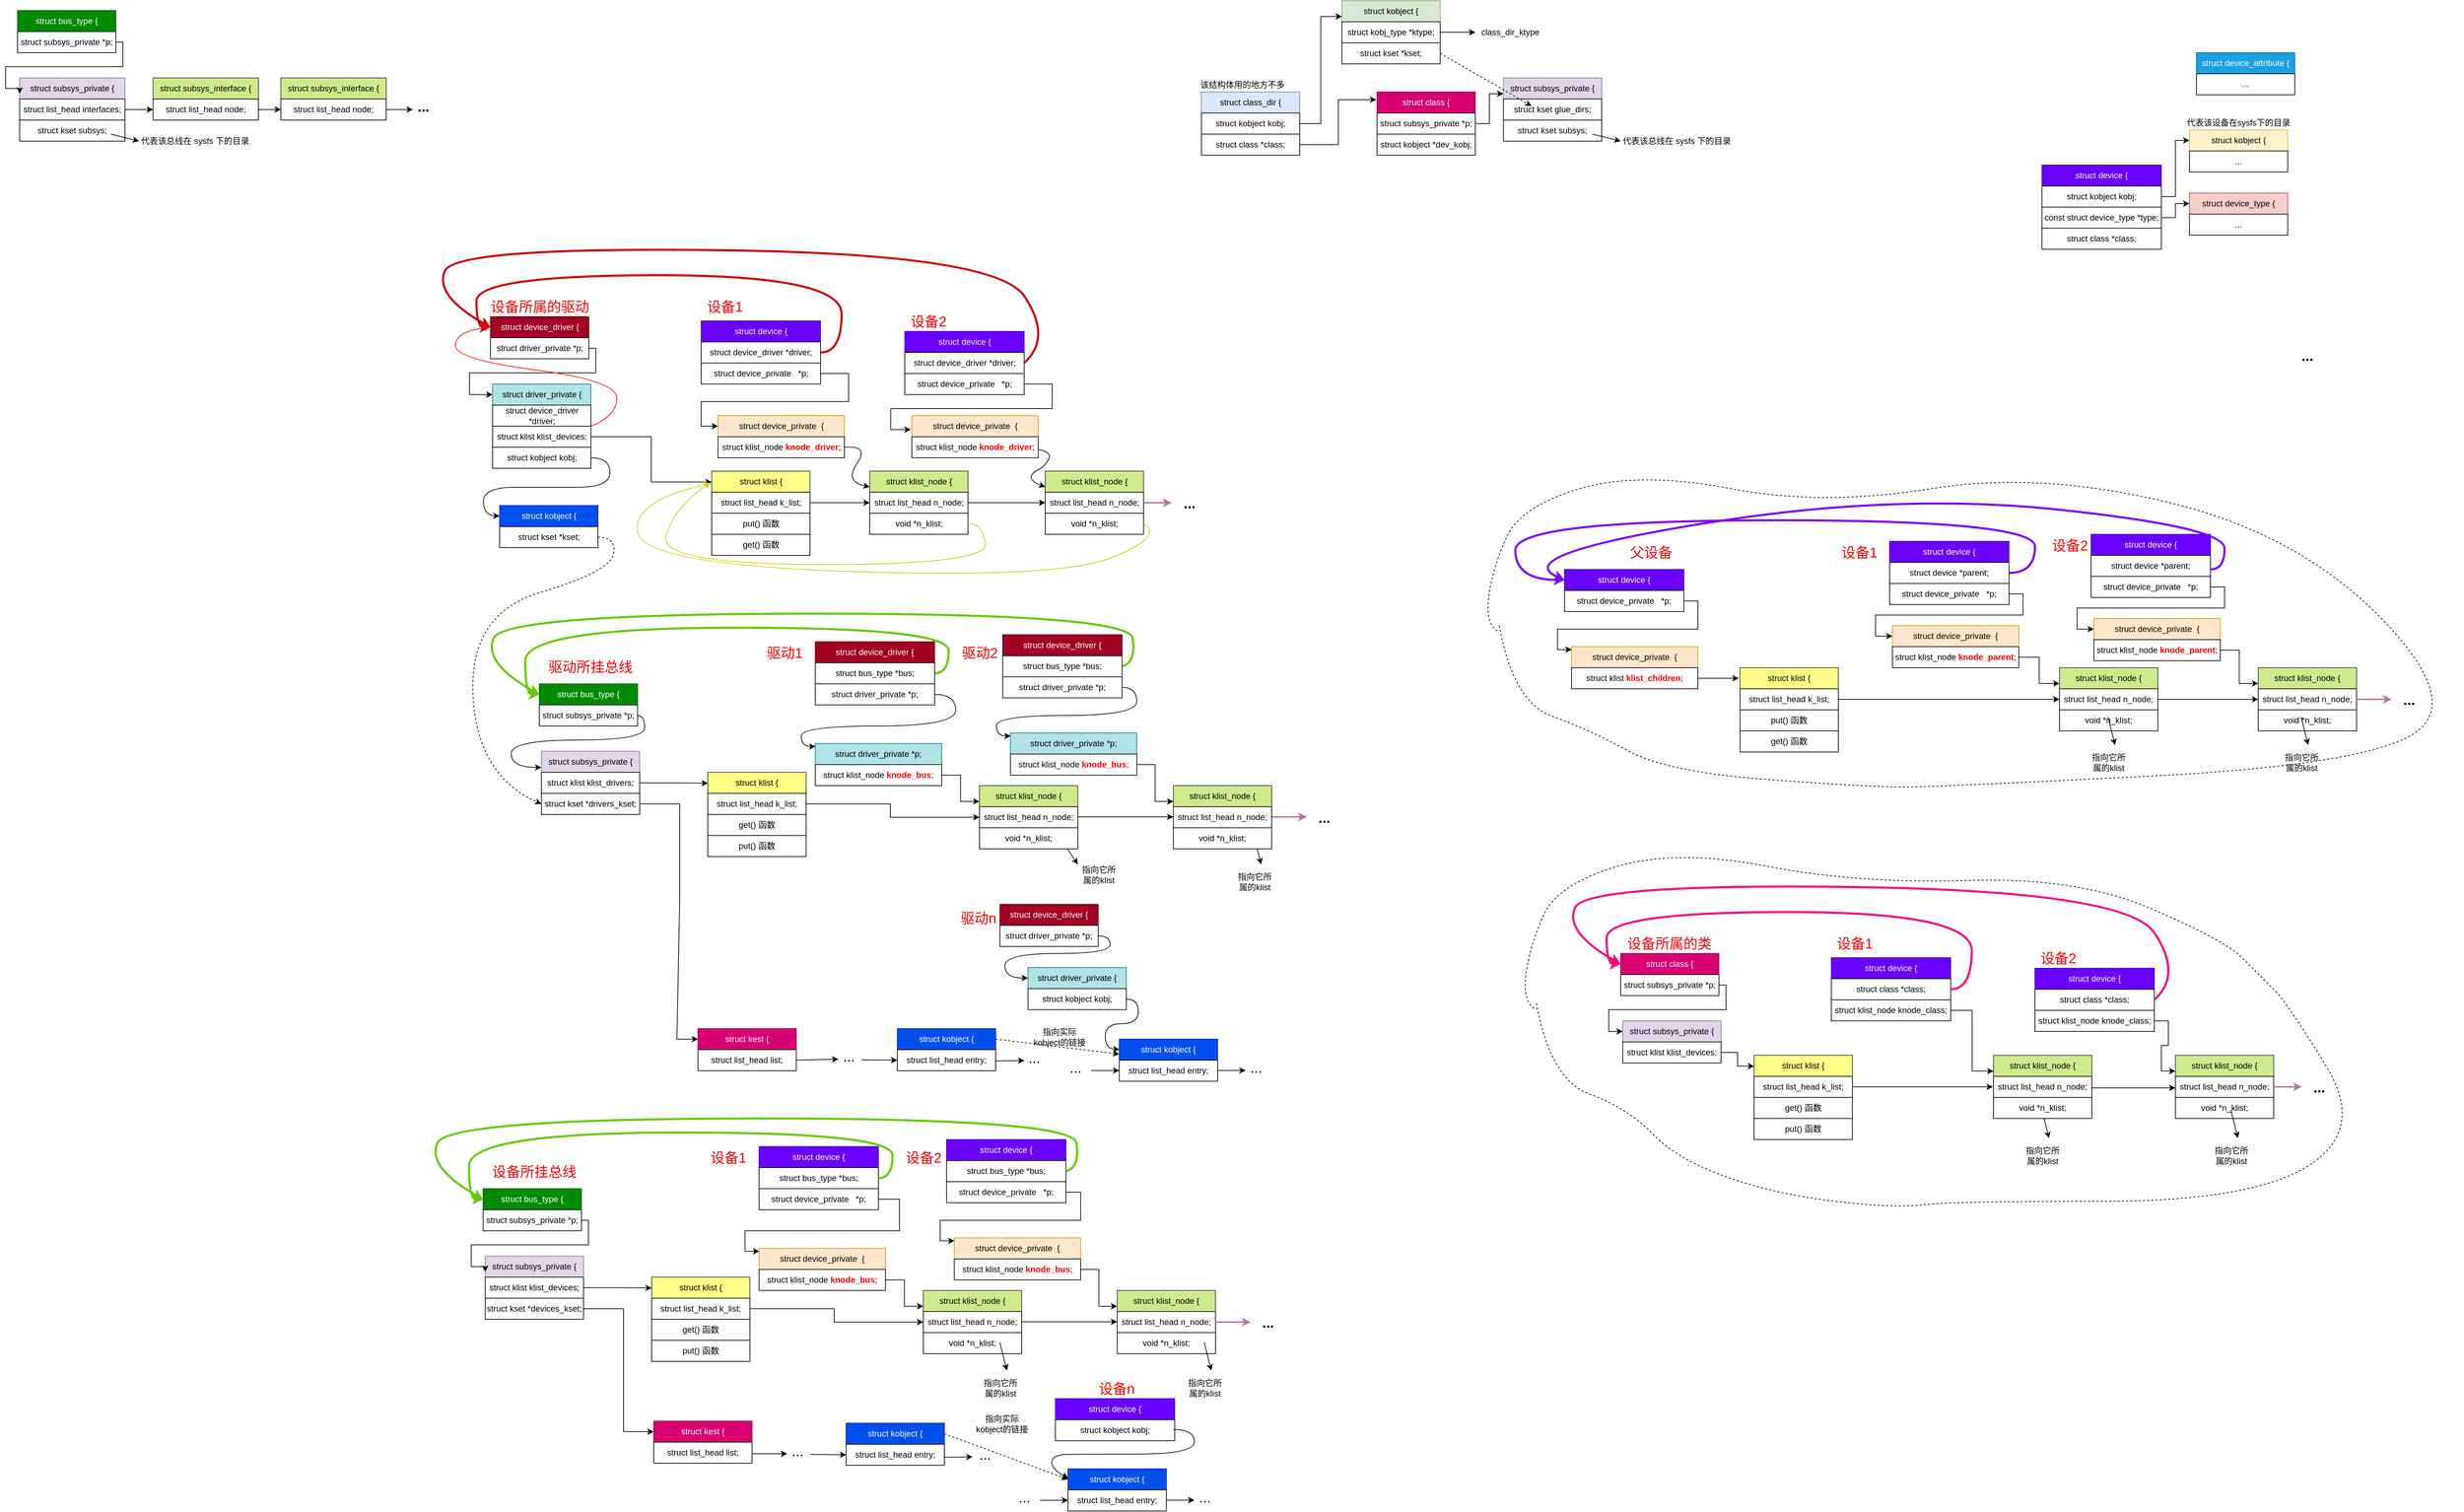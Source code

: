 <mxfile version="21.6.5" type="device" pages="3">
  <diagram id="C5RBs43oDa-KdzZeNtuy" name="统一设备模型">
    <mxGraphModel dx="6066" dy="2110" grid="1" gridSize="10" guides="1" tooltips="1" connect="1" arrows="1" fold="1" page="1" pageScale="1" pageWidth="827" pageHeight="1169" math="0" shadow="0">
      <root>
        <mxCell id="WIyWlLk6GJQsqaUBKTNV-0" />
        <mxCell id="WIyWlLk6GJQsqaUBKTNV-1" parent="WIyWlLk6GJQsqaUBKTNV-0" />
        <mxCell id="whe3JR54g-mgG4Mk8pin-1" value="struct device {" style="swimlane;fontStyle=0;childLayout=stackLayout;horizontal=1;startSize=30;horizontalStack=0;resizeParent=1;resizeParentMax=0;resizeLast=0;collapsible=1;marginBottom=0;whiteSpace=wrap;html=1;fillColor=#6a00ff;strokeColor=#3700CC;fontColor=#ffffff;" parent="WIyWlLk6GJQsqaUBKTNV-1" vertex="1">
          <mxGeometry x="500" y="294" width="170" height="120" as="geometry" />
        </mxCell>
        <mxCell id="whe3JR54g-mgG4Mk8pin-5" value="struct kobject kobj;" style="rounded=0;whiteSpace=wrap;html=1;" parent="whe3JR54g-mgG4Mk8pin-1" vertex="1">
          <mxGeometry y="30" width="170" height="30" as="geometry" />
        </mxCell>
        <mxCell id="o1ElYZLjFx8uVEublwPo-7" value="const struct device_type *type;" style="rounded=0;whiteSpace=wrap;html=1;" parent="whe3JR54g-mgG4Mk8pin-1" vertex="1">
          <mxGeometry y="60" width="170" height="30" as="geometry" />
        </mxCell>
        <mxCell id="apxPV2-F681oPbj076mm-1" value="struct class *class;" style="rounded=0;whiteSpace=wrap;html=1;" parent="whe3JR54g-mgG4Mk8pin-1" vertex="1">
          <mxGeometry y="90" width="170" height="30" as="geometry" />
        </mxCell>
        <mxCell id="whe3JR54g-mgG4Mk8pin-6" value="struct kobject {" style="swimlane;fontStyle=0;childLayout=stackLayout;horizontal=1;startSize=30;horizontalStack=0;resizeParent=1;resizeParentMax=0;resizeLast=0;collapsible=1;marginBottom=0;whiteSpace=wrap;html=1;fillColor=#fff2cc;strokeColor=#d6b656;" parent="WIyWlLk6GJQsqaUBKTNV-1" vertex="1">
          <mxGeometry x="710" y="244" width="140" height="60" as="geometry" />
        </mxCell>
        <mxCell id="whe3JR54g-mgG4Mk8pin-7" value="..." style="rounded=0;whiteSpace=wrap;html=1;" parent="whe3JR54g-mgG4Mk8pin-6" vertex="1">
          <mxGeometry y="30" width="140" height="30" as="geometry" />
        </mxCell>
        <mxCell id="whe3JR54g-mgG4Mk8pin-8" value="" style="edgeStyle=orthogonalEdgeStyle;rounded=0;orthogonalLoop=1;jettySize=auto;html=1;entryX=0;entryY=0.25;entryDx=0;entryDy=0;" parent="WIyWlLk6GJQsqaUBKTNV-1" source="whe3JR54g-mgG4Mk8pin-5" target="whe3JR54g-mgG4Mk8pin-6" edge="1">
          <mxGeometry relative="1" as="geometry" />
        </mxCell>
        <mxCell id="whe3JR54g-mgG4Mk8pin-9" value="代表该设备在sysfs下的目录" style="text;html=1;strokeColor=none;fillColor=none;align=center;verticalAlign=middle;whiteSpace=wrap;rounded=0;" parent="WIyWlLk6GJQsqaUBKTNV-1" vertex="1">
          <mxGeometry x="705" y="224" width="150" height="20" as="geometry" />
        </mxCell>
        <mxCell id="o1ElYZLjFx8uVEublwPo-1" value="struct class {" style="swimlane;fontStyle=0;childLayout=stackLayout;horizontal=1;startSize=30;horizontalStack=0;resizeParent=1;resizeParentMax=0;resizeLast=0;collapsible=1;marginBottom=0;whiteSpace=wrap;html=1;fillColor=#d80073;strokeColor=#A50040;fontColor=#ffffff;" parent="WIyWlLk6GJQsqaUBKTNV-1" vertex="1">
          <mxGeometry x="-447" y="190" width="140" height="90" as="geometry" />
        </mxCell>
        <mxCell id="o1ElYZLjFx8uVEublwPo-2" value="struct subsys_private *p;" style="rounded=0;whiteSpace=wrap;html=1;" parent="o1ElYZLjFx8uVEublwPo-1" vertex="1">
          <mxGeometry y="30" width="140" height="30" as="geometry" />
        </mxCell>
        <mxCell id="apxPV2-F681oPbj076mm-0" value="struct kobject&#x9;&#x9;&#x9;*dev_kobj;" style="rounded=0;whiteSpace=wrap;html=1;" parent="o1ElYZLjFx8uVEublwPo-1" vertex="1">
          <mxGeometry y="60" width="140" height="30" as="geometry" />
        </mxCell>
        <mxCell id="o1ElYZLjFx8uVEublwPo-4" value="struct device_type&amp;nbsp;{" style="swimlane;fontStyle=0;childLayout=stackLayout;horizontal=1;startSize=30;horizontalStack=0;resizeParent=1;resizeParentMax=0;resizeLast=0;collapsible=1;marginBottom=0;whiteSpace=wrap;html=1;fillColor=#f8cecc;strokeColor=#b85450;" parent="WIyWlLk6GJQsqaUBKTNV-1" vertex="1">
          <mxGeometry x="710" y="334" width="140" height="60" as="geometry" />
        </mxCell>
        <mxCell id="o1ElYZLjFx8uVEublwPo-5" value="..." style="rounded=0;whiteSpace=wrap;html=1;" parent="o1ElYZLjFx8uVEublwPo-4" vertex="1">
          <mxGeometry y="30" width="140" height="30" as="geometry" />
        </mxCell>
        <mxCell id="o1ElYZLjFx8uVEublwPo-8" value="" style="edgeStyle=orthogonalEdgeStyle;rounded=0;orthogonalLoop=1;jettySize=auto;html=1;entryX=0;entryY=0.25;entryDx=0;entryDy=0;" parent="WIyWlLk6GJQsqaUBKTNV-1" source="o1ElYZLjFx8uVEublwPo-7" target="o1ElYZLjFx8uVEublwPo-4" edge="1">
          <mxGeometry relative="1" as="geometry" />
        </mxCell>
        <mxCell id="o1ElYZLjFx8uVEublwPo-10" value="struct device_attribute {" style="swimlane;fontStyle=0;childLayout=stackLayout;horizontal=1;startSize=30;horizontalStack=0;resizeParent=1;resizeParentMax=0;resizeLast=0;collapsible=1;marginBottom=0;whiteSpace=wrap;html=1;fillColor=#1ba1e2;strokeColor=#006EAF;fontColor=#ffffff;" parent="WIyWlLk6GJQsqaUBKTNV-1" vertex="1">
          <mxGeometry x="720" y="134" width="140" height="60" as="geometry" />
        </mxCell>
        <mxCell id="o1ElYZLjFx8uVEublwPo-11" value="..." style="rounded=0;whiteSpace=wrap;html=1;" parent="o1ElYZLjFx8uVEublwPo-10" vertex="1">
          <mxGeometry y="30" width="140" height="30" as="geometry" />
        </mxCell>
        <mxCell id="tcmgl76FGG7j17PrBeLz-4" value="struct class_dir {" style="swimlane;fontStyle=0;childLayout=stackLayout;horizontal=1;startSize=30;horizontalStack=0;resizeParent=1;resizeParentMax=0;resizeLast=0;collapsible=1;marginBottom=0;whiteSpace=wrap;html=1;fillColor=#dae8fc;strokeColor=#6c8ebf;" parent="WIyWlLk6GJQsqaUBKTNV-1" vertex="1">
          <mxGeometry x="-697" y="190" width="140" height="90" as="geometry" />
        </mxCell>
        <mxCell id="tcmgl76FGG7j17PrBeLz-5" value="struct kobject kobj;" style="rounded=0;whiteSpace=wrap;html=1;" parent="tcmgl76FGG7j17PrBeLz-4" vertex="1">
          <mxGeometry y="30" width="140" height="30" as="geometry" />
        </mxCell>
        <mxCell id="tcmgl76FGG7j17PrBeLz-6" value="struct class *class;" style="rounded=0;whiteSpace=wrap;html=1;" parent="tcmgl76FGG7j17PrBeLz-4" vertex="1">
          <mxGeometry y="60" width="140" height="30" as="geometry" />
        </mxCell>
        <mxCell id="tcmgl76FGG7j17PrBeLz-7" value="" style="edgeStyle=orthogonalEdgeStyle;rounded=0;orthogonalLoop=1;jettySize=auto;html=1;entryX=-0.007;entryY=0.122;entryDx=0;entryDy=0;entryPerimeter=0;" parent="WIyWlLk6GJQsqaUBKTNV-1" source="tcmgl76FGG7j17PrBeLz-6" target="o1ElYZLjFx8uVEublwPo-1" edge="1">
          <mxGeometry relative="1" as="geometry" />
        </mxCell>
        <mxCell id="tcmgl76FGG7j17PrBeLz-8" value="struct kobject {" style="swimlane;fontStyle=0;childLayout=stackLayout;horizontal=1;startSize=30;horizontalStack=0;resizeParent=1;resizeParentMax=0;resizeLast=0;collapsible=1;marginBottom=0;whiteSpace=wrap;html=1;fillColor=#d5e8d4;strokeColor=#82b366;" parent="WIyWlLk6GJQsqaUBKTNV-1" vertex="1">
          <mxGeometry x="-497" y="60" width="140" height="90" as="geometry" />
        </mxCell>
        <mxCell id="tcmgl76FGG7j17PrBeLz-9" value="struct kobj_type *ktype;" style="rounded=0;whiteSpace=wrap;html=1;" parent="tcmgl76FGG7j17PrBeLz-8" vertex="1">
          <mxGeometry y="30" width="140" height="30" as="geometry" />
        </mxCell>
        <mxCell id="tcmgl76FGG7j17PrBeLz-15" value="struct kset *kset;" style="rounded=0;whiteSpace=wrap;html=1;" parent="tcmgl76FGG7j17PrBeLz-8" vertex="1">
          <mxGeometry y="60" width="140" height="30" as="geometry" />
        </mxCell>
        <mxCell id="tcmgl76FGG7j17PrBeLz-10" value="" style="edgeStyle=orthogonalEdgeStyle;rounded=0;orthogonalLoop=1;jettySize=auto;html=1;entryX=0;entryY=0.25;entryDx=0;entryDy=0;" parent="WIyWlLk6GJQsqaUBKTNV-1" source="tcmgl76FGG7j17PrBeLz-5" target="tcmgl76FGG7j17PrBeLz-8" edge="1">
          <mxGeometry relative="1" as="geometry" />
        </mxCell>
        <mxCell id="tcmgl76FGG7j17PrBeLz-18" value="class_dir_ktype" style="text;html=1;strokeColor=none;fillColor=none;align=center;verticalAlign=middle;whiteSpace=wrap;rounded=0;" parent="WIyWlLk6GJQsqaUBKTNV-1" vertex="1">
          <mxGeometry x="-307" y="95" width="100" height="20" as="geometry" />
        </mxCell>
        <mxCell id="tcmgl76FGG7j17PrBeLz-19" value="" style="endArrow=classic;html=1;rounded=0;entryX=0;entryY=0.5;entryDx=0;entryDy=0;exitX=1;exitY=0.5;exitDx=0;exitDy=0;" parent="WIyWlLk6GJQsqaUBKTNV-1" target="tcmgl76FGG7j17PrBeLz-18" edge="1">
          <mxGeometry width="50" height="50" relative="1" as="geometry">
            <mxPoint x="-357" y="105" as="sourcePoint" />
            <mxPoint x="-307" y="60" as="targetPoint" />
          </mxGeometry>
        </mxCell>
        <mxCell id="tcmgl76FGG7j17PrBeLz-22" value="该结构体用的地方不多" style="text;html=1;strokeColor=none;fillColor=none;align=center;verticalAlign=middle;whiteSpace=wrap;rounded=0;" parent="WIyWlLk6GJQsqaUBKTNV-1" vertex="1">
          <mxGeometry x="-700" y="170" width="123" height="20" as="geometry" />
        </mxCell>
        <mxCell id="tcmgl76FGG7j17PrBeLz-23" value="struct subsys_private {" style="swimlane;fontStyle=0;childLayout=stackLayout;horizontal=1;startSize=30;horizontalStack=0;resizeParent=1;resizeParentMax=0;resizeLast=0;collapsible=1;marginBottom=0;whiteSpace=wrap;html=1;fillColor=#e1d5e7;strokeColor=#9673a6;" parent="WIyWlLk6GJQsqaUBKTNV-1" vertex="1">
          <mxGeometry x="-267" y="170" width="140" height="90" as="geometry" />
        </mxCell>
        <mxCell id="tcmgl76FGG7j17PrBeLz-24" value="struct kset glue_dirs;" style="rounded=0;whiteSpace=wrap;html=1;" parent="tcmgl76FGG7j17PrBeLz-23" vertex="1">
          <mxGeometry y="30" width="140" height="30" as="geometry" />
        </mxCell>
        <mxCell id="T-c2EvvFCiomwKfwlJtq-1" value="struct kset subsys;" style="rounded=0;whiteSpace=wrap;html=1;" parent="tcmgl76FGG7j17PrBeLz-23" vertex="1">
          <mxGeometry y="60" width="140" height="30" as="geometry" />
        </mxCell>
        <mxCell id="tcmgl76FGG7j17PrBeLz-25" value="" style="edgeStyle=orthogonalEdgeStyle;rounded=0;orthogonalLoop=1;jettySize=auto;html=1;entryX=0;entryY=0.25;entryDx=0;entryDy=0;" parent="WIyWlLk6GJQsqaUBKTNV-1" source="o1ElYZLjFx8uVEublwPo-2" target="tcmgl76FGG7j17PrBeLz-23" edge="1">
          <mxGeometry relative="1" as="geometry" />
        </mxCell>
        <mxCell id="TP9Z24l7wEVk_TbmDp-W-36" value="&lt;b&gt;&lt;font style=&quot;font-size: 20px;&quot;&gt;...&lt;/font&gt;&lt;/b&gt;" style="text;html=1;strokeColor=none;fillColor=none;align=center;verticalAlign=middle;whiteSpace=wrap;rounded=0;" parent="WIyWlLk6GJQsqaUBKTNV-1" vertex="1">
          <mxGeometry x="853" y="550" width="50" height="30" as="geometry" />
        </mxCell>
        <mxCell id="2upeYzaBk422vgMbgCvM-169" value="" style="group" parent="WIyWlLk6GJQsqaUBKTNV-1" vertex="1" connectable="0">
          <mxGeometry x="-293" y="730" width="1393" height="450" as="geometry" />
        </mxCell>
        <mxCell id="2upeYzaBk422vgMbgCvM-29" value="struct device {" style="swimlane;fontStyle=0;childLayout=stackLayout;horizontal=1;startSize=30;horizontalStack=0;resizeParent=1;resizeParentMax=0;resizeLast=0;collapsible=1;marginBottom=0;whiteSpace=wrap;html=1;fillColor=#6a00ff;strokeColor=#3700CC;fontColor=#ffffff;" parent="2upeYzaBk422vgMbgCvM-169" vertex="1">
          <mxGeometry x="113" y="140" width="170" height="60" as="geometry" />
        </mxCell>
        <mxCell id="2upeYzaBk422vgMbgCvM-32" value="struct device_private&amp;nbsp; &amp;nbsp;*p;" style="rounded=0;whiteSpace=wrap;html=1;" parent="2upeYzaBk422vgMbgCvM-29" vertex="1">
          <mxGeometry y="30" width="170" height="30" as="geometry" />
        </mxCell>
        <mxCell id="2upeYzaBk422vgMbgCvM-35" value="struct&amp;nbsp;device_private&amp;nbsp; {" style="swimlane;fontStyle=0;childLayout=stackLayout;horizontal=1;startSize=30;horizontalStack=0;resizeParent=1;resizeParentMax=0;resizeLast=0;collapsible=1;marginBottom=0;whiteSpace=wrap;html=1;fillColor=#ffe6cc;strokeColor=#d79b00;" parent="2upeYzaBk422vgMbgCvM-169" vertex="1">
          <mxGeometry x="123" y="250" width="180" height="60" as="geometry" />
        </mxCell>
        <mxCell id="2upeYzaBk422vgMbgCvM-36" value="struct klist &lt;font color=&quot;#ff0000&quot;&gt;&lt;b&gt;klist_children&lt;/b&gt;&lt;/font&gt;;" style="rounded=0;whiteSpace=wrap;html=1;" parent="2upeYzaBk422vgMbgCvM-35" vertex="1">
          <mxGeometry y="30" width="180" height="30" as="geometry" />
        </mxCell>
        <mxCell id="2upeYzaBk422vgMbgCvM-39" value="" style="edgeStyle=orthogonalEdgeStyle;rounded=0;orthogonalLoop=1;jettySize=auto;html=1;entryX=0.002;entryY=0.07;entryDx=0;entryDy=0;entryPerimeter=0;" parent="2upeYzaBk422vgMbgCvM-169" source="2upeYzaBk422vgMbgCvM-32" target="2upeYzaBk422vgMbgCvM-35" edge="1">
          <mxGeometry relative="1" as="geometry">
            <Array as="points">
              <mxPoint x="303" y="185" />
              <mxPoint x="303" y="225" />
              <mxPoint x="103" y="225" />
              <mxPoint x="103" y="254" />
            </Array>
          </mxGeometry>
        </mxCell>
        <mxCell id="2upeYzaBk422vgMbgCvM-43" value="struct device {" style="swimlane;fontStyle=0;childLayout=stackLayout;horizontal=1;startSize=30;horizontalStack=0;resizeParent=1;resizeParentMax=0;resizeLast=0;collapsible=1;marginBottom=0;whiteSpace=wrap;html=1;fillColor=#6a00ff;strokeColor=#3700CC;fontColor=#ffffff;" parent="2upeYzaBk422vgMbgCvM-169" vertex="1">
          <mxGeometry x="576" y="100" width="170" height="90" as="geometry" />
        </mxCell>
        <mxCell id="2upeYzaBk422vgMbgCvM-57" value="struct device *parent;" style="rounded=0;whiteSpace=wrap;html=1;" parent="2upeYzaBk422vgMbgCvM-43" vertex="1">
          <mxGeometry y="30" width="170" height="30" as="geometry" />
        </mxCell>
        <mxCell id="2upeYzaBk422vgMbgCvM-44" value="struct device_private&amp;nbsp; &amp;nbsp;*p;" style="rounded=0;whiteSpace=wrap;html=1;" parent="2upeYzaBk422vgMbgCvM-43" vertex="1">
          <mxGeometry y="60" width="170" height="30" as="geometry" />
        </mxCell>
        <mxCell id="2upeYzaBk422vgMbgCvM-45" value="struct&amp;nbsp;device_private&amp;nbsp; {" style="swimlane;fontStyle=0;childLayout=stackLayout;horizontal=1;startSize=30;horizontalStack=0;resizeParent=1;resizeParentMax=0;resizeLast=0;collapsible=1;marginBottom=0;whiteSpace=wrap;html=1;fillColor=#ffe6cc;strokeColor=#d79b00;" parent="2upeYzaBk422vgMbgCvM-169" vertex="1">
          <mxGeometry x="580" y="220" width="180" height="60" as="geometry" />
        </mxCell>
        <mxCell id="2upeYzaBk422vgMbgCvM-47" value="struct klist_node &lt;font color=&quot;#ff0000&quot;&gt;&lt;b&gt;knode_parent&lt;/b&gt;&lt;/font&gt;;" style="rounded=0;whiteSpace=wrap;html=1;" parent="2upeYzaBk422vgMbgCvM-45" vertex="1">
          <mxGeometry y="30" width="180" height="30" as="geometry" />
        </mxCell>
        <mxCell id="2upeYzaBk422vgMbgCvM-52" value="" style="edgeStyle=orthogonalEdgeStyle;rounded=0;orthogonalLoop=1;jettySize=auto;html=1;entryX=0;entryY=0.25;entryDx=0;entryDy=0;exitX=1;exitY=0.5;exitDx=0;exitDy=0;exitPerimeter=0;" parent="2upeYzaBk422vgMbgCvM-169" source="2upeYzaBk422vgMbgCvM-44" target="2upeYzaBk422vgMbgCvM-45" edge="1">
          <mxGeometry relative="1" as="geometry">
            <Array as="points">
              <mxPoint x="766" y="175" />
              <mxPoint x="766" y="205" />
              <mxPoint x="556" y="205" />
              <mxPoint x="556" y="235" />
            </Array>
          </mxGeometry>
        </mxCell>
        <mxCell id="2upeYzaBk422vgMbgCvM-53" value="struct klist_node {" style="swimlane;fontStyle=0;childLayout=stackLayout;horizontal=1;startSize=30;horizontalStack=0;resizeParent=1;resizeParentMax=0;resizeLast=0;collapsible=1;marginBottom=0;whiteSpace=wrap;html=1;fillColor=#cdeb8b;strokeColor=#36393d;" parent="2upeYzaBk422vgMbgCvM-169" vertex="1">
          <mxGeometry x="818" y="280" width="140" height="90" as="geometry" />
        </mxCell>
        <mxCell id="2upeYzaBk422vgMbgCvM-54" value="struct list_head&#x9;n_node;" style="rounded=0;whiteSpace=wrap;html=1;" parent="2upeYzaBk422vgMbgCvM-53" vertex="1">
          <mxGeometry y="30" width="140" height="30" as="geometry" />
        </mxCell>
        <mxCell id="uDT6gWlTCuqrG9RuYFId-35" value="void *n_klist;" style="rounded=0;whiteSpace=wrap;html=1;container=0;" parent="2upeYzaBk422vgMbgCvM-53" vertex="1">
          <mxGeometry y="60" width="140" height="30" as="geometry" />
        </mxCell>
        <mxCell id="2upeYzaBk422vgMbgCvM-55" value="" style="edgeStyle=orthogonalEdgeStyle;rounded=0;orthogonalLoop=1;jettySize=auto;html=1;entryX=0;entryY=0.25;entryDx=0;entryDy=0;" parent="2upeYzaBk422vgMbgCvM-169" source="2upeYzaBk422vgMbgCvM-47" target="2upeYzaBk422vgMbgCvM-53" edge="1">
          <mxGeometry relative="1" as="geometry" />
        </mxCell>
        <mxCell id="2upeYzaBk422vgMbgCvM-58" value="struct klist {" style="swimlane;fontStyle=0;childLayout=stackLayout;horizontal=1;startSize=30;horizontalStack=0;resizeParent=1;resizeParentMax=0;resizeLast=0;collapsible=1;marginBottom=0;whiteSpace=wrap;html=1;fillColor=#ffff88;strokeColor=#36393d;" parent="2upeYzaBk422vgMbgCvM-169" vertex="1">
          <mxGeometry x="363" y="280" width="140" height="120" as="geometry" />
        </mxCell>
        <mxCell id="2upeYzaBk422vgMbgCvM-59" value="struct list_head&#x9;k_list;" style="rounded=0;whiteSpace=wrap;html=1;" parent="2upeYzaBk422vgMbgCvM-58" vertex="1">
          <mxGeometry y="30" width="140" height="30" as="geometry" />
        </mxCell>
        <mxCell id="2upeYzaBk422vgMbgCvM-66" value="put() 函数" style="rounded=0;whiteSpace=wrap;html=1;" parent="2upeYzaBk422vgMbgCvM-58" vertex="1">
          <mxGeometry y="60" width="140" height="30" as="geometry" />
        </mxCell>
        <mxCell id="2upeYzaBk422vgMbgCvM-65" value="get() 函数" style="rounded=0;whiteSpace=wrap;html=1;" parent="2upeYzaBk422vgMbgCvM-58" vertex="1">
          <mxGeometry y="90" width="140" height="30" as="geometry" />
        </mxCell>
        <mxCell id="2upeYzaBk422vgMbgCvM-60" value="" style="edgeStyle=orthogonalEdgeStyle;rounded=0;orthogonalLoop=1;jettySize=auto;html=1;entryX=-0.014;entryY=0.125;entryDx=0;entryDy=0;entryPerimeter=0;" parent="2upeYzaBk422vgMbgCvM-169" source="2upeYzaBk422vgMbgCvM-36" target="2upeYzaBk422vgMbgCvM-58" edge="1">
          <mxGeometry relative="1" as="geometry" />
        </mxCell>
        <mxCell id="2upeYzaBk422vgMbgCvM-64" value="" style="endArrow=classic;html=1;rounded=0;exitX=1;exitY=0.5;exitDx=0;exitDy=0;entryX=0;entryY=0.5;entryDx=0;entryDy=0;" parent="2upeYzaBk422vgMbgCvM-169" source="2upeYzaBk422vgMbgCvM-59" target="2upeYzaBk422vgMbgCvM-54" edge="1">
          <mxGeometry width="50" height="50" relative="1" as="geometry">
            <mxPoint x="533" y="330" as="sourcePoint" />
            <mxPoint x="583" y="280" as="targetPoint" />
          </mxGeometry>
        </mxCell>
        <mxCell id="2upeYzaBk422vgMbgCvM-67" value="struct device {" style="swimlane;fontStyle=0;childLayout=stackLayout;horizontal=1;startSize=30;horizontalStack=0;resizeParent=1;resizeParentMax=0;resizeLast=0;collapsible=1;marginBottom=0;whiteSpace=wrap;html=1;fillColor=#6a00ff;strokeColor=#3700CC;fontColor=#ffffff;" parent="2upeYzaBk422vgMbgCvM-169" vertex="1">
          <mxGeometry x="862.93" y="90" width="170" height="90" as="geometry" />
        </mxCell>
        <mxCell id="2upeYzaBk422vgMbgCvM-69" value="struct device *parent;" style="rounded=0;whiteSpace=wrap;html=1;" parent="2upeYzaBk422vgMbgCvM-67" vertex="1">
          <mxGeometry y="30" width="170" height="30" as="geometry" />
        </mxCell>
        <mxCell id="2upeYzaBk422vgMbgCvM-68" value="struct device_private&amp;nbsp; &amp;nbsp;*p;" style="rounded=0;whiteSpace=wrap;html=1;" parent="2upeYzaBk422vgMbgCvM-67" vertex="1">
          <mxGeometry y="60" width="170" height="30" as="geometry" />
        </mxCell>
        <mxCell id="2upeYzaBk422vgMbgCvM-70" value="struct&amp;nbsp;device_private&amp;nbsp; {" style="swimlane;fontStyle=0;childLayout=stackLayout;horizontal=1;startSize=30;horizontalStack=0;resizeParent=1;resizeParentMax=0;resizeLast=0;collapsible=1;marginBottom=0;whiteSpace=wrap;html=1;fillColor=#ffe6cc;strokeColor=#d79b00;" parent="2upeYzaBk422vgMbgCvM-169" vertex="1">
          <mxGeometry x="866.93" y="210" width="180" height="60" as="geometry" />
        </mxCell>
        <mxCell id="2upeYzaBk422vgMbgCvM-71" value="struct klist_node &lt;font color=&quot;#ff0000&quot;&gt;&lt;b&gt;knode_parent&lt;/b&gt;&lt;/font&gt;;" style="rounded=0;whiteSpace=wrap;html=1;" parent="2upeYzaBk422vgMbgCvM-70" vertex="1">
          <mxGeometry y="30" width="180" height="30" as="geometry" />
        </mxCell>
        <mxCell id="2upeYzaBk422vgMbgCvM-72" value="" style="edgeStyle=orthogonalEdgeStyle;rounded=0;orthogonalLoop=1;jettySize=auto;html=1;entryX=0;entryY=0.25;entryDx=0;entryDy=0;exitX=1;exitY=0.5;exitDx=0;exitDy=0;exitPerimeter=0;" parent="2upeYzaBk422vgMbgCvM-169" source="2upeYzaBk422vgMbgCvM-68" target="2upeYzaBk422vgMbgCvM-70" edge="1">
          <mxGeometry relative="1" as="geometry">
            <Array as="points">
              <mxPoint x="1053" y="165" />
              <mxPoint x="1053" y="195" />
              <mxPoint x="843" y="195" />
              <mxPoint x="843" y="225" />
            </Array>
          </mxGeometry>
        </mxCell>
        <mxCell id="2upeYzaBk422vgMbgCvM-73" value="struct klist_node {" style="swimlane;fontStyle=0;childLayout=stackLayout;horizontal=1;startSize=30;horizontalStack=0;resizeParent=1;resizeParentMax=0;resizeLast=0;collapsible=1;marginBottom=0;whiteSpace=wrap;html=1;fillColor=#cdeb8b;strokeColor=#36393d;" parent="2upeYzaBk422vgMbgCvM-169" vertex="1">
          <mxGeometry x="1101" y="280" width="140" height="90" as="geometry" />
        </mxCell>
        <mxCell id="2upeYzaBk422vgMbgCvM-74" value="struct list_head&#x9;n_node;" style="rounded=0;whiteSpace=wrap;html=1;" parent="2upeYzaBk422vgMbgCvM-73" vertex="1">
          <mxGeometry y="30" width="140" height="30" as="geometry" />
        </mxCell>
        <mxCell id="uDT6gWlTCuqrG9RuYFId-36" value="void *n_klist;" style="rounded=0;whiteSpace=wrap;html=1;container=0;" parent="2upeYzaBk422vgMbgCvM-73" vertex="1">
          <mxGeometry y="60" width="140" height="30" as="geometry" />
        </mxCell>
        <mxCell id="2upeYzaBk422vgMbgCvM-75" value="" style="edgeStyle=orthogonalEdgeStyle;rounded=0;orthogonalLoop=1;jettySize=auto;html=1;entryX=0;entryY=0.25;entryDx=0;entryDy=0;" parent="2upeYzaBk422vgMbgCvM-169" source="2upeYzaBk422vgMbgCvM-71" target="2upeYzaBk422vgMbgCvM-73" edge="1">
          <mxGeometry relative="1" as="geometry" />
        </mxCell>
        <mxCell id="2upeYzaBk422vgMbgCvM-77" value="" style="endArrow=classic;html=1;rounded=0;exitX=1;exitY=0.5;exitDx=0;exitDy=0;entryX=0;entryY=0.5;entryDx=0;entryDy=0;" parent="2upeYzaBk422vgMbgCvM-169" source="2upeYzaBk422vgMbgCvM-54" target="2upeYzaBk422vgMbgCvM-74" edge="1">
          <mxGeometry width="50" height="50" relative="1" as="geometry">
            <mxPoint x="983" y="330" as="sourcePoint" />
            <mxPoint x="1033" y="280" as="targetPoint" />
          </mxGeometry>
        </mxCell>
        <mxCell id="2upeYzaBk422vgMbgCvM-80" value="" style="endArrow=classic;html=1;rounded=0;exitX=1;exitY=0.5;exitDx=0;exitDy=0;entryX=0;entryY=0.5;entryDx=0;entryDy=0;strokeWidth=2;strokeColor=#B5739D;" parent="2upeYzaBk422vgMbgCvM-169" target="2upeYzaBk422vgMbgCvM-81" edge="1">
          <mxGeometry width="50" height="50" relative="1" as="geometry">
            <mxPoint x="1241" y="325" as="sourcePoint" />
            <mxPoint x="1141" y="325" as="targetPoint" />
          </mxGeometry>
        </mxCell>
        <mxCell id="2upeYzaBk422vgMbgCvM-81" value="&lt;b&gt;&lt;font style=&quot;font-size: 20px;&quot;&gt;...&lt;/font&gt;&lt;/b&gt;" style="text;html=1;strokeColor=none;fillColor=none;align=center;verticalAlign=middle;whiteSpace=wrap;rounded=0;" parent="2upeYzaBk422vgMbgCvM-169" vertex="1">
          <mxGeometry x="1291" y="310" width="50" height="30" as="geometry" />
        </mxCell>
        <mxCell id="2upeYzaBk422vgMbgCvM-82" value="" style="edgeStyle=orthogonalEdgeStyle;orthogonalLoop=1;jettySize=auto;html=1;entryX=0;entryY=0.25;entryDx=0;entryDy=0;exitX=1;exitY=0.5;exitDx=0;exitDy=0;curved=1;strokeColor=#7F00FF;strokeWidth=3;" parent="2upeYzaBk422vgMbgCvM-169" source="2upeYzaBk422vgMbgCvM-57" target="2upeYzaBk422vgMbgCvM-29" edge="1">
          <mxGeometry relative="1" as="geometry">
            <Array as="points">
              <mxPoint x="783" y="145" />
              <mxPoint x="783" y="70" />
              <mxPoint x="43" y="70" />
              <mxPoint x="43" y="155" />
            </Array>
          </mxGeometry>
        </mxCell>
        <mxCell id="2upeYzaBk422vgMbgCvM-84" value="" style="endArrow=classic;html=1;entryX=0;entryY=0.25;entryDx=0;entryDy=0;curved=1;strokeColor=#7F00FF;strokeWidth=3;" parent="2upeYzaBk422vgMbgCvM-169" target="2upeYzaBk422vgMbgCvM-29" edge="1">
          <mxGeometry width="50" height="50" relative="1" as="geometry">
            <mxPoint x="1033" y="140" as="sourcePoint" />
            <mxPoint x="1083" y="90" as="targetPoint" />
            <Array as="points">
              <mxPoint x="1053" y="140" />
              <mxPoint x="1053" y="80" />
              <mxPoint x="583" y="30" />
              <mxPoint x="33" y="120" />
            </Array>
          </mxGeometry>
        </mxCell>
        <mxCell id="2upeYzaBk422vgMbgCvM-134" value="" style="curved=1;endArrow=none;html=1;rounded=0;endFill=0;shadow=0;strokeColor=default;dashed=1;" parent="2upeYzaBk422vgMbgCvM-169" edge="1">
          <mxGeometry width="50" height="50" relative="1" as="geometry">
            <mxPoint x="20" y="220" as="sourcePoint" />
            <mxPoint x="20" y="229" as="targetPoint" />
            <Array as="points">
              <mxPoint x="40" y="329" />
              <mxPoint x="150" y="369" />
              <mxPoint x="260" y="429" />
              <mxPoint x="550" y="450" />
              <mxPoint x="640" y="450" />
              <mxPoint x="1250" y="419" />
              <mxPoint x="1393" y="330" />
              <mxPoint x="1160" y="90" />
              <mxPoint x="790" />
              <mxPoint x="480" y="50" />
              <mxPoint x="220" />
              <mxPoint x="50" y="50" />
              <mxPoint x="10" y="140" />
              <mxPoint y="220" />
            </Array>
          </mxGeometry>
        </mxCell>
        <mxCell id="2upeYzaBk422vgMbgCvM-170" value="&lt;font style=&quot;font-size: 20px;&quot; color=&quot;#ff0000&quot;&gt;设备1&lt;/font&gt;" style="text;html=1;strokeColor=none;fillColor=none;align=center;verticalAlign=middle;whiteSpace=wrap;rounded=0;" parent="2upeYzaBk422vgMbgCvM-169" vertex="1">
          <mxGeometry x="503" y="100" width="60" height="30" as="geometry" />
        </mxCell>
        <mxCell id="TP9Z24l7wEVk_TbmDp-W-53" value="&lt;font style=&quot;font-size: 20px;&quot; color=&quot;#ff0000&quot;&gt;设备2&lt;/font&gt;" style="text;html=1;strokeColor=none;fillColor=none;align=center;verticalAlign=middle;whiteSpace=wrap;rounded=0;" parent="2upeYzaBk422vgMbgCvM-169" vertex="1">
          <mxGeometry x="802.93" y="90" width="60" height="30" as="geometry" />
        </mxCell>
        <mxCell id="2upeYzaBk422vgMbgCvM-247" value="&lt;font style=&quot;font-size: 20px;&quot; color=&quot;#ff0000&quot;&gt;父设备&lt;/font&gt;" style="text;html=1;strokeColor=none;fillColor=none;align=center;verticalAlign=middle;whiteSpace=wrap;rounded=0;" parent="2upeYzaBk422vgMbgCvM-169" vertex="1">
          <mxGeometry x="193" y="100" width="87" height="30" as="geometry" />
        </mxCell>
        <mxCell id="uDT6gWlTCuqrG9RuYFId-37" value="" style="endArrow=classic;html=1;rounded=0;" parent="2upeYzaBk422vgMbgCvM-169" edge="1">
          <mxGeometry width="50" height="50" relative="1" as="geometry">
            <mxPoint x="887" y="350" as="sourcePoint" />
            <mxPoint x="897" y="390" as="targetPoint" />
          </mxGeometry>
        </mxCell>
        <mxCell id="uDT6gWlTCuqrG9RuYFId-38" value="指向它所属的klist" style="text;html=1;strokeColor=none;fillColor=none;align=center;verticalAlign=middle;whiteSpace=wrap;rounded=0;" parent="2upeYzaBk422vgMbgCvM-169" vertex="1">
          <mxGeometry x="858" y="400" width="60" height="30" as="geometry" />
        </mxCell>
        <mxCell id="uDT6gWlTCuqrG9RuYFId-39" value="" style="endArrow=classic;html=1;rounded=0;" parent="2upeYzaBk422vgMbgCvM-169" edge="1">
          <mxGeometry width="50" height="50" relative="1" as="geometry">
            <mxPoint x="1162" y="350" as="sourcePoint" />
            <mxPoint x="1172" y="390" as="targetPoint" />
          </mxGeometry>
        </mxCell>
        <mxCell id="uDT6gWlTCuqrG9RuYFId-40" value="指向它所属的klist" style="text;html=1;strokeColor=none;fillColor=none;align=center;verticalAlign=middle;whiteSpace=wrap;rounded=0;" parent="2upeYzaBk422vgMbgCvM-169" vertex="1">
          <mxGeometry x="1133" y="400" width="60" height="30" as="geometry" />
        </mxCell>
        <mxCell id="ZNvW9JvkvT6cLpmE5E57-2" value="struct device_driver {" style="swimlane;fontStyle=0;childLayout=stackLayout;horizontal=1;startSize=30;horizontalStack=0;resizeParent=1;resizeParentMax=0;resizeLast=0;collapsible=1;marginBottom=0;whiteSpace=wrap;html=1;fillColor=#a20025;strokeColor=#6F0000;fontColor=#ffffff;container=0;" parent="WIyWlLk6GJQsqaUBKTNV-1" vertex="1">
          <mxGeometry x="-1709.47" y="510" width="140" height="60" as="geometry" />
        </mxCell>
        <mxCell id="ZNvW9JvkvT6cLpmE5E57-4" value="struct driver_private {" style="swimlane;fontStyle=0;childLayout=stackLayout;horizontal=1;startSize=30;horizontalStack=0;resizeParent=1;resizeParentMax=0;resizeLast=0;collapsible=1;marginBottom=0;whiteSpace=wrap;html=1;fillColor=#b0e3e6;strokeColor=#0e8088;container=0;" parent="WIyWlLk6GJQsqaUBKTNV-1" vertex="1">
          <mxGeometry x="-1706.47" y="606" width="140" height="120" as="geometry" />
        </mxCell>
        <mxCell id="KIUmapfMOeFWKGX4usyZ-0" value="struct device_driver *driver;" style="rounded=0;whiteSpace=wrap;html=1;container=0;" parent="ZNvW9JvkvT6cLpmE5E57-4" vertex="1">
          <mxGeometry y="30" width="140" height="30" as="geometry" />
        </mxCell>
        <mxCell id="ZNvW9JvkvT6cLpmE5E57-5" value="struct klist klist_devices;" style="rounded=0;whiteSpace=wrap;html=1;container=0;" parent="ZNvW9JvkvT6cLpmE5E57-4" vertex="1">
          <mxGeometry y="60" width="140" height="30" as="geometry" />
        </mxCell>
        <mxCell id="uDT6gWlTCuqrG9RuYFId-56" value="struct kobject kobj;" style="rounded=0;whiteSpace=wrap;html=1;container=0;" parent="ZNvW9JvkvT6cLpmE5E57-4" vertex="1">
          <mxGeometry y="90" width="140" height="30" as="geometry" />
        </mxCell>
        <mxCell id="ZNvW9JvkvT6cLpmE5E57-6" value="" style="edgeStyle=orthogonalEdgeStyle;rounded=0;orthogonalLoop=1;jettySize=auto;html=1;" parent="WIyWlLk6GJQsqaUBKTNV-1" source="ZNvW9JvkvT6cLpmE5E57-3" edge="1">
          <mxGeometry relative="1" as="geometry">
            <mxPoint x="-1706.47" y="621" as="targetPoint" />
            <Array as="points">
              <mxPoint x="-1559.47" y="555" />
              <mxPoint x="-1559.47" y="590" />
              <mxPoint x="-1739.47" y="590" />
              <mxPoint x="-1739.47" y="621" />
              <mxPoint x="-1706.47" y="621" />
            </Array>
          </mxGeometry>
        </mxCell>
        <mxCell id="ZNvW9JvkvT6cLpmE5E57-7" value="struct klist {" style="swimlane;fontStyle=0;childLayout=stackLayout;horizontal=1;startSize=30;horizontalStack=0;resizeParent=1;resizeParentMax=0;resizeLast=0;collapsible=1;marginBottom=0;whiteSpace=wrap;html=1;fillColor=#ffff88;strokeColor=#36393d;container=0;" parent="WIyWlLk6GJQsqaUBKTNV-1" vertex="1">
          <mxGeometry x="-1394.47" y="730" width="140" height="120" as="geometry" />
        </mxCell>
        <mxCell id="ZNvW9JvkvT6cLpmE5E57-8" value="struct list_head&#x9;k_list;" style="rounded=0;whiteSpace=wrap;html=1;container=0;" parent="ZNvW9JvkvT6cLpmE5E57-7" vertex="1">
          <mxGeometry y="30" width="140" height="30" as="geometry" />
        </mxCell>
        <mxCell id="ZNvW9JvkvT6cLpmE5E57-10" value="put() 函数" style="rounded=0;whiteSpace=wrap;html=1;container=0;" parent="ZNvW9JvkvT6cLpmE5E57-7" vertex="1">
          <mxGeometry y="60" width="140" height="30" as="geometry" />
        </mxCell>
        <mxCell id="ZNvW9JvkvT6cLpmE5E57-9" value="get() 函数" style="rounded=0;whiteSpace=wrap;html=1;container=0;" parent="ZNvW9JvkvT6cLpmE5E57-7" vertex="1">
          <mxGeometry y="90" width="140" height="30" as="geometry" />
        </mxCell>
        <mxCell id="ZNvW9JvkvT6cLpmE5E57-11" value="" style="edgeStyle=orthogonalEdgeStyle;rounded=0;orthogonalLoop=1;jettySize=auto;html=1;entryX=0.001;entryY=0.129;entryDx=0;entryDy=0;entryPerimeter=0;" parent="WIyWlLk6GJQsqaUBKTNV-1" source="ZNvW9JvkvT6cLpmE5E57-5" target="ZNvW9JvkvT6cLpmE5E57-7" edge="1">
          <mxGeometry relative="1" as="geometry" />
        </mxCell>
        <mxCell id="ZNvW9JvkvT6cLpmE5E57-12" value="struct device {" style="swimlane;fontStyle=0;childLayout=stackLayout;horizontal=1;startSize=30;horizontalStack=0;resizeParent=1;resizeParentMax=0;resizeLast=0;collapsible=1;marginBottom=0;whiteSpace=wrap;html=1;fillColor=#6a00ff;strokeColor=#3700CC;fontColor=#ffffff;container=0;" parent="WIyWlLk6GJQsqaUBKTNV-1" vertex="1">
          <mxGeometry x="-1409.47" y="516" width="170" height="90" as="geometry" />
        </mxCell>
        <mxCell id="ZNvW9JvkvT6cLpmE5E57-16" value="struct klist_node {" style="swimlane;fontStyle=0;childLayout=stackLayout;horizontal=1;startSize=30;horizontalStack=0;resizeParent=1;resizeParentMax=0;resizeLast=0;collapsible=1;marginBottom=0;whiteSpace=wrap;html=1;fillColor=#cdeb8b;strokeColor=#36393d;container=0;" parent="WIyWlLk6GJQsqaUBKTNV-1" vertex="1">
          <mxGeometry x="-1169.47" y="730" width="140" height="90" as="geometry" />
        </mxCell>
        <mxCell id="ZNvW9JvkvT6cLpmE5E57-17" value="struct list_head&#x9;n_node;" style="rounded=0;whiteSpace=wrap;html=1;container=0;" parent="ZNvW9JvkvT6cLpmE5E57-16" vertex="1">
          <mxGeometry y="30" width="140" height="30" as="geometry" />
        </mxCell>
        <mxCell id="uDT6gWlTCuqrG9RuYFId-17" value="void *n_klist;" style="rounded=0;whiteSpace=wrap;html=1;container=0;" parent="ZNvW9JvkvT6cLpmE5E57-16" vertex="1">
          <mxGeometry y="60" width="140" height="30" as="geometry" />
        </mxCell>
        <mxCell id="ZNvW9JvkvT6cLpmE5E57-19" value="struct device {" style="swimlane;fontStyle=0;childLayout=stackLayout;horizontal=1;startSize=30;horizontalStack=0;resizeParent=1;resizeParentMax=0;resizeLast=0;collapsible=1;marginBottom=0;whiteSpace=wrap;html=1;fillColor=#6a00ff;strokeColor=#3700CC;fontColor=#ffffff;container=0;" parent="WIyWlLk6GJQsqaUBKTNV-1" vertex="1">
          <mxGeometry x="-1119.47" y="531" width="170" height="90" as="geometry" />
        </mxCell>
        <mxCell id="ZNvW9JvkvT6cLpmE5E57-23" value="struct klist_node {" style="swimlane;fontStyle=0;childLayout=stackLayout;horizontal=1;startSize=30;horizontalStack=0;resizeParent=1;resizeParentMax=0;resizeLast=0;collapsible=1;marginBottom=0;whiteSpace=wrap;html=1;fillColor=#cdeb8b;strokeColor=#36393d;container=0;" parent="WIyWlLk6GJQsqaUBKTNV-1" vertex="1">
          <mxGeometry x="-919.47" y="730" width="140" height="90" as="geometry" />
        </mxCell>
        <mxCell id="ZNvW9JvkvT6cLpmE5E57-24" value="struct list_head&#x9;n_node;" style="rounded=0;whiteSpace=wrap;html=1;container=0;" parent="ZNvW9JvkvT6cLpmE5E57-23" vertex="1">
          <mxGeometry y="30" width="140" height="30" as="geometry" />
        </mxCell>
        <mxCell id="uDT6gWlTCuqrG9RuYFId-18" value="void *n_klist;" style="rounded=0;whiteSpace=wrap;html=1;container=0;" parent="ZNvW9JvkvT6cLpmE5E57-23" vertex="1">
          <mxGeometry y="60" width="140" height="30" as="geometry" />
        </mxCell>
        <mxCell id="ZNvW9JvkvT6cLpmE5E57-25" value="" style="endArrow=classic;html=1;rounded=0;exitX=1;exitY=0.5;exitDx=0;exitDy=0;entryX=0;entryY=0.5;entryDx=0;entryDy=0;" parent="WIyWlLk6GJQsqaUBKTNV-1" source="ZNvW9JvkvT6cLpmE5E57-17" target="ZNvW9JvkvT6cLpmE5E57-24" edge="1">
          <mxGeometry width="50" height="50" relative="1" as="geometry">
            <mxPoint x="-926.47" y="710" as="sourcePoint" />
            <mxPoint x="-876.47" y="660" as="targetPoint" />
          </mxGeometry>
        </mxCell>
        <mxCell id="ZNvW9JvkvT6cLpmE5E57-26" value="" style="edgeStyle=orthogonalEdgeStyle;orthogonalLoop=1;jettySize=auto;html=1;entryX=0;entryY=0.25;entryDx=0;entryDy=0;exitX=1;exitY=0.5;exitDx=0;exitDy=0;strokeColor=#CF0000;strokeWidth=3;curved=1;fillColor=#a20025;" parent="WIyWlLk6GJQsqaUBKTNV-1" source="ZNvW9JvkvT6cLpmE5E57-13" target="ZNvW9JvkvT6cLpmE5E57-2" edge="1">
          <mxGeometry relative="1" as="geometry">
            <Array as="points">
              <mxPoint x="-1209.47" y="561" />
              <mxPoint x="-1209.47" y="451" />
              <mxPoint x="-1729.47" y="451" />
              <mxPoint x="-1729.47" y="525" />
            </Array>
          </mxGeometry>
        </mxCell>
        <mxCell id="ZNvW9JvkvT6cLpmE5E57-27" value="" style="endArrow=classic;html=1;exitX=1;exitY=0.5;exitDx=0;exitDy=0;entryX=0;entryY=0.25;entryDx=0;entryDy=0;curved=1;strokeColor=#CF0000;strokeWidth=3;fillColor=#d80073;" parent="WIyWlLk6GJQsqaUBKTNV-1" source="ZNvW9JvkvT6cLpmE5E57-20" target="ZNvW9JvkvT6cLpmE5E57-2" edge="1">
          <mxGeometry width="50" height="50" relative="1" as="geometry">
            <mxPoint x="-849.47" y="490" as="sourcePoint" />
            <mxPoint x="-799.47" y="440" as="targetPoint" />
            <Array as="points">
              <mxPoint x="-909.47" y="540" />
              <mxPoint x="-989.47" y="421" />
              <mxPoint x="-1759.47" y="410" />
              <mxPoint x="-1789.47" y="480" />
            </Array>
          </mxGeometry>
        </mxCell>
        <mxCell id="ZNvW9JvkvT6cLpmE5E57-28" value="" style="endArrow=classic;html=1;rounded=0;exitX=1;exitY=0.5;exitDx=0;exitDy=0;entryX=0;entryY=0.5;entryDx=0;entryDy=0;strokeWidth=2;strokeColor=#B5739D;" parent="WIyWlLk6GJQsqaUBKTNV-1" target="ZNvW9JvkvT6cLpmE5E57-29" edge="1">
          <mxGeometry width="50" height="50" relative="1" as="geometry">
            <mxPoint x="-779.47" y="775" as="sourcePoint" />
            <mxPoint x="-879.47" y="775" as="targetPoint" />
          </mxGeometry>
        </mxCell>
        <mxCell id="ZNvW9JvkvT6cLpmE5E57-29" value="&lt;b&gt;&lt;font style=&quot;font-size: 20px;&quot;&gt;...&lt;/font&gt;&lt;/b&gt;" style="text;html=1;strokeColor=none;fillColor=none;align=center;verticalAlign=middle;whiteSpace=wrap;rounded=0;container=0;" parent="WIyWlLk6GJQsqaUBKTNV-1" vertex="1">
          <mxGeometry x="-739.47" y="760" width="50" height="30" as="geometry" />
        </mxCell>
        <mxCell id="ZNvW9JvkvT6cLpmE5E57-30" value="&lt;font style=&quot;font-size: 20px;&quot; color=&quot;#ff0000&quot;&gt;设备1&lt;/font&gt;" style="text;html=1;strokeColor=none;fillColor=none;align=center;verticalAlign=middle;whiteSpace=wrap;rounded=0;container=0;" parent="WIyWlLk6GJQsqaUBKTNV-1" vertex="1">
          <mxGeometry x="-1419.47" y="480" width="87" height="30" as="geometry" />
        </mxCell>
        <mxCell id="ZNvW9JvkvT6cLpmE5E57-31" value="&lt;font style=&quot;font-size: 20px;&quot; color=&quot;#ff0000&quot;&gt;设备2&lt;/font&gt;" style="text;html=1;strokeColor=none;fillColor=none;align=center;verticalAlign=middle;whiteSpace=wrap;rounded=0;container=0;" parent="WIyWlLk6GJQsqaUBKTNV-1" vertex="1">
          <mxGeometry x="-1119.47" y="501" width="67" height="30" as="geometry" />
        </mxCell>
        <mxCell id="ZNvW9JvkvT6cLpmE5E57-32" value="&lt;font color=&quot;#ff0000&quot;&gt;&lt;span style=&quot;font-size: 20px;&quot;&gt;设备所属的驱动&lt;/span&gt;&lt;/font&gt;" style="text;html=1;strokeColor=none;fillColor=none;align=center;verticalAlign=middle;whiteSpace=wrap;rounded=0;container=0;" parent="WIyWlLk6GJQsqaUBKTNV-1" vertex="1">
          <mxGeometry x="-1719.47" y="480" width="160" height="30" as="geometry" />
        </mxCell>
        <mxCell id="ZNvW9JvkvT6cLpmE5E57-3" value="struct driver_private *p;" style="rounded=0;whiteSpace=wrap;html=1;container=0;" parent="WIyWlLk6GJQsqaUBKTNV-1" vertex="1">
          <mxGeometry x="-1709.47" y="540" width="140" height="30" as="geometry" />
        </mxCell>
        <mxCell id="ZNvW9JvkvT6cLpmE5E57-13" value="struct device_driver *driver;" style="rounded=0;whiteSpace=wrap;html=1;container=0;" parent="WIyWlLk6GJQsqaUBKTNV-1" vertex="1">
          <mxGeometry x="-1409.47" y="546" width="170" height="30" as="geometry" />
        </mxCell>
        <mxCell id="ZNvW9JvkvT6cLpmE5E57-14" value="struct device_private&amp;nbsp; &amp;nbsp;*p;" style="rounded=0;whiteSpace=wrap;html=1;container=0;" parent="WIyWlLk6GJQsqaUBKTNV-1" vertex="1">
          <mxGeometry x="-1409.47" y="576" width="170" height="30" as="geometry" />
        </mxCell>
        <mxCell id="ZNvW9JvkvT6cLpmE5E57-20" value="struct device_driver *driver;" style="rounded=0;whiteSpace=wrap;html=1;container=0;" parent="WIyWlLk6GJQsqaUBKTNV-1" vertex="1">
          <mxGeometry x="-1119.47" y="561" width="170" height="30" as="geometry" />
        </mxCell>
        <mxCell id="ZNvW9JvkvT6cLpmE5E57-21" value="struct device_private&amp;nbsp; &amp;nbsp;*p;" style="rounded=0;whiteSpace=wrap;html=1;container=0;" parent="WIyWlLk6GJQsqaUBKTNV-1" vertex="1">
          <mxGeometry x="-1119.47" y="591" width="170" height="30" as="geometry" />
        </mxCell>
        <mxCell id="ZNvW9JvkvT6cLpmE5E57-33" value="struct&amp;nbsp;device_private&amp;nbsp; {" style="swimlane;fontStyle=0;childLayout=stackLayout;horizontal=1;startSize=30;horizontalStack=0;resizeParent=1;resizeParentMax=0;resizeLast=0;collapsible=1;marginBottom=0;whiteSpace=wrap;html=1;fillColor=#ffe6cc;strokeColor=#d79b00;" parent="WIyWlLk6GJQsqaUBKTNV-1" vertex="1">
          <mxGeometry x="-1385.47" y="651" width="180" height="60" as="geometry" />
        </mxCell>
        <mxCell id="ZNvW9JvkvT6cLpmE5E57-34" value="struct klist_node &lt;font color=&quot;#ff0000&quot;&gt;&lt;b&gt;knode_driver&lt;/b&gt;&lt;/font&gt;;" style="rounded=0;whiteSpace=wrap;html=1;" parent="ZNvW9JvkvT6cLpmE5E57-33" vertex="1">
          <mxGeometry y="30" width="180" height="30" as="geometry" />
        </mxCell>
        <mxCell id="ZNvW9JvkvT6cLpmE5E57-37" value="struct&amp;nbsp;device_private&amp;nbsp; {" style="swimlane;fontStyle=0;childLayout=stackLayout;horizontal=1;startSize=30;horizontalStack=0;resizeParent=1;resizeParentMax=0;resizeLast=0;collapsible=1;marginBottom=0;whiteSpace=wrap;html=1;fillColor=#ffe6cc;strokeColor=#d79b00;" parent="WIyWlLk6GJQsqaUBKTNV-1" vertex="1">
          <mxGeometry x="-1109.47" y="651" width="180" height="60" as="geometry" />
        </mxCell>
        <mxCell id="ZNvW9JvkvT6cLpmE5E57-38" value="struct klist_node &lt;b&gt;&lt;font color=&quot;#ff0000&quot;&gt;knode_driver&lt;/font&gt;&lt;/b&gt;;" style="rounded=0;whiteSpace=wrap;html=1;" parent="ZNvW9JvkvT6cLpmE5E57-37" vertex="1">
          <mxGeometry y="30" width="180" height="30" as="geometry" />
        </mxCell>
        <mxCell id="ZNvW9JvkvT6cLpmE5E57-41" value="" style="endArrow=classic;html=1;rounded=0;exitX=1;exitY=0.5;exitDx=0;exitDy=0;entryX=0;entryY=0.5;entryDx=0;entryDy=0;" parent="WIyWlLk6GJQsqaUBKTNV-1" source="ZNvW9JvkvT6cLpmE5E57-8" target="ZNvW9JvkvT6cLpmE5E57-17" edge="1">
          <mxGeometry width="50" height="50" relative="1" as="geometry">
            <mxPoint x="-1319.47" y="781" as="sourcePoint" />
            <mxPoint x="-1269.47" y="731" as="targetPoint" />
          </mxGeometry>
        </mxCell>
        <mxCell id="ZNvW9JvkvT6cLpmE5E57-42" value="" style="endArrow=classic;html=1;rounded=0;entryX=0;entryY=0.25;entryDx=0;entryDy=0;" parent="WIyWlLk6GJQsqaUBKTNV-1" target="ZNvW9JvkvT6cLpmE5E57-33" edge="1">
          <mxGeometry width="50" height="50" relative="1" as="geometry">
            <mxPoint x="-1239.47" y="591" as="sourcePoint" />
            <mxPoint x="-1189.47" y="541" as="targetPoint" />
            <Array as="points">
              <mxPoint x="-1199.47" y="591" />
              <mxPoint x="-1199.47" y="631" />
              <mxPoint x="-1409.47" y="631" />
              <mxPoint x="-1409.47" y="666" />
            </Array>
          </mxGeometry>
        </mxCell>
        <mxCell id="ZNvW9JvkvT6cLpmE5E57-43" value="" style="endArrow=classic;html=1;rounded=0;entryX=-0.008;entryY=0.33;entryDx=0;entryDy=0;entryPerimeter=0;" parent="WIyWlLk6GJQsqaUBKTNV-1" target="ZNvW9JvkvT6cLpmE5E57-37" edge="1">
          <mxGeometry width="50" height="50" relative="1" as="geometry">
            <mxPoint x="-949.47" y="606" as="sourcePoint" />
            <mxPoint x="-1095.47" y="681" as="targetPoint" />
            <Array as="points">
              <mxPoint x="-909.47" y="606" />
              <mxPoint x="-909.47" y="641" />
              <mxPoint x="-1019.47" y="641" />
              <mxPoint x="-1139.47" y="641" />
              <mxPoint x="-1139.47" y="661" />
              <mxPoint x="-1139.47" y="671" />
            </Array>
          </mxGeometry>
        </mxCell>
        <mxCell id="KIUmapfMOeFWKGX4usyZ-2" value="" style="endArrow=classic;html=1;exitX=1;exitY=0.5;exitDx=0;exitDy=0;entryX=0;entryY=0.25;entryDx=0;entryDy=0;curved=1;strokeColor=#FF0000;" parent="WIyWlLk6GJQsqaUBKTNV-1" source="ZNvW9JvkvT6cLpmE5E57-4" target="ZNvW9JvkvT6cLpmE5E57-2" edge="1">
          <mxGeometry width="50" height="50" relative="1" as="geometry">
            <mxPoint x="-1529.47" y="651" as="sourcePoint" />
            <mxPoint x="-1479.47" y="601" as="targetPoint" />
            <Array as="points">
              <mxPoint x="-1529.47" y="651" />
              <mxPoint x="-1529.47" y="601" />
              <mxPoint x="-1759.47" y="571" />
              <mxPoint x="-1759.47" y="531" />
            </Array>
          </mxGeometry>
        </mxCell>
        <mxCell id="2upeYzaBk422vgMbgCvM-85" value="struct bus_type {" style="swimlane;fontStyle=0;childLayout=stackLayout;horizontal=1;startSize=30;horizontalStack=0;resizeParent=1;resizeParentMax=0;resizeLast=0;collapsible=1;marginBottom=0;whiteSpace=wrap;html=1;fillColor=#008a00;strokeColor=#005700;fontColor=#ffffff;" parent="WIyWlLk6GJQsqaUBKTNV-1" vertex="1">
          <mxGeometry x="-1720" y="1752" width="140" height="60" as="geometry" />
        </mxCell>
        <mxCell id="2upeYzaBk422vgMbgCvM-86" value="struct subsys_private *p;" style="rounded=0;whiteSpace=wrap;html=1;" parent="2upeYzaBk422vgMbgCvM-85" vertex="1">
          <mxGeometry y="30" width="140" height="30" as="geometry" />
        </mxCell>
        <mxCell id="2upeYzaBk422vgMbgCvM-87" value="struct subsys_private {" style="swimlane;fontStyle=0;childLayout=stackLayout;horizontal=1;startSize=30;horizontalStack=0;resizeParent=1;resizeParentMax=0;resizeLast=0;collapsible=1;marginBottom=0;whiteSpace=wrap;html=1;fillColor=#e1d5e7;strokeColor=#9673a6;" parent="WIyWlLk6GJQsqaUBKTNV-1" vertex="1">
          <mxGeometry x="-1717" y="1848" width="140" height="90" as="geometry" />
        </mxCell>
        <mxCell id="2upeYzaBk422vgMbgCvM-88" value="struct klist klist_devices;" style="rounded=0;whiteSpace=wrap;html=1;" parent="2upeYzaBk422vgMbgCvM-87" vertex="1">
          <mxGeometry y="30" width="140" height="30" as="geometry" />
        </mxCell>
        <mxCell id="KIUmapfMOeFWKGX4usyZ-3" value="struct kset *devices_kset;" style="rounded=0;whiteSpace=wrap;html=1;" parent="2upeYzaBk422vgMbgCvM-87" vertex="1">
          <mxGeometry y="60" width="140" height="30" as="geometry" />
        </mxCell>
        <mxCell id="2upeYzaBk422vgMbgCvM-89" value="" style="edgeStyle=orthogonalEdgeStyle;rounded=0;orthogonalLoop=1;jettySize=auto;html=1;entryX=0;entryY=0.25;entryDx=0;entryDy=0;" parent="WIyWlLk6GJQsqaUBKTNV-1" source="2upeYzaBk422vgMbgCvM-86" target="2upeYzaBk422vgMbgCvM-87" edge="1">
          <mxGeometry relative="1" as="geometry">
            <mxPoint x="-1730" y="1868" as="targetPoint" />
            <Array as="points">
              <mxPoint x="-1570" y="1797" />
              <mxPoint x="-1570" y="1832" />
              <mxPoint x="-1737" y="1832" />
              <mxPoint x="-1737" y="1863" />
            </Array>
          </mxGeometry>
        </mxCell>
        <mxCell id="2upeYzaBk422vgMbgCvM-90" value="struct klist {" style="swimlane;fontStyle=0;childLayout=stackLayout;horizontal=1;startSize=30;horizontalStack=0;resizeParent=1;resizeParentMax=0;resizeLast=0;collapsible=1;marginBottom=0;whiteSpace=wrap;html=1;fillColor=#ffff88;strokeColor=#36393d;" parent="WIyWlLk6GJQsqaUBKTNV-1" vertex="1">
          <mxGeometry x="-1480" y="1878" width="140" height="120" as="geometry" />
        </mxCell>
        <mxCell id="2upeYzaBk422vgMbgCvM-91" value="struct list_head&#x9;k_list;" style="rounded=0;whiteSpace=wrap;html=1;" parent="2upeYzaBk422vgMbgCvM-90" vertex="1">
          <mxGeometry y="30" width="140" height="30" as="geometry" />
        </mxCell>
        <mxCell id="2upeYzaBk422vgMbgCvM-92" value="get() 函数" style="rounded=0;whiteSpace=wrap;html=1;" parent="2upeYzaBk422vgMbgCvM-90" vertex="1">
          <mxGeometry y="60" width="140" height="30" as="geometry" />
        </mxCell>
        <mxCell id="2upeYzaBk422vgMbgCvM-93" value="put() 函数" style="rounded=0;whiteSpace=wrap;html=1;" parent="2upeYzaBk422vgMbgCvM-90" vertex="1">
          <mxGeometry y="90" width="140" height="30" as="geometry" />
        </mxCell>
        <mxCell id="2upeYzaBk422vgMbgCvM-94" value="" style="edgeStyle=orthogonalEdgeStyle;rounded=0;orthogonalLoop=1;jettySize=auto;html=1;entryX=0.001;entryY=0.129;entryDx=0;entryDy=0;entryPerimeter=0;" parent="WIyWlLk6GJQsqaUBKTNV-1" source="2upeYzaBk422vgMbgCvM-88" target="2upeYzaBk422vgMbgCvM-90" edge="1">
          <mxGeometry relative="1" as="geometry" />
        </mxCell>
        <mxCell id="2upeYzaBk422vgMbgCvM-95" value="struct device {" style="swimlane;fontStyle=0;childLayout=stackLayout;horizontal=1;startSize=30;horizontalStack=0;resizeParent=1;resizeParentMax=0;resizeLast=0;collapsible=1;marginBottom=0;whiteSpace=wrap;html=1;fillColor=#6a00ff;strokeColor=#3700CC;fontColor=#ffffff;" parent="WIyWlLk6GJQsqaUBKTNV-1" vertex="1">
          <mxGeometry x="-1327" y="1692" width="170" height="90" as="geometry" />
        </mxCell>
        <mxCell id="2upeYzaBk422vgMbgCvM-123" value="struct bus_type *bus;" style="rounded=0;whiteSpace=wrap;html=1;" parent="2upeYzaBk422vgMbgCvM-95" vertex="1">
          <mxGeometry y="30" width="170" height="30" as="geometry" />
        </mxCell>
        <mxCell id="2upeYzaBk422vgMbgCvM-122" value="struct device_private&amp;nbsp; &amp;nbsp;*p;" style="rounded=0;whiteSpace=wrap;html=1;" parent="2upeYzaBk422vgMbgCvM-95" vertex="1">
          <mxGeometry y="60" width="170" height="30" as="geometry" />
        </mxCell>
        <mxCell id="2upeYzaBk422vgMbgCvM-97" value="struct&amp;nbsp;device_private&amp;nbsp; {" style="swimlane;fontStyle=0;childLayout=stackLayout;horizontal=1;startSize=30;horizontalStack=0;resizeParent=1;resizeParentMax=0;resizeLast=0;collapsible=1;marginBottom=0;whiteSpace=wrap;html=1;fillColor=#ffe6cc;strokeColor=#d79b00;" parent="WIyWlLk6GJQsqaUBKTNV-1" vertex="1">
          <mxGeometry x="-1327" y="1837" width="180" height="60" as="geometry" />
        </mxCell>
        <mxCell id="2upeYzaBk422vgMbgCvM-98" value="struct klist_node &lt;font color=&quot;#ff0000&quot;&gt;&lt;b&gt;knode_bus&lt;/b&gt;&lt;/font&gt;;" style="rounded=0;whiteSpace=wrap;html=1;" parent="2upeYzaBk422vgMbgCvM-97" vertex="1">
          <mxGeometry y="30" width="180" height="30" as="geometry" />
        </mxCell>
        <mxCell id="2upeYzaBk422vgMbgCvM-99" value="" style="edgeStyle=orthogonalEdgeStyle;rounded=0;orthogonalLoop=1;jettySize=auto;html=1;entryX=0.002;entryY=0.07;entryDx=0;entryDy=0;entryPerimeter=0;exitX=1;exitY=0.5;exitDx=0;exitDy=0;" parent="WIyWlLk6GJQsqaUBKTNV-1" source="2upeYzaBk422vgMbgCvM-122" target="2upeYzaBk422vgMbgCvM-97" edge="1">
          <mxGeometry relative="1" as="geometry">
            <Array as="points">
              <mxPoint x="-1127" y="1767" />
              <mxPoint x="-1127" y="1812" />
              <mxPoint x="-1347" y="1812" />
              <mxPoint x="-1347" y="1841" />
            </Array>
            <mxPoint x="-1242" y="1752" as="sourcePoint" />
          </mxGeometry>
        </mxCell>
        <mxCell id="2upeYzaBk422vgMbgCvM-100" value="" style="edgeStyle=orthogonalEdgeStyle;rounded=0;orthogonalLoop=1;jettySize=auto;html=1;entryX=0;entryY=0.25;entryDx=0;entryDy=0;" parent="WIyWlLk6GJQsqaUBKTNV-1" source="2upeYzaBk422vgMbgCvM-98" target="2upeYzaBk422vgMbgCvM-102" edge="1">
          <mxGeometry relative="1" as="geometry">
            <mxPoint x="-1089" y="1882" as="targetPoint" />
          </mxGeometry>
        </mxCell>
        <mxCell id="2upeYzaBk422vgMbgCvM-102" value="struct klist_node {" style="swimlane;fontStyle=0;childLayout=stackLayout;horizontal=1;startSize=30;horizontalStack=0;resizeParent=1;resizeParentMax=0;resizeLast=0;collapsible=1;marginBottom=0;whiteSpace=wrap;html=1;fillColor=#cdeb8b;strokeColor=#36393d;" parent="WIyWlLk6GJQsqaUBKTNV-1" vertex="1">
          <mxGeometry x="-1093.07" y="1897" width="140" height="90" as="geometry" />
        </mxCell>
        <mxCell id="2upeYzaBk422vgMbgCvM-103" value="struct list_head&#x9;n_node;" style="rounded=0;whiteSpace=wrap;html=1;" parent="2upeYzaBk422vgMbgCvM-102" vertex="1">
          <mxGeometry y="30" width="140" height="30" as="geometry" />
        </mxCell>
        <mxCell id="uDT6gWlTCuqrG9RuYFId-50" value="void *n_klist;" style="rounded=0;whiteSpace=wrap;html=1;container=0;" parent="2upeYzaBk422vgMbgCvM-102" vertex="1">
          <mxGeometry y="60" width="140" height="30" as="geometry" />
        </mxCell>
        <mxCell id="2upeYzaBk422vgMbgCvM-105" value="" style="edgeStyle=orthogonalEdgeStyle;rounded=0;orthogonalLoop=1;jettySize=auto;html=1;entryX=0;entryY=0.5;entryDx=0;entryDy=0;exitX=1;exitY=0.5;exitDx=0;exitDy=0;" parent="WIyWlLk6GJQsqaUBKTNV-1" source="2upeYzaBk422vgMbgCvM-91" target="2upeYzaBk422vgMbgCvM-103" edge="1">
          <mxGeometry relative="1" as="geometry">
            <Array as="points">
              <mxPoint x="-1220" y="1923" />
              <mxPoint x="-1220" y="1942" />
            </Array>
          </mxGeometry>
        </mxCell>
        <mxCell id="2upeYzaBk422vgMbgCvM-107" value="struct device {" style="swimlane;fontStyle=0;childLayout=stackLayout;horizontal=1;startSize=30;horizontalStack=0;resizeParent=1;resizeParentMax=0;resizeLast=0;collapsible=1;marginBottom=0;whiteSpace=wrap;html=1;fillColor=#6a00ff;strokeColor=#3700CC;fontColor=#ffffff;" parent="WIyWlLk6GJQsqaUBKTNV-1" vertex="1">
          <mxGeometry x="-1060" y="1682" width="170" height="90" as="geometry" />
        </mxCell>
        <mxCell id="2upeYzaBk422vgMbgCvM-121" value="struct bus_type *bus;" style="rounded=0;whiteSpace=wrap;html=1;" parent="2upeYzaBk422vgMbgCvM-107" vertex="1">
          <mxGeometry y="30" width="170" height="30" as="geometry" />
        </mxCell>
        <mxCell id="2upeYzaBk422vgMbgCvM-108" value="struct device_private&amp;nbsp; &amp;nbsp;*p;" style="rounded=0;whiteSpace=wrap;html=1;" parent="2upeYzaBk422vgMbgCvM-107" vertex="1">
          <mxGeometry y="60" width="170" height="30" as="geometry" />
        </mxCell>
        <mxCell id="2upeYzaBk422vgMbgCvM-109" value="struct&amp;nbsp;device_private&amp;nbsp; {" style="swimlane;fontStyle=0;childLayout=stackLayout;horizontal=1;startSize=30;horizontalStack=0;resizeParent=1;resizeParentMax=0;resizeLast=0;collapsible=1;marginBottom=0;whiteSpace=wrap;html=1;fillColor=#ffe6cc;strokeColor=#d79b00;" parent="WIyWlLk6GJQsqaUBKTNV-1" vertex="1">
          <mxGeometry x="-1049.03" y="1822" width="180" height="60" as="geometry" />
        </mxCell>
        <mxCell id="2upeYzaBk422vgMbgCvM-110" value="struct klist_node &lt;font color=&quot;#ff0000&quot;&gt;&lt;b&gt;knode_bus&lt;/b&gt;&lt;/font&gt;;" style="rounded=0;whiteSpace=wrap;html=1;" parent="2upeYzaBk422vgMbgCvM-109" vertex="1">
          <mxGeometry y="30" width="180" height="30" as="geometry" />
        </mxCell>
        <mxCell id="2upeYzaBk422vgMbgCvM-111" value="" style="edgeStyle=orthogonalEdgeStyle;rounded=0;orthogonalLoop=1;jettySize=auto;html=1;entryX=0.002;entryY=0.07;entryDx=0;entryDy=0;entryPerimeter=0;" parent="WIyWlLk6GJQsqaUBKTNV-1" source="2upeYzaBk422vgMbgCvM-108" target="2upeYzaBk422vgMbgCvM-109" edge="1">
          <mxGeometry relative="1" as="geometry">
            <Array as="points">
              <mxPoint x="-869.03" y="1757" />
              <mxPoint x="-869.03" y="1797" />
              <mxPoint x="-1069.03" y="1797" />
              <mxPoint x="-1069.03" y="1826" />
            </Array>
          </mxGeometry>
        </mxCell>
        <mxCell id="2upeYzaBk422vgMbgCvM-112" value="" style="edgeStyle=orthogonalEdgeStyle;rounded=0;orthogonalLoop=1;jettySize=auto;html=1;entryX=0;entryY=0.25;entryDx=0;entryDy=0;" parent="WIyWlLk6GJQsqaUBKTNV-1" source="2upeYzaBk422vgMbgCvM-110" target="2upeYzaBk422vgMbgCvM-113" edge="1">
          <mxGeometry relative="1" as="geometry">
            <mxPoint x="-811.03" y="1867" as="targetPoint" />
          </mxGeometry>
        </mxCell>
        <mxCell id="2upeYzaBk422vgMbgCvM-113" value="struct klist_node {" style="swimlane;fontStyle=0;childLayout=stackLayout;horizontal=1;startSize=30;horizontalStack=0;resizeParent=1;resizeParentMax=0;resizeLast=0;collapsible=1;marginBottom=0;whiteSpace=wrap;html=1;fillColor=#cdeb8b;strokeColor=#36393d;" parent="WIyWlLk6GJQsqaUBKTNV-1" vertex="1">
          <mxGeometry x="-817" y="1897" width="140" height="90" as="geometry" />
        </mxCell>
        <mxCell id="2upeYzaBk422vgMbgCvM-114" value="struct list_head&#x9;n_node;" style="rounded=0;whiteSpace=wrap;html=1;" parent="2upeYzaBk422vgMbgCvM-113" vertex="1">
          <mxGeometry y="30" width="140" height="30" as="geometry" />
        </mxCell>
        <mxCell id="uDT6gWlTCuqrG9RuYFId-51" value="void *n_klist;" style="rounded=0;whiteSpace=wrap;html=1;container=0;" parent="2upeYzaBk422vgMbgCvM-113" vertex="1">
          <mxGeometry y="60" width="140" height="30" as="geometry" />
        </mxCell>
        <mxCell id="2upeYzaBk422vgMbgCvM-116" value="" style="endArrow=classic;html=1;rounded=0;exitX=1;exitY=0.75;exitDx=0;exitDy=0;entryX=0;entryY=0.75;entryDx=0;entryDy=0;" parent="WIyWlLk6GJQsqaUBKTNV-1" edge="1">
          <mxGeometry width="50" height="50" relative="1" as="geometry">
            <mxPoint x="-953.07" y="1941.62" as="sourcePoint" />
            <mxPoint x="-817" y="1941.62" as="targetPoint" />
          </mxGeometry>
        </mxCell>
        <mxCell id="2upeYzaBk422vgMbgCvM-124" value="" style="edgeStyle=orthogonalEdgeStyle;orthogonalLoop=1;jettySize=auto;html=1;entryX=0;entryY=0.25;entryDx=0;entryDy=0;exitX=1;exitY=0.5;exitDx=0;exitDy=0;strokeColor=#66CC00;strokeWidth=3;curved=1;" parent="WIyWlLk6GJQsqaUBKTNV-1" source="2upeYzaBk422vgMbgCvM-123" target="2upeYzaBk422vgMbgCvM-85" edge="1">
          <mxGeometry relative="1" as="geometry">
            <Array as="points">
              <mxPoint x="-1137" y="1737" />
              <mxPoint x="-1137" y="1672" />
              <mxPoint x="-1740" y="1672" />
              <mxPoint x="-1740" y="1767" />
            </Array>
          </mxGeometry>
        </mxCell>
        <mxCell id="2upeYzaBk422vgMbgCvM-125" value="" style="endArrow=classic;html=1;exitX=1;exitY=0.5;exitDx=0;exitDy=0;entryX=0;entryY=0.25;entryDx=0;entryDy=0;curved=1;strokeColor=#66CC00;strokeWidth=3;" parent="WIyWlLk6GJQsqaUBKTNV-1" source="2upeYzaBk422vgMbgCvM-121" target="2upeYzaBk422vgMbgCvM-85" edge="1">
          <mxGeometry width="50" height="50" relative="1" as="geometry">
            <mxPoint x="-860" y="1732" as="sourcePoint" />
            <mxPoint x="-810" y="1682" as="targetPoint" />
            <Array as="points">
              <mxPoint x="-870" y="1722" />
              <mxPoint x="-880" y="1652" />
              <mxPoint x="-1770" y="1652" />
              <mxPoint x="-1800" y="1722" />
            </Array>
          </mxGeometry>
        </mxCell>
        <mxCell id="2upeYzaBk422vgMbgCvM-126" value="" style="endArrow=classic;html=1;rounded=0;exitX=1;exitY=0.5;exitDx=0;exitDy=0;entryX=0;entryY=0.5;entryDx=0;entryDy=0;strokeWidth=2;strokeColor=#B5739D;" parent="WIyWlLk6GJQsqaUBKTNV-1" target="2upeYzaBk422vgMbgCvM-127" edge="1">
          <mxGeometry width="50" height="50" relative="1" as="geometry">
            <mxPoint x="-677" y="1942" as="sourcePoint" />
            <mxPoint x="-777" y="1942" as="targetPoint" />
          </mxGeometry>
        </mxCell>
        <mxCell id="2upeYzaBk422vgMbgCvM-127" value="&lt;b&gt;&lt;font style=&quot;font-size: 20px;&quot;&gt;...&lt;/font&gt;&lt;/b&gt;" style="text;html=1;strokeColor=none;fillColor=none;align=center;verticalAlign=middle;whiteSpace=wrap;rounded=0;" parent="WIyWlLk6GJQsqaUBKTNV-1" vertex="1">
          <mxGeometry x="-627" y="1927" width="50" height="30" as="geometry" />
        </mxCell>
        <mxCell id="2upeYzaBk422vgMbgCvM-248" value="&lt;font style=&quot;font-size: 20px;&quot; color=&quot;#ff0000&quot;&gt;设备1&lt;/font&gt;" style="text;html=1;strokeColor=none;fillColor=none;align=center;verticalAlign=middle;whiteSpace=wrap;rounded=0;" parent="WIyWlLk6GJQsqaUBKTNV-1" vertex="1">
          <mxGeometry x="-1414" y="1692" width="87" height="30" as="geometry" />
        </mxCell>
        <mxCell id="2upeYzaBk422vgMbgCvM-249" value="&lt;font style=&quot;font-size: 20px;&quot; color=&quot;#ff0000&quot;&gt;设备2&lt;/font&gt;" style="text;html=1;strokeColor=none;fillColor=none;align=center;verticalAlign=middle;whiteSpace=wrap;rounded=0;" parent="WIyWlLk6GJQsqaUBKTNV-1" vertex="1">
          <mxGeometry x="-1136.03" y="1692" width="87" height="30" as="geometry" />
        </mxCell>
        <mxCell id="2upeYzaBk422vgMbgCvM-250" value="&lt;font color=&quot;#ff0000&quot;&gt;&lt;span style=&quot;font-size: 20px;&quot;&gt;设备所挂总线&lt;/span&gt;&lt;/font&gt;" style="text;html=1;strokeColor=none;fillColor=none;align=center;verticalAlign=middle;whiteSpace=wrap;rounded=0;" parent="WIyWlLk6GJQsqaUBKTNV-1" vertex="1">
          <mxGeometry x="-1708.75" y="1712" width="123.5" height="30" as="geometry" />
        </mxCell>
        <mxCell id="KIUmapfMOeFWKGX4usyZ-4" value="struct kest {" style="swimlane;fontStyle=0;childLayout=stackLayout;horizontal=1;startSize=30;horizontalStack=0;resizeParent=1;resizeParentMax=0;resizeLast=0;collapsible=1;marginBottom=0;whiteSpace=wrap;html=1;fillColor=#d80073;strokeColor=#A50040;fontColor=#ffffff;" parent="WIyWlLk6GJQsqaUBKTNV-1" vertex="1">
          <mxGeometry x="-1477" y="2083" width="140" height="60" as="geometry" />
        </mxCell>
        <mxCell id="KIUmapfMOeFWKGX4usyZ-6" value="struct list_head list;" style="rounded=0;whiteSpace=wrap;html=1;" parent="KIUmapfMOeFWKGX4usyZ-4" vertex="1">
          <mxGeometry y="30" width="140" height="30" as="geometry" />
        </mxCell>
        <mxCell id="KIUmapfMOeFWKGX4usyZ-10" value="" style="endArrow=classic;html=1;rounded=0;entryX=0;entryY=0.25;entryDx=0;entryDy=0;exitX=1;exitY=0.5;exitDx=0;exitDy=0;" parent="WIyWlLk6GJQsqaUBKTNV-1" source="KIUmapfMOeFWKGX4usyZ-3" target="KIUmapfMOeFWKGX4usyZ-4" edge="1">
          <mxGeometry width="50" height="50" relative="1" as="geometry">
            <mxPoint x="-1590" y="2103" as="sourcePoint" />
            <mxPoint x="-1540" y="2053" as="targetPoint" />
            <Array as="points">
              <mxPoint x="-1550" y="1923" />
              <mxPoint x="-1520" y="1923" />
              <mxPoint x="-1520" y="2058" />
              <mxPoint x="-1520" y="2098" />
            </Array>
          </mxGeometry>
        </mxCell>
        <mxCell id="KIUmapfMOeFWKGX4usyZ-11" value="struct kobject {" style="swimlane;fontStyle=0;childLayout=stackLayout;horizontal=1;startSize=30;horizontalStack=0;resizeParent=1;resizeParentMax=0;resizeLast=0;collapsible=1;marginBottom=0;whiteSpace=wrap;html=1;fillColor=#0050ef;strokeColor=#001DBC;fontColor=#ffffff;" parent="WIyWlLk6GJQsqaUBKTNV-1" vertex="1">
          <mxGeometry x="-1203.07" y="2086" width="140" height="60" as="geometry" />
        </mxCell>
        <mxCell id="KIUmapfMOeFWKGX4usyZ-12" value="struct list_head&#x9;entry;" style="rounded=0;whiteSpace=wrap;html=1;" parent="KIUmapfMOeFWKGX4usyZ-11" vertex="1">
          <mxGeometry y="30" width="140" height="30" as="geometry" />
        </mxCell>
        <mxCell id="KIUmapfMOeFWKGX4usyZ-18" value="struct kobject {" style="swimlane;fontStyle=0;childLayout=stackLayout;horizontal=1;startSize=30;horizontalStack=0;resizeParent=1;resizeParentMax=0;resizeLast=0;collapsible=1;marginBottom=0;whiteSpace=wrap;html=1;fillColor=#0050ef;strokeColor=#001DBC;fontColor=#ffffff;" parent="WIyWlLk6GJQsqaUBKTNV-1" vertex="1">
          <mxGeometry x="-887" y="2151" width="140" height="60" as="geometry" />
        </mxCell>
        <mxCell id="KIUmapfMOeFWKGX4usyZ-19" value="struct list_head&#x9;entry;" style="rounded=0;whiteSpace=wrap;html=1;" parent="KIUmapfMOeFWKGX4usyZ-18" vertex="1">
          <mxGeometry y="30" width="140" height="30" as="geometry" />
        </mxCell>
        <mxCell id="KIUmapfMOeFWKGX4usyZ-22" value="" style="endArrow=classic;html=1;rounded=0;entryX=0;entryY=0.5;entryDx=0;entryDy=0;exitX=1;exitY=0.5;exitDx=0;exitDy=0;" parent="WIyWlLk6GJQsqaUBKTNV-1" edge="1">
          <mxGeometry width="50" height="50" relative="1" as="geometry">
            <mxPoint x="-747" y="2195.66" as="sourcePoint" />
            <mxPoint x="-707" y="2195.66" as="targetPoint" />
          </mxGeometry>
        </mxCell>
        <mxCell id="KIUmapfMOeFWKGX4usyZ-24" value="&lt;font style=&quot;font-size: 20px;&quot;&gt;...&lt;/font&gt;" style="text;html=1;strokeColor=none;fillColor=none;align=center;verticalAlign=middle;whiteSpace=wrap;rounded=0;" parent="WIyWlLk6GJQsqaUBKTNV-1" vertex="1">
          <mxGeometry x="-707" y="2181" width="30" height="20" as="geometry" />
        </mxCell>
        <mxCell id="N8kDvQanWwt4ZF2zu4Nd-0" value="struct bus_type {" style="swimlane;fontStyle=0;childLayout=stackLayout;horizontal=1;startSize=30;horizontalStack=0;resizeParent=1;resizeParentMax=0;resizeLast=0;collapsible=1;marginBottom=0;whiteSpace=wrap;html=1;fillColor=#008a00;strokeColor=#005700;fontColor=#ffffff;container=0;" parent="WIyWlLk6GJQsqaUBKTNV-1" vertex="1">
          <mxGeometry x="-1640" y="1033" width="140" height="60" as="geometry" />
        </mxCell>
        <mxCell id="N8kDvQanWwt4ZF2zu4Nd-2" value="struct subsys_private {" style="swimlane;fontStyle=0;childLayout=stackLayout;horizontal=1;startSize=30;horizontalStack=0;resizeParent=1;resizeParentMax=0;resizeLast=0;collapsible=1;marginBottom=0;whiteSpace=wrap;html=1;fillColor=#e1d5e7;strokeColor=#9673a6;container=0;" parent="WIyWlLk6GJQsqaUBKTNV-1" vertex="1">
          <mxGeometry x="-1637" y="1129" width="140" height="90" as="geometry" />
        </mxCell>
        <mxCell id="N8kDvQanWwt4ZF2zu4Nd-5" value="" style="edgeStyle=orthogonalEdgeStyle;orthogonalLoop=1;jettySize=auto;html=1;entryX=0;entryY=0.25;entryDx=0;entryDy=0;curved=1;" parent="WIyWlLk6GJQsqaUBKTNV-1" source="N8kDvQanWwt4ZF2zu4Nd-1" target="N8kDvQanWwt4ZF2zu4Nd-2" edge="1">
          <mxGeometry relative="1" as="geometry">
            <mxPoint x="-1650" y="1149" as="targetPoint" />
            <Array as="points">
              <mxPoint x="-1490" y="1078" />
              <mxPoint x="-1490" y="1113" />
              <mxPoint x="-1680" y="1113" />
              <mxPoint x="-1680" y="1152" />
              <mxPoint x="-1637" y="1152" />
            </Array>
          </mxGeometry>
        </mxCell>
        <mxCell id="N8kDvQanWwt4ZF2zu4Nd-6" value="struct klist {" style="swimlane;fontStyle=0;childLayout=stackLayout;horizontal=1;startSize=30;horizontalStack=0;resizeParent=1;resizeParentMax=0;resizeLast=0;collapsible=1;marginBottom=0;whiteSpace=wrap;html=1;fillColor=#ffff88;strokeColor=#36393d;container=0;" parent="WIyWlLk6GJQsqaUBKTNV-1" vertex="1">
          <mxGeometry x="-1400" y="1159" width="140" height="120" as="geometry" />
        </mxCell>
        <mxCell id="N8kDvQanWwt4ZF2zu4Nd-10" value="" style="edgeStyle=orthogonalEdgeStyle;rounded=0;orthogonalLoop=1;jettySize=auto;html=1;entryX=0.001;entryY=0.129;entryDx=0;entryDy=0;entryPerimeter=0;" parent="WIyWlLk6GJQsqaUBKTNV-1" source="N8kDvQanWwt4ZF2zu4Nd-3" target="N8kDvQanWwt4ZF2zu4Nd-6" edge="1">
          <mxGeometry relative="1" as="geometry" />
        </mxCell>
        <mxCell id="N8kDvQanWwt4ZF2zu4Nd-11" value="struct device_driver {" style="swimlane;fontStyle=0;childLayout=stackLayout;horizontal=1;startSize=30;horizontalStack=0;resizeParent=1;resizeParentMax=0;resizeLast=0;collapsible=1;marginBottom=0;whiteSpace=wrap;html=1;fillColor=#a20025;strokeColor=#6F0000;fontColor=#ffffff;container=0;" parent="WIyWlLk6GJQsqaUBKTNV-1" vertex="1">
          <mxGeometry x="-1247" y="973" width="170" height="90" as="geometry" />
        </mxCell>
        <mxCell id="N8kDvQanWwt4ZF2zu4Nd-14" value="struct driver_private *p;" style="swimlane;fontStyle=0;childLayout=stackLayout;horizontal=1;startSize=30;horizontalStack=0;resizeParent=1;resizeParentMax=0;resizeLast=0;collapsible=1;marginBottom=0;whiteSpace=wrap;html=1;fillColor=#b0e3e6;strokeColor=#0e8088;container=0;" parent="WIyWlLk6GJQsqaUBKTNV-1" vertex="1">
          <mxGeometry x="-1247" y="1118" width="180" height="60" as="geometry" />
        </mxCell>
        <mxCell id="N8kDvQanWwt4ZF2zu4Nd-16" value="" style="edgeStyle=orthogonalEdgeStyle;orthogonalLoop=1;jettySize=auto;html=1;entryX=0.002;entryY=0.07;entryDx=0;entryDy=0;entryPerimeter=0;exitX=1;exitY=0.5;exitDx=0;exitDy=0;curved=1;" parent="WIyWlLk6GJQsqaUBKTNV-1" source="N8kDvQanWwt4ZF2zu4Nd-13" target="N8kDvQanWwt4ZF2zu4Nd-14" edge="1">
          <mxGeometry relative="1" as="geometry">
            <Array as="points">
              <mxPoint x="-1047" y="1048" />
              <mxPoint x="-1047" y="1093" />
              <mxPoint x="-1267" y="1093" />
              <mxPoint x="-1267" y="1122" />
            </Array>
            <mxPoint x="-1162" y="1033" as="sourcePoint" />
          </mxGeometry>
        </mxCell>
        <mxCell id="N8kDvQanWwt4ZF2zu4Nd-17" value="" style="edgeStyle=orthogonalEdgeStyle;rounded=0;orthogonalLoop=1;jettySize=auto;html=1;entryX=0;entryY=0.25;entryDx=0;entryDy=0;" parent="WIyWlLk6GJQsqaUBKTNV-1" source="N8kDvQanWwt4ZF2zu4Nd-15" target="N8kDvQanWwt4ZF2zu4Nd-18" edge="1">
          <mxGeometry relative="1" as="geometry">
            <mxPoint x="-1009" y="1163" as="targetPoint" />
          </mxGeometry>
        </mxCell>
        <mxCell id="N8kDvQanWwt4ZF2zu4Nd-18" value="struct klist_node {" style="swimlane;fontStyle=0;childLayout=stackLayout;horizontal=1;startSize=30;horizontalStack=0;resizeParent=1;resizeParentMax=0;resizeLast=0;collapsible=1;marginBottom=0;whiteSpace=wrap;html=1;fillColor=#cdeb8b;strokeColor=#36393d;container=0;" parent="WIyWlLk6GJQsqaUBKTNV-1" vertex="1">
          <mxGeometry x="-1013.07" y="1178" width="140" height="90" as="geometry" />
        </mxCell>
        <mxCell id="N8kDvQanWwt4ZF2zu4Nd-20" value="" style="edgeStyle=orthogonalEdgeStyle;rounded=0;orthogonalLoop=1;jettySize=auto;html=1;entryX=0;entryY=0.5;entryDx=0;entryDy=0;exitX=1;exitY=0.5;exitDx=0;exitDy=0;" parent="WIyWlLk6GJQsqaUBKTNV-1" source="N8kDvQanWwt4ZF2zu4Nd-7" target="N8kDvQanWwt4ZF2zu4Nd-19" edge="1">
          <mxGeometry relative="1" as="geometry">
            <Array as="points">
              <mxPoint x="-1140" y="1204" />
              <mxPoint x="-1140" y="1223" />
            </Array>
          </mxGeometry>
        </mxCell>
        <mxCell id="N8kDvQanWwt4ZF2zu4Nd-21" value="struct device_driver {" style="swimlane;fontStyle=0;childLayout=stackLayout;horizontal=1;startSize=30;horizontalStack=0;resizeParent=1;resizeParentMax=0;resizeLast=0;collapsible=1;marginBottom=0;whiteSpace=wrap;html=1;fillColor=#a20025;strokeColor=#6F0000;fontColor=#ffffff;container=0;" parent="WIyWlLk6GJQsqaUBKTNV-1" vertex="1">
          <mxGeometry x="-980" y="963" width="170" height="90" as="geometry" />
        </mxCell>
        <mxCell id="N8kDvQanWwt4ZF2zu4Nd-24" value="struct driver_private *p;" style="swimlane;fontStyle=0;childLayout=stackLayout;horizontal=1;startSize=30;horizontalStack=0;resizeParent=1;resizeParentMax=0;resizeLast=0;collapsible=1;marginBottom=0;whiteSpace=wrap;html=1;fillColor=#b0e3e6;strokeColor=#0e8088;container=0;" parent="WIyWlLk6GJQsqaUBKTNV-1" vertex="1">
          <mxGeometry x="-969.03" y="1103" width="180" height="60" as="geometry" />
        </mxCell>
        <mxCell id="N8kDvQanWwt4ZF2zu4Nd-26" value="" style="edgeStyle=orthogonalEdgeStyle;orthogonalLoop=1;jettySize=auto;html=1;entryX=0.002;entryY=0.07;entryDx=0;entryDy=0;entryPerimeter=0;curved=1;" parent="WIyWlLk6GJQsqaUBKTNV-1" source="N8kDvQanWwt4ZF2zu4Nd-23" target="N8kDvQanWwt4ZF2zu4Nd-24" edge="1">
          <mxGeometry relative="1" as="geometry">
            <Array as="points">
              <mxPoint x="-789.03" y="1038" />
              <mxPoint x="-789.03" y="1078" />
              <mxPoint x="-989.03" y="1078" />
              <mxPoint x="-989.03" y="1107" />
            </Array>
          </mxGeometry>
        </mxCell>
        <mxCell id="N8kDvQanWwt4ZF2zu4Nd-27" value="" style="edgeStyle=orthogonalEdgeStyle;rounded=0;orthogonalLoop=1;jettySize=auto;html=1;entryX=0;entryY=0.25;entryDx=0;entryDy=0;" parent="WIyWlLk6GJQsqaUBKTNV-1" source="N8kDvQanWwt4ZF2zu4Nd-25" target="N8kDvQanWwt4ZF2zu4Nd-28" edge="1">
          <mxGeometry relative="1" as="geometry">
            <mxPoint x="-731.03" y="1148" as="targetPoint" />
          </mxGeometry>
        </mxCell>
        <mxCell id="N8kDvQanWwt4ZF2zu4Nd-28" value="struct klist_node {" style="swimlane;fontStyle=0;childLayout=stackLayout;horizontal=1;startSize=30;horizontalStack=0;resizeParent=1;resizeParentMax=0;resizeLast=0;collapsible=1;marginBottom=0;whiteSpace=wrap;html=1;fillColor=#cdeb8b;strokeColor=#36393d;container=0;" parent="WIyWlLk6GJQsqaUBKTNV-1" vertex="1">
          <mxGeometry x="-737" y="1178" width="140" height="90" as="geometry" />
        </mxCell>
        <mxCell id="N8kDvQanWwt4ZF2zu4Nd-30" value="" style="endArrow=classic;html=1;rounded=0;exitX=1;exitY=0.75;exitDx=0;exitDy=0;entryX=0;entryY=0.5;entryDx=0;entryDy=0;" parent="WIyWlLk6GJQsqaUBKTNV-1" edge="1">
          <mxGeometry width="50" height="50" relative="1" as="geometry">
            <mxPoint x="-873.07" y="1222.44" as="sourcePoint" />
            <mxPoint x="-737" y="1222.44" as="targetPoint" />
          </mxGeometry>
        </mxCell>
        <mxCell id="N8kDvQanWwt4ZF2zu4Nd-31" value="" style="edgeStyle=orthogonalEdgeStyle;orthogonalLoop=1;jettySize=auto;html=1;entryX=0;entryY=0.25;entryDx=0;entryDy=0;exitX=1;exitY=0.5;exitDx=0;exitDy=0;strokeColor=#66CC00;strokeWidth=3;curved=1;" parent="WIyWlLk6GJQsqaUBKTNV-1" source="N8kDvQanWwt4ZF2zu4Nd-12" target="N8kDvQanWwt4ZF2zu4Nd-0" edge="1">
          <mxGeometry relative="1" as="geometry">
            <Array as="points">
              <mxPoint x="-1057" y="1018" />
              <mxPoint x="-1057" y="953" />
              <mxPoint x="-1660" y="953" />
              <mxPoint x="-1660" y="1048" />
            </Array>
          </mxGeometry>
        </mxCell>
        <mxCell id="N8kDvQanWwt4ZF2zu4Nd-32" value="" style="endArrow=classic;html=1;exitX=1;exitY=0.5;exitDx=0;exitDy=0;entryX=0;entryY=0.25;entryDx=0;entryDy=0;curved=1;strokeColor=#66CC00;strokeWidth=3;" parent="WIyWlLk6GJQsqaUBKTNV-1" source="N8kDvQanWwt4ZF2zu4Nd-22" target="N8kDvQanWwt4ZF2zu4Nd-0" edge="1">
          <mxGeometry width="50" height="50" relative="1" as="geometry">
            <mxPoint x="-780" y="1013" as="sourcePoint" />
            <mxPoint x="-730" y="963" as="targetPoint" />
            <Array as="points">
              <mxPoint x="-790" y="1003" />
              <mxPoint x="-800" y="933" />
              <mxPoint x="-1690" y="933" />
              <mxPoint x="-1720" y="1003" />
            </Array>
          </mxGeometry>
        </mxCell>
        <mxCell id="N8kDvQanWwt4ZF2zu4Nd-33" value="" style="endArrow=classic;html=1;rounded=0;exitX=1;exitY=0.5;exitDx=0;exitDy=0;entryX=0;entryY=0.5;entryDx=0;entryDy=0;strokeWidth=2;strokeColor=#B5739D;" parent="WIyWlLk6GJQsqaUBKTNV-1" edge="1">
          <mxGeometry width="50" height="50" relative="1" as="geometry">
            <mxPoint x="-597" y="1222.44" as="sourcePoint" />
            <mxPoint x="-547" y="1222.44" as="targetPoint" />
          </mxGeometry>
        </mxCell>
        <mxCell id="N8kDvQanWwt4ZF2zu4Nd-34" value="&lt;b&gt;&lt;font style=&quot;font-size: 20px;&quot;&gt;...&lt;/font&gt;&lt;/b&gt;" style="text;html=1;strokeColor=none;fillColor=none;align=center;verticalAlign=middle;whiteSpace=wrap;rounded=0;container=0;" parent="WIyWlLk6GJQsqaUBKTNV-1" vertex="1">
          <mxGeometry x="-547" y="1208" width="50" height="30" as="geometry" />
        </mxCell>
        <mxCell id="N8kDvQanWwt4ZF2zu4Nd-35" value="&lt;font style=&quot;font-size: 20px;&quot; color=&quot;#ff0000&quot;&gt;驱动1&lt;/font&gt;" style="text;html=1;strokeColor=none;fillColor=none;align=center;verticalAlign=middle;whiteSpace=wrap;rounded=0;container=0;" parent="WIyWlLk6GJQsqaUBKTNV-1" vertex="1">
          <mxGeometry x="-1334" y="973" width="87" height="30" as="geometry" />
        </mxCell>
        <mxCell id="N8kDvQanWwt4ZF2zu4Nd-36" value="&lt;font style=&quot;font-size: 20px;&quot; color=&quot;#ff0000&quot;&gt;驱动2&lt;/font&gt;" style="text;html=1;strokeColor=none;fillColor=none;align=center;verticalAlign=middle;whiteSpace=wrap;rounded=0;container=0;" parent="WIyWlLk6GJQsqaUBKTNV-1" vertex="1">
          <mxGeometry x="-1056.03" y="973" width="87" height="30" as="geometry" />
        </mxCell>
        <mxCell id="N8kDvQanWwt4ZF2zu4Nd-37" value="&lt;font color=&quot;#ff0000&quot;&gt;&lt;span style=&quot;font-size: 20px;&quot;&gt;驱动所挂总线&lt;/span&gt;&lt;/font&gt;" style="text;html=1;strokeColor=none;fillColor=none;align=center;verticalAlign=middle;whiteSpace=wrap;rounded=0;container=0;" parent="WIyWlLk6GJQsqaUBKTNV-1" vertex="1">
          <mxGeometry x="-1628.75" y="993" width="123.5" height="30" as="geometry" />
        </mxCell>
        <mxCell id="N8kDvQanWwt4ZF2zu4Nd-38" value="struct kest {" style="swimlane;fontStyle=0;childLayout=stackLayout;horizontal=1;startSize=30;horizontalStack=0;resizeParent=1;resizeParentMax=0;resizeLast=0;collapsible=1;marginBottom=0;whiteSpace=wrap;html=1;fillColor=#d80073;strokeColor=#A50040;fontColor=#ffffff;container=0;" parent="WIyWlLk6GJQsqaUBKTNV-1" vertex="1">
          <mxGeometry x="-1414" y="1524" width="140" height="60" as="geometry" />
        </mxCell>
        <mxCell id="N8kDvQanWwt4ZF2zu4Nd-40" value="" style="endArrow=classic;html=1;rounded=0;entryX=0;entryY=0.25;entryDx=0;entryDy=0;exitX=1;exitY=0.5;exitDx=0;exitDy=0;" parent="WIyWlLk6GJQsqaUBKTNV-1" source="N8kDvQanWwt4ZF2zu4Nd-4" target="N8kDvQanWwt4ZF2zu4Nd-38" edge="1">
          <mxGeometry width="50" height="50" relative="1" as="geometry">
            <mxPoint x="-1510" y="1384" as="sourcePoint" />
            <mxPoint x="-1460" y="1334" as="targetPoint" />
            <Array as="points">
              <mxPoint x="-1470" y="1204" />
              <mxPoint x="-1440" y="1204" />
              <mxPoint x="-1440" y="1339" />
              <mxPoint x="-1444" y="1539" />
            </Array>
          </mxGeometry>
        </mxCell>
        <mxCell id="N8kDvQanWwt4ZF2zu4Nd-57" value="struct device_driver {" style="swimlane;fontStyle=0;childLayout=stackLayout;horizontal=1;startSize=30;horizontalStack=0;resizeParent=1;resizeParentMax=0;resizeLast=0;collapsible=1;marginBottom=0;whiteSpace=wrap;html=1;fillColor=#a20025;strokeColor=#6F0000;fontColor=#ffffff;container=0;" parent="WIyWlLk6GJQsqaUBKTNV-1" vertex="1">
          <mxGeometry x="-984" y="1347" width="140" height="60" as="geometry" />
        </mxCell>
        <mxCell id="N8kDvQanWwt4ZF2zu4Nd-59" value="struct driver_private {" style="swimlane;fontStyle=0;childLayout=stackLayout;horizontal=1;startSize=30;horizontalStack=0;resizeParent=1;resizeParentMax=0;resizeLast=0;collapsible=1;marginBottom=0;whiteSpace=wrap;html=1;fillColor=#b0e3e6;strokeColor=#0e8088;container=0;" parent="WIyWlLk6GJQsqaUBKTNV-1" vertex="1">
          <mxGeometry x="-944" y="1437" width="140" height="60" as="geometry" />
        </mxCell>
        <mxCell id="N8kDvQanWwt4ZF2zu4Nd-61" value="" style="endArrow=classic;html=1;exitX=1;exitY=0.5;exitDx=0;exitDy=0;entryX=0;entryY=0.25;entryDx=0;entryDy=0;curved=1;" parent="WIyWlLk6GJQsqaUBKTNV-1" source="N8kDvQanWwt4ZF2zu4Nd-58" target="N8kDvQanWwt4ZF2zu4Nd-59" edge="1">
          <mxGeometry width="50" height="50" relative="1" as="geometry">
            <mxPoint x="-847" y="1397" as="sourcePoint" />
            <mxPoint x="-797" y="1347" as="targetPoint" />
            <Array as="points">
              <mxPoint x="-827" y="1392" />
              <mxPoint x="-827" y="1417" />
              <mxPoint x="-977" y="1417" />
              <mxPoint x="-977" y="1452" />
            </Array>
          </mxGeometry>
        </mxCell>
        <mxCell id="N8kDvQanWwt4ZF2zu4Nd-62" value="" style="endArrow=classic;html=1;exitX=1;exitY=0.75;exitDx=0;exitDy=0;entryX=0.002;entryY=0.183;entryDx=0;entryDy=0;entryPerimeter=0;curved=1;" parent="WIyWlLk6GJQsqaUBKTNV-1" source="N8kDvQanWwt4ZF2zu4Nd-59" edge="1">
          <mxGeometry width="50" height="50" relative="1" as="geometry">
            <mxPoint x="-807" y="1487" as="sourcePoint" />
            <mxPoint x="-813.72" y="1553.47" as="targetPoint" />
            <Array as="points">
              <mxPoint x="-787" y="1482" />
              <mxPoint x="-787" y="1517" />
              <mxPoint x="-834" y="1517" />
              <mxPoint x="-834" y="1553" />
            </Array>
          </mxGeometry>
        </mxCell>
        <mxCell id="N8kDvQanWwt4ZF2zu4Nd-66" value="struct device {" style="swimlane;fontStyle=0;childLayout=stackLayout;horizontal=1;startSize=30;horizontalStack=0;resizeParent=1;resizeParentMax=0;resizeLast=0;collapsible=1;marginBottom=0;whiteSpace=wrap;html=1;fillColor=#6a00ff;strokeColor=#3700CC;fontColor=#ffffff;" parent="WIyWlLk6GJQsqaUBKTNV-1" vertex="1">
          <mxGeometry x="-905" y="2051" width="170" height="60" as="geometry" />
        </mxCell>
        <mxCell id="N8kDvQanWwt4ZF2zu4Nd-67" value="struct kobject kobj;" style="rounded=0;whiteSpace=wrap;html=1;" parent="N8kDvQanWwt4ZF2zu4Nd-66" vertex="1">
          <mxGeometry y="30" width="170" height="30" as="geometry" />
        </mxCell>
        <mxCell id="N8kDvQanWwt4ZF2zu4Nd-69" value="" style="endArrow=classic;html=1;exitX=1;exitY=0.5;exitDx=0;exitDy=0;entryX=0.003;entryY=0.223;entryDx=0;entryDy=0;entryPerimeter=0;curved=1;" parent="WIyWlLk6GJQsqaUBKTNV-1" target="KIUmapfMOeFWKGX4usyZ-18" edge="1">
          <mxGeometry width="50" height="50" relative="1" as="geometry">
            <mxPoint x="-737" y="2095" as="sourcePoint" />
            <mxPoint x="-890" y="2171" as="targetPoint" />
            <Array as="points">
              <mxPoint x="-707" y="2095" />
              <mxPoint x="-707" y="2130" />
              <mxPoint x="-867" y="2130" />
              <mxPoint x="-910" y="2131" />
              <mxPoint x="-910" y="2152" />
            </Array>
          </mxGeometry>
        </mxCell>
        <mxCell id="XfrnKgdaVR31YLjcgvNT-1" value="&lt;font style=&quot;font-size: 20px;&quot; color=&quot;#ff0000&quot;&gt;设备n&lt;/font&gt;" style="text;html=1;strokeColor=none;fillColor=none;align=center;verticalAlign=middle;whiteSpace=wrap;rounded=0;" parent="WIyWlLk6GJQsqaUBKTNV-1" vertex="1">
          <mxGeometry x="-860.93" y="2021" width="87" height="30" as="geometry" />
        </mxCell>
        <mxCell id="XfrnKgdaVR31YLjcgvNT-3" value="" style="endArrow=classic;html=1;rounded=0;entryX=0;entryY=0.5;entryDx=0;entryDy=0;exitX=1;exitY=0.5;exitDx=0;exitDy=0;" parent="WIyWlLk6GJQsqaUBKTNV-1" edge="1">
          <mxGeometry width="50" height="50" relative="1" as="geometry">
            <mxPoint x="-927" y="2195.79" as="sourcePoint" />
            <mxPoint x="-887" y="2195.79" as="targetPoint" />
          </mxGeometry>
        </mxCell>
        <mxCell id="XfrnKgdaVR31YLjcgvNT-4" value="&lt;font style=&quot;font-size: 20px;&quot;&gt;...&lt;/font&gt;" style="text;html=1;strokeColor=none;fillColor=none;align=center;verticalAlign=middle;whiteSpace=wrap;rounded=0;" parent="WIyWlLk6GJQsqaUBKTNV-1" vertex="1">
          <mxGeometry x="-964" y="2181" width="30" height="20" as="geometry" />
        </mxCell>
        <mxCell id="XfrnKgdaVR31YLjcgvNT-5" value="" style="endArrow=classic;html=1;rounded=0;entryX=0;entryY=0.75;entryDx=0;entryDy=0;exitX=1;exitY=0.5;exitDx=0;exitDy=0;" parent="WIyWlLk6GJQsqaUBKTNV-1" target="XfrnKgdaVR31YLjcgvNT-6" edge="1">
          <mxGeometry width="50" height="50" relative="1" as="geometry">
            <mxPoint x="-1337" y="2129.5" as="sourcePoint" />
            <mxPoint x="-1297" y="2128.16" as="targetPoint" />
          </mxGeometry>
        </mxCell>
        <mxCell id="XfrnKgdaVR31YLjcgvNT-6" value="&lt;font style=&quot;font-size: 20px;&quot;&gt;...&lt;/font&gt;" style="text;html=1;strokeColor=none;fillColor=none;align=center;verticalAlign=middle;whiteSpace=wrap;rounded=0;" parent="WIyWlLk6GJQsqaUBKTNV-1" vertex="1">
          <mxGeometry x="-1287" y="2114.5" width="30" height="20" as="geometry" />
        </mxCell>
        <mxCell id="XfrnKgdaVR31YLjcgvNT-7" value="" style="endArrow=classic;html=1;rounded=0;entryX=0;entryY=0.75;entryDx=0;entryDy=0;exitX=1;exitY=0.5;exitDx=0;exitDy=0;" parent="WIyWlLk6GJQsqaUBKTNV-1" target="KIUmapfMOeFWKGX4usyZ-11" edge="1">
          <mxGeometry width="50" height="50" relative="1" as="geometry">
            <mxPoint x="-1254" y="2130.5" as="sourcePoint" />
            <mxPoint x="-1203.07" y="2107.5" as="targetPoint" />
          </mxGeometry>
        </mxCell>
        <mxCell id="XfrnKgdaVR31YLjcgvNT-8" value="" style="endArrow=classic;html=1;rounded=0;exitX=1;exitY=0.25;exitDx=0;exitDy=0;entryX=0;entryY=0.25;entryDx=0;entryDy=0;dashed=1;" parent="WIyWlLk6GJQsqaUBKTNV-1" source="KIUmapfMOeFWKGX4usyZ-11" target="KIUmapfMOeFWKGX4usyZ-18" edge="1">
          <mxGeometry width="50" height="50" relative="1" as="geometry">
            <mxPoint x="-1034" y="2162" as="sourcePoint" />
            <mxPoint x="-984" y="2112" as="targetPoint" />
          </mxGeometry>
        </mxCell>
        <mxCell id="XfrnKgdaVR31YLjcgvNT-9" value="指向实际 kobject的链接" style="text;html=1;strokeColor=none;fillColor=none;align=center;verticalAlign=middle;whiteSpace=wrap;rounded=0;" parent="WIyWlLk6GJQsqaUBKTNV-1" vertex="1">
          <mxGeometry x="-1024" y="2072" width="86" height="30" as="geometry" />
        </mxCell>
        <mxCell id="XfrnKgdaVR31YLjcgvNT-12" value="" style="endArrow=classic;html=1;rounded=0;exitX=1;exitY=0.5;exitDx=0;exitDy=0;" parent="WIyWlLk6GJQsqaUBKTNV-1" edge="1">
          <mxGeometry width="50" height="50" relative="1" as="geometry">
            <mxPoint x="-1063.93" y="2134.5" as="sourcePoint" />
            <mxPoint x="-1023" y="2134" as="targetPoint" />
          </mxGeometry>
        </mxCell>
        <mxCell id="XfrnKgdaVR31YLjcgvNT-13" value="&lt;font style=&quot;font-size: 20px;&quot;&gt;...&lt;/font&gt;" style="text;html=1;strokeColor=none;fillColor=none;align=center;verticalAlign=middle;whiteSpace=wrap;rounded=0;" parent="WIyWlLk6GJQsqaUBKTNV-1" vertex="1">
          <mxGeometry x="-1019.93" y="2120" width="30" height="20" as="geometry" />
        </mxCell>
        <mxCell id="XfrnKgdaVR31YLjcgvNT-33" value="struct kobject {" style="swimlane;fontStyle=0;childLayout=stackLayout;horizontal=1;startSize=30;horizontalStack=0;resizeParent=1;resizeParentMax=0;resizeLast=0;collapsible=1;marginBottom=0;whiteSpace=wrap;html=1;fillColor=#0050ef;strokeColor=#001DBC;fontColor=#ffffff;container=0;" parent="WIyWlLk6GJQsqaUBKTNV-1" vertex="1">
          <mxGeometry x="-1130.07" y="1524" width="140" height="60" as="geometry" />
        </mxCell>
        <mxCell id="XfrnKgdaVR31YLjcgvNT-35" value="struct kobject {" style="swimlane;fontStyle=0;childLayout=stackLayout;horizontal=1;startSize=30;horizontalStack=0;resizeParent=1;resizeParentMax=0;resizeLast=0;collapsible=1;marginBottom=0;whiteSpace=wrap;html=1;fillColor=#0050ef;strokeColor=#001DBC;fontColor=#ffffff;container=0;" parent="WIyWlLk6GJQsqaUBKTNV-1" vertex="1">
          <mxGeometry x="-814" y="1539" width="140" height="60" as="geometry" />
        </mxCell>
        <mxCell id="XfrnKgdaVR31YLjcgvNT-37" value="" style="endArrow=classic;html=1;rounded=0;entryX=0;entryY=0.5;entryDx=0;entryDy=0;exitX=1;exitY=0.5;exitDx=0;exitDy=0;" parent="WIyWlLk6GJQsqaUBKTNV-1" edge="1">
          <mxGeometry width="50" height="50" relative="1" as="geometry">
            <mxPoint x="-674" y="1583.66" as="sourcePoint" />
            <mxPoint x="-634" y="1583.66" as="targetPoint" />
          </mxGeometry>
        </mxCell>
        <mxCell id="XfrnKgdaVR31YLjcgvNT-38" value="&lt;font style=&quot;font-size: 20px;&quot;&gt;...&lt;/font&gt;" style="text;html=1;strokeColor=none;fillColor=none;align=center;verticalAlign=middle;whiteSpace=wrap;rounded=0;container=0;" parent="WIyWlLk6GJQsqaUBKTNV-1" vertex="1">
          <mxGeometry x="-634" y="1569" width="30" height="20" as="geometry" />
        </mxCell>
        <mxCell id="XfrnKgdaVR31YLjcgvNT-42" value="" style="endArrow=classic;html=1;rounded=0;entryX=0;entryY=0.5;entryDx=0;entryDy=0;exitX=1;exitY=0.5;exitDx=0;exitDy=0;" parent="WIyWlLk6GJQsqaUBKTNV-1" edge="1">
          <mxGeometry width="50" height="50" relative="1" as="geometry">
            <mxPoint x="-854" y="1583.79" as="sourcePoint" />
            <mxPoint x="-814" y="1583.79" as="targetPoint" />
          </mxGeometry>
        </mxCell>
        <mxCell id="XfrnKgdaVR31YLjcgvNT-43" value="&lt;font style=&quot;font-size: 20px;&quot;&gt;...&lt;/font&gt;" style="text;html=1;strokeColor=none;fillColor=none;align=center;verticalAlign=middle;whiteSpace=wrap;rounded=0;container=0;" parent="WIyWlLk6GJQsqaUBKTNV-1" vertex="1">
          <mxGeometry x="-891" y="1569" width="30" height="20" as="geometry" />
        </mxCell>
        <mxCell id="XfrnKgdaVR31YLjcgvNT-44" value="" style="endArrow=classic;html=1;rounded=0;entryX=0;entryY=0.75;entryDx=0;entryDy=0;exitX=1;exitY=0.75;exitDx=0;exitDy=0;" parent="WIyWlLk6GJQsqaUBKTNV-1" source="N8kDvQanWwt4ZF2zu4Nd-38" target="XfrnKgdaVR31YLjcgvNT-45" edge="1">
          <mxGeometry width="50" height="50" relative="1" as="geometry">
            <mxPoint x="-1260" y="1469.5" as="sourcePoint" />
            <mxPoint x="-1220" y="1468.16" as="targetPoint" />
          </mxGeometry>
        </mxCell>
        <mxCell id="XfrnKgdaVR31YLjcgvNT-45" value="&lt;font style=&quot;font-size: 20px;&quot;&gt;...&lt;/font&gt;" style="text;html=1;strokeColor=none;fillColor=none;align=center;verticalAlign=middle;whiteSpace=wrap;rounded=0;container=0;" parent="WIyWlLk6GJQsqaUBKTNV-1" vertex="1">
          <mxGeometry x="-1214" y="1552.5" width="30" height="20" as="geometry" />
        </mxCell>
        <mxCell id="XfrnKgdaVR31YLjcgvNT-46" value="" style="endArrow=classic;html=1;rounded=0;entryX=0;entryY=0.75;entryDx=0;entryDy=0;exitX=1;exitY=0.5;exitDx=0;exitDy=0;" parent="WIyWlLk6GJQsqaUBKTNV-1" target="XfrnKgdaVR31YLjcgvNT-33" edge="1">
          <mxGeometry width="50" height="50" relative="1" as="geometry">
            <mxPoint x="-1181" y="1568.5" as="sourcePoint" />
            <mxPoint x="-1130.07" y="1545.5" as="targetPoint" />
          </mxGeometry>
        </mxCell>
        <mxCell id="XfrnKgdaVR31YLjcgvNT-48" value="指向实际 kobject的链接" style="text;html=1;strokeColor=none;fillColor=none;align=center;verticalAlign=middle;whiteSpace=wrap;rounded=0;container=0;" parent="WIyWlLk6GJQsqaUBKTNV-1" vertex="1">
          <mxGeometry x="-942" y="1521" width="86" height="30" as="geometry" />
        </mxCell>
        <mxCell id="XfrnKgdaVR31YLjcgvNT-49" value="" style="endArrow=classic;html=1;rounded=0;exitX=1;exitY=0.5;exitDx=0;exitDy=0;" parent="WIyWlLk6GJQsqaUBKTNV-1" edge="1">
          <mxGeometry width="50" height="50" relative="1" as="geometry">
            <mxPoint x="-990.07" y="1570" as="sourcePoint" />
            <mxPoint x="-949.14" y="1569.5" as="targetPoint" />
          </mxGeometry>
        </mxCell>
        <mxCell id="XfrnKgdaVR31YLjcgvNT-50" value="&lt;font style=&quot;font-size: 20px;&quot;&gt;...&lt;/font&gt;" style="text;html=1;strokeColor=none;fillColor=none;align=center;verticalAlign=middle;whiteSpace=wrap;rounded=0;container=0;" parent="WIyWlLk6GJQsqaUBKTNV-1" vertex="1">
          <mxGeometry x="-949.93" y="1555" width="30" height="20" as="geometry" />
        </mxCell>
        <mxCell id="XfrnKgdaVR31YLjcgvNT-51" value="" style="endArrow=classic;html=1;rounded=0;entryX=0;entryY=0.356;entryDx=0;entryDy=0;entryPerimeter=0;exitX=1;exitY=0.25;exitDx=0;exitDy=0;dashed=1;" parent="WIyWlLk6GJQsqaUBKTNV-1" source="XfrnKgdaVR31YLjcgvNT-33" target="XfrnKgdaVR31YLjcgvNT-35" edge="1">
          <mxGeometry width="50" height="50" relative="1" as="geometry">
            <mxPoint x="-928" y="1611" as="sourcePoint" />
            <mxPoint x="-878" y="1561" as="targetPoint" />
          </mxGeometry>
        </mxCell>
        <mxCell id="XfrnKgdaVR31YLjcgvNT-52" value="&lt;font style=&quot;font-size: 20px;&quot; color=&quot;#ff0000&quot;&gt;驱动n&lt;/font&gt;" style="text;html=1;strokeColor=none;fillColor=none;align=center;verticalAlign=middle;whiteSpace=wrap;rounded=0;container=0;" parent="WIyWlLk6GJQsqaUBKTNV-1" vertex="1">
          <mxGeometry x="-1058.0" y="1351" width="87" height="30" as="geometry" />
        </mxCell>
        <mxCell id="uDT6gWlTCuqrG9RuYFId-0" value="struct bus_type {" style="swimlane;fontStyle=0;childLayout=stackLayout;horizontal=1;startSize=30;horizontalStack=0;resizeParent=1;resizeParentMax=0;resizeLast=0;collapsible=1;marginBottom=0;whiteSpace=wrap;html=1;fillColor=#008a00;strokeColor=#005700;fontColor=#ffffff;" parent="WIyWlLk6GJQsqaUBKTNV-1" vertex="1">
          <mxGeometry x="-2383" y="74" width="140" height="60" as="geometry" />
        </mxCell>
        <mxCell id="uDT6gWlTCuqrG9RuYFId-1" value="struct subsys_private *p;" style="rounded=0;whiteSpace=wrap;html=1;" parent="uDT6gWlTCuqrG9RuYFId-0" vertex="1">
          <mxGeometry y="30" width="140" height="30" as="geometry" />
        </mxCell>
        <mxCell id="uDT6gWlTCuqrG9RuYFId-2" value="struct subsys_private {" style="swimlane;fontStyle=0;childLayout=stackLayout;horizontal=1;startSize=30;horizontalStack=0;resizeParent=1;resizeParentMax=0;resizeLast=0;collapsible=1;marginBottom=0;whiteSpace=wrap;html=1;fillColor=#e1d5e7;strokeColor=#9673a6;" parent="WIyWlLk6GJQsqaUBKTNV-1" vertex="1">
          <mxGeometry x="-2380" y="170" width="150" height="90" as="geometry" />
        </mxCell>
        <mxCell id="uDT6gWlTCuqrG9RuYFId-3" value="struct list_head interfaces;" style="rounded=0;whiteSpace=wrap;html=1;" parent="uDT6gWlTCuqrG9RuYFId-2" vertex="1">
          <mxGeometry y="30" width="150" height="30" as="geometry" />
        </mxCell>
        <mxCell id="uDT6gWlTCuqrG9RuYFId-62" value="struct kset subsys;" style="rounded=0;whiteSpace=wrap;html=1;" parent="uDT6gWlTCuqrG9RuYFId-2" vertex="1">
          <mxGeometry y="60" width="150" height="30" as="geometry" />
        </mxCell>
        <mxCell id="uDT6gWlTCuqrG9RuYFId-5" value="" style="edgeStyle=orthogonalEdgeStyle;rounded=0;orthogonalLoop=1;jettySize=auto;html=1;entryX=0;entryY=0.25;entryDx=0;entryDy=0;" parent="WIyWlLk6GJQsqaUBKTNV-1" source="uDT6gWlTCuqrG9RuYFId-1" target="uDT6gWlTCuqrG9RuYFId-2" edge="1">
          <mxGeometry relative="1" as="geometry">
            <mxPoint x="-2393" y="190" as="targetPoint" />
            <Array as="points">
              <mxPoint x="-2233" y="119" />
              <mxPoint x="-2233" y="154" />
              <mxPoint x="-2400" y="154" />
              <mxPoint x="-2400" y="185" />
            </Array>
          </mxGeometry>
        </mxCell>
        <mxCell id="uDT6gWlTCuqrG9RuYFId-6" value="struct subsys_interface {" style="swimlane;fontStyle=0;childLayout=stackLayout;horizontal=1;startSize=30;horizontalStack=0;resizeParent=1;resizeParentMax=0;resizeLast=0;collapsible=1;marginBottom=0;whiteSpace=wrap;html=1;fillColor=#cdeb8b;strokeColor=#36393d;" parent="WIyWlLk6GJQsqaUBKTNV-1" vertex="1">
          <mxGeometry x="-2190" y="170" width="150" height="60" as="geometry" />
        </mxCell>
        <mxCell id="uDT6gWlTCuqrG9RuYFId-7" value="struct list_head node;" style="rounded=0;whiteSpace=wrap;html=1;" parent="uDT6gWlTCuqrG9RuYFId-6" vertex="1">
          <mxGeometry y="30" width="150" height="30" as="geometry" />
        </mxCell>
        <mxCell id="uDT6gWlTCuqrG9RuYFId-8" value="struct subsys_interface {" style="swimlane;fontStyle=0;childLayout=stackLayout;horizontal=1;startSize=30;horizontalStack=0;resizeParent=1;resizeParentMax=0;resizeLast=0;collapsible=1;marginBottom=0;whiteSpace=wrap;html=1;fillColor=#cdeb8b;strokeColor=#36393d;" parent="WIyWlLk6GJQsqaUBKTNV-1" vertex="1">
          <mxGeometry x="-2008" y="170" width="150" height="60" as="geometry" />
        </mxCell>
        <mxCell id="uDT6gWlTCuqrG9RuYFId-9" value="struct list_head node;" style="rounded=0;whiteSpace=wrap;html=1;" parent="uDT6gWlTCuqrG9RuYFId-8" vertex="1">
          <mxGeometry y="30" width="150" height="30" as="geometry" />
        </mxCell>
        <mxCell id="uDT6gWlTCuqrG9RuYFId-10" value="" style="edgeStyle=orthogonalEdgeStyle;rounded=0;orthogonalLoop=1;jettySize=auto;html=1;" parent="WIyWlLk6GJQsqaUBKTNV-1" source="uDT6gWlTCuqrG9RuYFId-3" target="uDT6gWlTCuqrG9RuYFId-7" edge="1">
          <mxGeometry relative="1" as="geometry" />
        </mxCell>
        <mxCell id="uDT6gWlTCuqrG9RuYFId-11" value="" style="edgeStyle=orthogonalEdgeStyle;rounded=0;orthogonalLoop=1;jettySize=auto;html=1;" parent="WIyWlLk6GJQsqaUBKTNV-1" source="uDT6gWlTCuqrG9RuYFId-7" target="uDT6gWlTCuqrG9RuYFId-9" edge="1">
          <mxGeometry relative="1" as="geometry" />
        </mxCell>
        <mxCell id="uDT6gWlTCuqrG9RuYFId-13" value="" style="endArrow=classic;html=1;rounded=0;exitX=1;exitY=0.5;exitDx=0;exitDy=0;" parent="WIyWlLk6GJQsqaUBKTNV-1" source="uDT6gWlTCuqrG9RuYFId-9" edge="1">
          <mxGeometry width="50" height="50" relative="1" as="geometry">
            <mxPoint x="-1830" y="230" as="sourcePoint" />
            <mxPoint x="-1820" y="215" as="targetPoint" />
          </mxGeometry>
        </mxCell>
        <mxCell id="uDT6gWlTCuqrG9RuYFId-14" value="&lt;font style=&quot;font-size: 20px;&quot;&gt;&lt;b&gt;...&lt;/b&gt;&lt;/font&gt;" style="text;html=1;strokeColor=none;fillColor=none;align=center;verticalAlign=middle;whiteSpace=wrap;rounded=0;" parent="WIyWlLk6GJQsqaUBKTNV-1" vertex="1">
          <mxGeometry x="-1820" y="200" width="30" height="20" as="geometry" />
        </mxCell>
        <mxCell id="uDT6gWlTCuqrG9RuYFId-15" value="" style="endArrow=classic;html=1;exitX=1;exitY=0.5;exitDx=0;exitDy=0;entryX=0;entryY=0.25;entryDx=0;entryDy=0;curved=1;" parent="WIyWlLk6GJQsqaUBKTNV-1" source="ZNvW9JvkvT6cLpmE5E57-34" target="ZNvW9JvkvT6cLpmE5E57-16" edge="1">
          <mxGeometry width="50" height="50" relative="1" as="geometry">
            <mxPoint x="-1199.47" y="693" as="sourcePoint" />
            <mxPoint x="-1149.47" y="643" as="targetPoint" />
            <Array as="points">
              <mxPoint x="-1169.47" y="693" />
              <mxPoint x="-1205.47" y="745" />
            </Array>
          </mxGeometry>
        </mxCell>
        <mxCell id="uDT6gWlTCuqrG9RuYFId-16" value="" style="endArrow=classic;html=1;exitX=1;exitY=0.5;exitDx=0;exitDy=0;entryX=0;entryY=0.25;entryDx=0;entryDy=0;curved=1;" parent="WIyWlLk6GJQsqaUBKTNV-1" target="ZNvW9JvkvT6cLpmE5E57-23" edge="1">
          <mxGeometry width="50" height="50" relative="1" as="geometry">
            <mxPoint x="-929.47" y="699" as="sourcePoint" />
            <mxPoint x="-893.47" y="748" as="targetPoint" />
            <Array as="points">
              <mxPoint x="-909.47" y="703" />
              <mxPoint x="-919.47" y="723" />
              <mxPoint x="-939.47" y="733" />
              <mxPoint x="-939.47" y="745" />
            </Array>
          </mxGeometry>
        </mxCell>
        <mxCell id="uDT6gWlTCuqrG9RuYFId-21" value="" style="endArrow=classic;html=1;exitX=1;exitY=0.5;exitDx=0;exitDy=0;entryX=-0.017;entryY=0.138;entryDx=0;entryDy=0;entryPerimeter=0;curved=1;fillColor=#ffff88;strokeColor=#CCCC00;" parent="WIyWlLk6GJQsqaUBKTNV-1" source="uDT6gWlTCuqrG9RuYFId-17" target="ZNvW9JvkvT6cLpmE5E57-7" edge="1">
          <mxGeometry width="50" height="50" relative="1" as="geometry">
            <mxPoint x="-1019.47" y="843" as="sourcePoint" />
            <mxPoint x="-969.47" y="793" as="targetPoint" />
            <Array as="points">
              <mxPoint x="-1009.47" y="803" />
              <mxPoint x="-999.47" y="863" />
              <mxPoint x="-1469.47" y="863" />
              <mxPoint x="-1449.47" y="783" />
            </Array>
          </mxGeometry>
        </mxCell>
        <mxCell id="uDT6gWlTCuqrG9RuYFId-23" value="" style="endArrow=classic;html=1;exitX=1;exitY=0.5;exitDx=0;exitDy=0;entryX=-0.01;entryY=0.146;entryDx=0;entryDy=0;entryPerimeter=0;curved=1;strokeColor=#CCCC00;" parent="WIyWlLk6GJQsqaUBKTNV-1" source="uDT6gWlTCuqrG9RuYFId-18" target="ZNvW9JvkvT6cLpmE5E57-7" edge="1">
          <mxGeometry width="50" height="50" relative="1" as="geometry">
            <mxPoint x="-849.47" y="863" as="sourcePoint" />
            <mxPoint x="-799.47" y="813" as="targetPoint" />
            <Array as="points">
              <mxPoint x="-749.47" y="823" />
              <mxPoint x="-899.47" y="883" />
              <mxPoint x="-1489.47" y="863" />
              <mxPoint x="-1509.47" y="773" />
            </Array>
          </mxGeometry>
        </mxCell>
        <mxCell id="rip8Za0SB2_2bHpj3NB8-38" value="" style="curved=1;endArrow=none;html=1;rounded=0;endFill=0;shadow=0;strokeColor=default;dashed=1;" parent="WIyWlLk6GJQsqaUBKTNV-1" edge="1">
          <mxGeometry width="50" height="50" relative="1" as="geometry">
            <mxPoint x="-220" y="1488" as="sourcePoint" />
            <mxPoint x="-220" y="1497" as="targetPoint" />
            <Array as="points">
              <mxPoint x="-200" y="1597" />
              <mxPoint x="-90" y="1637" />
              <mxPoint x="-20" y="1710" />
              <mxPoint x="120" y="1760" />
              <mxPoint x="290" y="1780" />
              <mxPoint x="370" y="1770" />
              <mxPoint x="800" y="1770" />
              <mxPoint x="960" y="1668" />
              <mxPoint x="850" y="1488" />
              <mxPoint x="810" y="1448" />
              <mxPoint x="760" y="1398" />
              <mxPoint x="550" y="1308" />
              <mxPoint x="240" y="1318" />
              <mxPoint x="-20" y="1268" />
              <mxPoint x="-190" y="1318" />
              <mxPoint x="-230" y="1408" />
              <mxPoint x="-240" y="1488" />
            </Array>
          </mxGeometry>
        </mxCell>
        <mxCell id="rip8Za0SB2_2bHpj3NB8-39" value="struct class {" style="swimlane;fontStyle=0;childLayout=stackLayout;horizontal=1;startSize=30;horizontalStack=0;resizeParent=1;resizeParentMax=0;resizeLast=0;collapsible=1;marginBottom=0;whiteSpace=wrap;html=1;fillColor=#d80073;strokeColor=#A50040;fontColor=#ffffff;" parent="WIyWlLk6GJQsqaUBKTNV-1" vertex="1">
          <mxGeometry x="-100" y="1417" width="140" height="60" as="geometry" />
        </mxCell>
        <mxCell id="rip8Za0SB2_2bHpj3NB8-40" value="struct subsys_private *p;" style="rounded=0;whiteSpace=wrap;html=1;" parent="rip8Za0SB2_2bHpj3NB8-39" vertex="1">
          <mxGeometry y="30" width="140" height="30" as="geometry" />
        </mxCell>
        <mxCell id="rip8Za0SB2_2bHpj3NB8-41" value="struct subsys_private {" style="swimlane;fontStyle=0;childLayout=stackLayout;horizontal=1;startSize=30;horizontalStack=0;resizeParent=1;resizeParentMax=0;resizeLast=0;collapsible=1;marginBottom=0;whiteSpace=wrap;html=1;fillColor=#e1d5e7;strokeColor=#9673a6;" parent="WIyWlLk6GJQsqaUBKTNV-1" vertex="1">
          <mxGeometry x="-97" y="1513" width="140" height="60" as="geometry" />
        </mxCell>
        <mxCell id="rip8Za0SB2_2bHpj3NB8-42" value="struct klist klist_devices;" style="rounded=0;whiteSpace=wrap;html=1;" parent="rip8Za0SB2_2bHpj3NB8-41" vertex="1">
          <mxGeometry y="30" width="140" height="30" as="geometry" />
        </mxCell>
        <mxCell id="rip8Za0SB2_2bHpj3NB8-43" value="" style="edgeStyle=orthogonalEdgeStyle;rounded=0;orthogonalLoop=1;jettySize=auto;html=1;entryX=0;entryY=0.25;entryDx=0;entryDy=0;" parent="WIyWlLk6GJQsqaUBKTNV-1" source="rip8Za0SB2_2bHpj3NB8-40" target="rip8Za0SB2_2bHpj3NB8-41" edge="1">
          <mxGeometry relative="1" as="geometry">
            <mxPoint x="-110" y="1533" as="targetPoint" />
            <Array as="points">
              <mxPoint x="50" y="1462" />
              <mxPoint x="50" y="1497" />
              <mxPoint x="-117" y="1497" />
              <mxPoint x="-117" y="1528" />
            </Array>
          </mxGeometry>
        </mxCell>
        <mxCell id="rip8Za0SB2_2bHpj3NB8-44" value="struct klist {" style="swimlane;fontStyle=0;childLayout=stackLayout;horizontal=1;startSize=30;horizontalStack=0;resizeParent=1;resizeParentMax=0;resizeLast=0;collapsible=1;marginBottom=0;whiteSpace=wrap;html=1;fillColor=#ffff88;strokeColor=#36393d;" parent="WIyWlLk6GJQsqaUBKTNV-1" vertex="1">
          <mxGeometry x="90" y="1562" width="140" height="120" as="geometry" />
        </mxCell>
        <mxCell id="rip8Za0SB2_2bHpj3NB8-45" value="struct list_head&#x9;k_list;" style="rounded=0;whiteSpace=wrap;html=1;" parent="rip8Za0SB2_2bHpj3NB8-44" vertex="1">
          <mxGeometry y="30" width="140" height="30" as="geometry" />
        </mxCell>
        <mxCell id="rip8Za0SB2_2bHpj3NB8-46" value="get() 函数" style="rounded=0;whiteSpace=wrap;html=1;" parent="rip8Za0SB2_2bHpj3NB8-44" vertex="1">
          <mxGeometry y="60" width="140" height="30" as="geometry" />
        </mxCell>
        <mxCell id="rip8Za0SB2_2bHpj3NB8-47" value="put() 函数" style="rounded=0;whiteSpace=wrap;html=1;" parent="rip8Za0SB2_2bHpj3NB8-44" vertex="1">
          <mxGeometry y="90" width="140" height="30" as="geometry" />
        </mxCell>
        <mxCell id="rip8Za0SB2_2bHpj3NB8-48" value="" style="edgeStyle=orthogonalEdgeStyle;rounded=0;orthogonalLoop=1;jettySize=auto;html=1;entryX=0.001;entryY=0.129;entryDx=0;entryDy=0;entryPerimeter=0;" parent="WIyWlLk6GJQsqaUBKTNV-1" source="rip8Za0SB2_2bHpj3NB8-42" target="rip8Za0SB2_2bHpj3NB8-44" edge="1">
          <mxGeometry relative="1" as="geometry" />
        </mxCell>
        <mxCell id="rip8Za0SB2_2bHpj3NB8-49" value="struct device {" style="swimlane;fontStyle=0;childLayout=stackLayout;horizontal=1;startSize=30;horizontalStack=0;resizeParent=1;resizeParentMax=0;resizeLast=0;collapsible=1;marginBottom=0;whiteSpace=wrap;html=1;fillColor=#6a00ff;strokeColor=#3700CC;fontColor=#ffffff;" parent="WIyWlLk6GJQsqaUBKTNV-1" vertex="1">
          <mxGeometry x="200" y="1423" width="170" height="90" as="geometry" />
        </mxCell>
        <mxCell id="rip8Za0SB2_2bHpj3NB8-50" value="struct class *class;" style="rounded=0;whiteSpace=wrap;html=1;" parent="rip8Za0SB2_2bHpj3NB8-49" vertex="1">
          <mxGeometry y="30" width="170" height="30" as="geometry" />
        </mxCell>
        <mxCell id="rip8Za0SB2_2bHpj3NB8-51" value="struct klist_node knode_class;" style="rounded=0;whiteSpace=wrap;html=1;" parent="rip8Za0SB2_2bHpj3NB8-49" vertex="1">
          <mxGeometry y="60" width="170" height="30" as="geometry" />
        </mxCell>
        <mxCell id="rip8Za0SB2_2bHpj3NB8-55" value="" style="edgeStyle=orthogonalEdgeStyle;rounded=0;orthogonalLoop=1;jettySize=auto;html=1;entryX=0;entryY=0.25;entryDx=0;entryDy=0;exitX=1;exitY=0.5;exitDx=0;exitDy=0;exitPerimeter=0;" parent="WIyWlLk6GJQsqaUBKTNV-1" source="rip8Za0SB2_2bHpj3NB8-51" target="rip8Za0SB2_2bHpj3NB8-56" edge="1">
          <mxGeometry relative="1" as="geometry">
            <mxPoint x="531" y="1547" as="targetPoint" />
            <mxPoint x="473" y="1547.053" as="sourcePoint" />
          </mxGeometry>
        </mxCell>
        <mxCell id="rip8Za0SB2_2bHpj3NB8-56" value="struct klist_node {" style="swimlane;fontStyle=0;childLayout=stackLayout;horizontal=1;startSize=30;horizontalStack=0;resizeParent=1;resizeParentMax=0;resizeLast=0;collapsible=1;marginBottom=0;whiteSpace=wrap;html=1;fillColor=#cdeb8b;strokeColor=#36393d;" parent="WIyWlLk6GJQsqaUBKTNV-1" vertex="1">
          <mxGeometry x="430.97" y="1562" width="140" height="90" as="geometry" />
        </mxCell>
        <mxCell id="rip8Za0SB2_2bHpj3NB8-57" value="struct list_head&#x9;n_node;" style="rounded=0;whiteSpace=wrap;html=1;" parent="rip8Za0SB2_2bHpj3NB8-56" vertex="1">
          <mxGeometry y="30" width="140" height="30" as="geometry" />
        </mxCell>
        <mxCell id="uDT6gWlTCuqrG9RuYFId-29" value="" style="endArrow=classic;html=1;rounded=0;" parent="rip8Za0SB2_2bHpj3NB8-56" edge="1">
          <mxGeometry width="50" height="50" relative="1" as="geometry">
            <mxPoint x="69.03" y="78" as="sourcePoint" />
            <mxPoint x="79.03" y="118" as="targetPoint" />
          </mxGeometry>
        </mxCell>
        <mxCell id="uDT6gWlTCuqrG9RuYFId-27" value="void *n_klist;" style="rounded=0;whiteSpace=wrap;html=1;container=0;" parent="rip8Za0SB2_2bHpj3NB8-56" vertex="1">
          <mxGeometry y="60" width="140" height="30" as="geometry" />
        </mxCell>
        <mxCell id="rip8Za0SB2_2bHpj3NB8-58" value="" style="edgeStyle=orthogonalEdgeStyle;rounded=0;orthogonalLoop=1;jettySize=auto;html=1;" parent="WIyWlLk6GJQsqaUBKTNV-1" source="rip8Za0SB2_2bHpj3NB8-45" edge="1">
          <mxGeometry relative="1" as="geometry">
            <Array as="points">
              <mxPoint x="263" y="1607" />
              <mxPoint x="263" y="1607" />
            </Array>
            <mxPoint x="430" y="1607" as="targetPoint" />
          </mxGeometry>
        </mxCell>
        <mxCell id="rip8Za0SB2_2bHpj3NB8-59" value="struct device {" style="swimlane;fontStyle=0;childLayout=stackLayout;horizontal=1;startSize=30;horizontalStack=0;resizeParent=1;resizeParentMax=0;resizeLast=0;collapsible=1;marginBottom=0;whiteSpace=wrap;html=1;fillColor=#6a00ff;strokeColor=#3700CC;fontColor=#ffffff;" parent="WIyWlLk6GJQsqaUBKTNV-1" vertex="1">
          <mxGeometry x="490" y="1438" width="170" height="90" as="geometry" />
        </mxCell>
        <mxCell id="rip8Za0SB2_2bHpj3NB8-60" value="struct class *class;" style="rounded=0;whiteSpace=wrap;html=1;" parent="rip8Za0SB2_2bHpj3NB8-59" vertex="1">
          <mxGeometry y="30" width="170" height="30" as="geometry" />
        </mxCell>
        <mxCell id="rip8Za0SB2_2bHpj3NB8-61" value="struct klist_node knode_class;" style="rounded=0;whiteSpace=wrap;html=1;" parent="rip8Za0SB2_2bHpj3NB8-59" vertex="1">
          <mxGeometry y="60" width="170" height="30" as="geometry" />
        </mxCell>
        <mxCell id="rip8Za0SB2_2bHpj3NB8-65" value="" style="edgeStyle=orthogonalEdgeStyle;rounded=0;orthogonalLoop=1;jettySize=auto;html=1;entryX=0;entryY=0.25;entryDx=0;entryDy=0;exitX=1;exitY=0.5;exitDx=0;exitDy=0;" parent="WIyWlLk6GJQsqaUBKTNV-1" source="rip8Za0SB2_2bHpj3NB8-61" target="rip8Za0SB2_2bHpj3NB8-66" edge="1">
          <mxGeometry relative="1" as="geometry">
            <mxPoint x="808.97" y="1532" as="targetPoint" />
            <mxPoint x="730" y="1418" as="sourcePoint" />
          </mxGeometry>
        </mxCell>
        <mxCell id="rip8Za0SB2_2bHpj3NB8-66" value="struct klist_node {" style="swimlane;fontStyle=0;childLayout=stackLayout;horizontal=1;startSize=30;horizontalStack=0;resizeParent=1;resizeParentMax=0;resizeLast=0;collapsible=1;marginBottom=0;whiteSpace=wrap;html=1;fillColor=#cdeb8b;strokeColor=#36393d;" parent="WIyWlLk6GJQsqaUBKTNV-1" vertex="1">
          <mxGeometry x="690" y="1562" width="140" height="90" as="geometry" />
        </mxCell>
        <mxCell id="uDT6gWlTCuqrG9RuYFId-28" value="struct list_head&#x9;n_node;" style="rounded=0;whiteSpace=wrap;html=1;" parent="rip8Za0SB2_2bHpj3NB8-66" vertex="1">
          <mxGeometry y="30" width="140" height="30" as="geometry" />
        </mxCell>
        <mxCell id="uDT6gWlTCuqrG9RuYFId-34" value="void *n_klist;" style="rounded=0;whiteSpace=wrap;html=1;container=0;" parent="rip8Za0SB2_2bHpj3NB8-66" vertex="1">
          <mxGeometry y="60" width="140" height="30" as="geometry" />
        </mxCell>
        <mxCell id="rip8Za0SB2_2bHpj3NB8-68" value="" style="endArrow=classic;html=1;rounded=0;exitX=1;exitY=0.75;exitDx=0;exitDy=0;entryX=0;entryY=0.75;entryDx=0;entryDy=0;" parent="WIyWlLk6GJQsqaUBKTNV-1" edge="1">
          <mxGeometry width="50" height="50" relative="1" as="geometry">
            <mxPoint x="570.97" y="1608.5" as="sourcePoint" />
            <mxPoint x="690" y="1608.5" as="targetPoint" />
          </mxGeometry>
        </mxCell>
        <mxCell id="rip8Za0SB2_2bHpj3NB8-69" value="" style="edgeStyle=orthogonalEdgeStyle;orthogonalLoop=1;jettySize=auto;html=1;entryX=0;entryY=0.25;entryDx=0;entryDy=0;exitX=1;exitY=0.5;exitDx=0;exitDy=0;strokeColor=#FF0080;strokeWidth=3;curved=1;fillColor=#d80073;" parent="WIyWlLk6GJQsqaUBKTNV-1" source="rip8Za0SB2_2bHpj3NB8-50" target="rip8Za0SB2_2bHpj3NB8-39" edge="1">
          <mxGeometry relative="1" as="geometry">
            <Array as="points">
              <mxPoint x="400" y="1468" />
              <mxPoint x="400" y="1358" />
              <mxPoint x="-120" y="1358" />
              <mxPoint x="-120" y="1432" />
            </Array>
          </mxGeometry>
        </mxCell>
        <mxCell id="rip8Za0SB2_2bHpj3NB8-70" value="" style="endArrow=classic;html=1;exitX=1;exitY=0.5;exitDx=0;exitDy=0;entryX=0;entryY=0.25;entryDx=0;entryDy=0;curved=1;strokeColor=#FF0080;strokeWidth=3;fillColor=#d80073;" parent="WIyWlLk6GJQsqaUBKTNV-1" source="rip8Za0SB2_2bHpj3NB8-60" target="rip8Za0SB2_2bHpj3NB8-39" edge="1">
          <mxGeometry width="50" height="50" relative="1" as="geometry">
            <mxPoint x="760" y="1397" as="sourcePoint" />
            <mxPoint x="810" y="1347" as="targetPoint" />
            <Array as="points">
              <mxPoint x="700" y="1447" />
              <mxPoint x="620" y="1328" />
              <mxPoint x="-150" y="1317" />
              <mxPoint x="-180" y="1387" />
            </Array>
          </mxGeometry>
        </mxCell>
        <mxCell id="rip8Za0SB2_2bHpj3NB8-71" value="" style="endArrow=classic;html=1;rounded=0;exitX=1;exitY=0.5;exitDx=0;exitDy=0;entryX=0;entryY=0.5;entryDx=0;entryDy=0;strokeWidth=2;strokeColor=#B5739D;" parent="WIyWlLk6GJQsqaUBKTNV-1" target="rip8Za0SB2_2bHpj3NB8-72" edge="1">
          <mxGeometry width="50" height="50" relative="1" as="geometry">
            <mxPoint x="830" y="1607" as="sourcePoint" />
            <mxPoint x="730" y="1607" as="targetPoint" />
          </mxGeometry>
        </mxCell>
        <mxCell id="rip8Za0SB2_2bHpj3NB8-72" value="&lt;b&gt;&lt;font style=&quot;font-size: 20px;&quot;&gt;...&lt;/font&gt;&lt;/b&gt;" style="text;html=1;strokeColor=none;fillColor=none;align=center;verticalAlign=middle;whiteSpace=wrap;rounded=0;" parent="WIyWlLk6GJQsqaUBKTNV-1" vertex="1">
          <mxGeometry x="870" y="1592" width="50" height="30" as="geometry" />
        </mxCell>
        <mxCell id="rip8Za0SB2_2bHpj3NB8-73" value="&lt;font style=&quot;font-size: 20px;&quot; color=&quot;#ff0000&quot;&gt;设备1&lt;/font&gt;" style="text;html=1;strokeColor=none;fillColor=none;align=center;verticalAlign=middle;whiteSpace=wrap;rounded=0;" parent="WIyWlLk6GJQsqaUBKTNV-1" vertex="1">
          <mxGeometry x="190" y="1387" width="87" height="30" as="geometry" />
        </mxCell>
        <mxCell id="rip8Za0SB2_2bHpj3NB8-74" value="&lt;font style=&quot;font-size: 20px;&quot; color=&quot;#ff0000&quot;&gt;设备2&lt;/font&gt;" style="text;html=1;strokeColor=none;fillColor=none;align=center;verticalAlign=middle;whiteSpace=wrap;rounded=0;" parent="WIyWlLk6GJQsqaUBKTNV-1" vertex="1">
          <mxGeometry x="490" y="1408" width="67" height="30" as="geometry" />
        </mxCell>
        <mxCell id="rip8Za0SB2_2bHpj3NB8-75" value="&lt;font color=&quot;#ff0000&quot;&gt;&lt;span style=&quot;font-size: 20px;&quot;&gt;设备所属的类&lt;/span&gt;&lt;/font&gt;" style="text;html=1;strokeColor=none;fillColor=none;align=center;verticalAlign=middle;whiteSpace=wrap;rounded=0;" parent="WIyWlLk6GJQsqaUBKTNV-1" vertex="1">
          <mxGeometry x="-100" y="1387" width="138.75" height="30" as="geometry" />
        </mxCell>
        <mxCell id="uDT6gWlTCuqrG9RuYFId-31" value="指向它所属的klist" style="text;html=1;strokeColor=none;fillColor=none;align=center;verticalAlign=middle;whiteSpace=wrap;rounded=0;" parent="WIyWlLk6GJQsqaUBKTNV-1" vertex="1">
          <mxGeometry x="471" y="1690" width="60" height="30" as="geometry" />
        </mxCell>
        <mxCell id="uDT6gWlTCuqrG9RuYFId-32" value="" style="endArrow=classic;html=1;rounded=0;" parent="WIyWlLk6GJQsqaUBKTNV-1" edge="1">
          <mxGeometry width="50" height="50" relative="1" as="geometry">
            <mxPoint x="769" y="1640" as="sourcePoint" />
            <mxPoint x="779" y="1680" as="targetPoint" />
          </mxGeometry>
        </mxCell>
        <mxCell id="uDT6gWlTCuqrG9RuYFId-33" value="指向它所属的klist" style="text;html=1;strokeColor=none;fillColor=none;align=center;verticalAlign=middle;whiteSpace=wrap;rounded=0;" parent="WIyWlLk6GJQsqaUBKTNV-1" vertex="1">
          <mxGeometry x="740" y="1690" width="60" height="30" as="geometry" />
        </mxCell>
        <mxCell id="uDT6gWlTCuqrG9RuYFId-44" value="" style="endArrow=classic;html=1;rounded=0;entryX=0;entryY=0;entryDx=0;entryDy=0;" parent="WIyWlLk6GJQsqaUBKTNV-1" target="uDT6gWlTCuqrG9RuYFId-45" edge="1">
          <mxGeometry width="50" height="50" relative="1" as="geometry">
            <mxPoint x="-896" y="1256" as="sourcePoint" />
            <mxPoint x="-886" y="1296" as="targetPoint" />
          </mxGeometry>
        </mxCell>
        <mxCell id="uDT6gWlTCuqrG9RuYFId-45" value="指向它所属的klist" style="text;html=1;strokeColor=none;fillColor=none;align=center;verticalAlign=middle;whiteSpace=wrap;rounded=0;container=0;" parent="WIyWlLk6GJQsqaUBKTNV-1" vertex="1">
          <mxGeometry x="-873.07" y="1290" width="60" height="30" as="geometry" />
        </mxCell>
        <mxCell id="uDT6gWlTCuqrG9RuYFId-48" value="" style="endArrow=classic;html=1;rounded=0;" parent="WIyWlLk6GJQsqaUBKTNV-1" edge="1">
          <mxGeometry width="50" height="50" relative="1" as="geometry">
            <mxPoint x="-622" y="1250" as="sourcePoint" />
            <mxPoint x="-612" y="1290" as="targetPoint" />
          </mxGeometry>
        </mxCell>
        <mxCell id="uDT6gWlTCuqrG9RuYFId-49" value="指向它所属的klist" style="text;html=1;strokeColor=none;fillColor=none;align=center;verticalAlign=middle;whiteSpace=wrap;rounded=0;container=0;" parent="WIyWlLk6GJQsqaUBKTNV-1" vertex="1">
          <mxGeometry x="-651" y="1300" width="60" height="30" as="geometry" />
        </mxCell>
        <mxCell id="uDT6gWlTCuqrG9RuYFId-52" value="" style="endArrow=classic;html=1;rounded=0;" parent="WIyWlLk6GJQsqaUBKTNV-1" edge="1">
          <mxGeometry width="50" height="50" relative="1" as="geometry">
            <mxPoint x="-693" y="1971" as="sourcePoint" />
            <mxPoint x="-683" y="2011" as="targetPoint" />
          </mxGeometry>
        </mxCell>
        <mxCell id="uDT6gWlTCuqrG9RuYFId-53" value="指向它所属的klist" style="text;html=1;strokeColor=none;fillColor=none;align=center;verticalAlign=middle;whiteSpace=wrap;rounded=0;" parent="WIyWlLk6GJQsqaUBKTNV-1" vertex="1">
          <mxGeometry x="-722" y="2021" width="60" height="30" as="geometry" />
        </mxCell>
        <mxCell id="uDT6gWlTCuqrG9RuYFId-54" value="" style="endArrow=classic;html=1;rounded=0;" parent="WIyWlLk6GJQsqaUBKTNV-1" edge="1">
          <mxGeometry width="50" height="50" relative="1" as="geometry">
            <mxPoint x="-984.07" y="1971" as="sourcePoint" />
            <mxPoint x="-974.07" y="2011" as="targetPoint" />
          </mxGeometry>
        </mxCell>
        <mxCell id="uDT6gWlTCuqrG9RuYFId-55" value="指向它所属的klist" style="text;html=1;strokeColor=none;fillColor=none;align=center;verticalAlign=middle;whiteSpace=wrap;rounded=0;" parent="WIyWlLk6GJQsqaUBKTNV-1" vertex="1">
          <mxGeometry x="-1013.07" y="2021" width="60" height="30" as="geometry" />
        </mxCell>
        <mxCell id="uDT6gWlTCuqrG9RuYFId-57" value="struct kobject {" style="swimlane;fontStyle=0;childLayout=stackLayout;horizontal=1;startSize=30;horizontalStack=0;resizeParent=1;resizeParentMax=0;resizeLast=0;collapsible=1;marginBottom=0;whiteSpace=wrap;html=1;fillColor=#0050ef;strokeColor=#001DBC;fontColor=#ffffff;" parent="WIyWlLk6GJQsqaUBKTNV-1" vertex="1">
          <mxGeometry x="-1696.47" y="779" width="140" height="60" as="geometry" />
        </mxCell>
        <mxCell id="uDT6gWlTCuqrG9RuYFId-58" value="struct kset *kset;" style="rounded=0;whiteSpace=wrap;html=1;" parent="uDT6gWlTCuqrG9RuYFId-57" vertex="1">
          <mxGeometry y="30" width="140" height="30" as="geometry" />
        </mxCell>
        <mxCell id="uDT6gWlTCuqrG9RuYFId-59" value="" style="endArrow=classic;html=1;exitX=1;exitY=0.5;exitDx=0;exitDy=0;entryX=0;entryY=0.25;entryDx=0;entryDy=0;curved=1;" parent="WIyWlLk6GJQsqaUBKTNV-1" source="uDT6gWlTCuqrG9RuYFId-56" target="uDT6gWlTCuqrG9RuYFId-57" edge="1">
          <mxGeometry width="50" height="50" relative="1" as="geometry">
            <mxPoint x="-1589.47" y="793" as="sourcePoint" />
            <mxPoint x="-1539.47" y="743" as="targetPoint" />
            <Array as="points">
              <mxPoint x="-1539.47" y="711" />
              <mxPoint x="-1539.47" y="753" />
              <mxPoint x="-1629.47" y="753" />
              <mxPoint x="-1719.47" y="753" />
              <mxPoint x="-1719.47" y="793" />
            </Array>
          </mxGeometry>
        </mxCell>
        <mxCell id="N8kDvQanWwt4ZF2zu4Nd-1" value="struct subsys_private *p;" style="rounded=0;whiteSpace=wrap;html=1;container=0;" parent="WIyWlLk6GJQsqaUBKTNV-1" vertex="1">
          <mxGeometry x="-1640" y="1063" width="140" height="30" as="geometry" />
        </mxCell>
        <mxCell id="N8kDvQanWwt4ZF2zu4Nd-3" value="struct klist&amp;nbsp;klist_drivers&lt;span style=&quot;background-color: initial;&quot;&gt;;&lt;/span&gt;" style="rounded=0;whiteSpace=wrap;html=1;container=0;" parent="WIyWlLk6GJQsqaUBKTNV-1" vertex="1">
          <mxGeometry x="-1637" y="1159" width="140" height="30" as="geometry" />
        </mxCell>
        <mxCell id="N8kDvQanWwt4ZF2zu4Nd-4" value="struct kset *drivers_kset;" style="rounded=0;whiteSpace=wrap;html=1;container=0;" parent="WIyWlLk6GJQsqaUBKTNV-1" vertex="1">
          <mxGeometry x="-1637" y="1189" width="140" height="30" as="geometry" />
        </mxCell>
        <mxCell id="N8kDvQanWwt4ZF2zu4Nd-7" value="struct list_head&#x9;k_list;" style="rounded=0;whiteSpace=wrap;html=1;container=0;" parent="WIyWlLk6GJQsqaUBKTNV-1" vertex="1">
          <mxGeometry x="-1400" y="1189" width="140" height="30" as="geometry" />
        </mxCell>
        <mxCell id="N8kDvQanWwt4ZF2zu4Nd-8" value="get() 函数" style="rounded=0;whiteSpace=wrap;html=1;container=0;" parent="WIyWlLk6GJQsqaUBKTNV-1" vertex="1">
          <mxGeometry x="-1400" y="1219" width="140" height="30" as="geometry" />
        </mxCell>
        <mxCell id="N8kDvQanWwt4ZF2zu4Nd-9" value="put() 函数" style="rounded=0;whiteSpace=wrap;html=1;container=0;" parent="WIyWlLk6GJQsqaUBKTNV-1" vertex="1">
          <mxGeometry x="-1400" y="1249" width="140" height="30" as="geometry" />
        </mxCell>
        <mxCell id="N8kDvQanWwt4ZF2zu4Nd-12" value="struct bus_type *bus;" style="rounded=0;whiteSpace=wrap;html=1;container=0;" parent="WIyWlLk6GJQsqaUBKTNV-1" vertex="1">
          <mxGeometry x="-1247" y="1003" width="170" height="30" as="geometry" />
        </mxCell>
        <mxCell id="N8kDvQanWwt4ZF2zu4Nd-13" value="struct driver_private *p;" style="rounded=0;whiteSpace=wrap;html=1;container=0;" parent="WIyWlLk6GJQsqaUBKTNV-1" vertex="1">
          <mxGeometry x="-1247" y="1033" width="170" height="30" as="geometry" />
        </mxCell>
        <mxCell id="N8kDvQanWwt4ZF2zu4Nd-15" value="struct klist_node &lt;font color=&quot;#ff0000&quot;&gt;&lt;b&gt;knode_bus&lt;/b&gt;&lt;/font&gt;;" style="rounded=0;whiteSpace=wrap;html=1;container=0;" parent="WIyWlLk6GJQsqaUBKTNV-1" vertex="1">
          <mxGeometry x="-1247" y="1148" width="180" height="30" as="geometry" />
        </mxCell>
        <mxCell id="N8kDvQanWwt4ZF2zu4Nd-19" value="struct list_head&#x9;n_node;" style="rounded=0;whiteSpace=wrap;html=1;container=0;" parent="WIyWlLk6GJQsqaUBKTNV-1" vertex="1">
          <mxGeometry x="-1013.07" y="1208" width="140" height="30" as="geometry" />
        </mxCell>
        <mxCell id="uDT6gWlTCuqrG9RuYFId-42" value="void *n_klist;" style="rounded=0;whiteSpace=wrap;html=1;container=0;" parent="WIyWlLk6GJQsqaUBKTNV-1" vertex="1">
          <mxGeometry x="-1013.07" y="1238" width="140" height="30" as="geometry" />
        </mxCell>
        <mxCell id="N8kDvQanWwt4ZF2zu4Nd-22" value="struct bus_type *bus;" style="rounded=0;whiteSpace=wrap;html=1;container=0;" parent="WIyWlLk6GJQsqaUBKTNV-1" vertex="1">
          <mxGeometry x="-980" y="993" width="170" height="30" as="geometry" />
        </mxCell>
        <mxCell id="N8kDvQanWwt4ZF2zu4Nd-23" value="struct driver_private *p;" style="rounded=0;whiteSpace=wrap;html=1;container=0;" parent="WIyWlLk6GJQsqaUBKTNV-1" vertex="1">
          <mxGeometry x="-980" y="1023" width="170" height="30" as="geometry" />
        </mxCell>
        <mxCell id="N8kDvQanWwt4ZF2zu4Nd-25" value="struct klist_node &lt;font color=&quot;#ff0000&quot;&gt;&lt;b&gt;knode_bus&lt;/b&gt;&lt;/font&gt;;" style="rounded=0;whiteSpace=wrap;html=1;container=0;" parent="WIyWlLk6GJQsqaUBKTNV-1" vertex="1">
          <mxGeometry x="-969.03" y="1133" width="180" height="30" as="geometry" />
        </mxCell>
        <mxCell id="N8kDvQanWwt4ZF2zu4Nd-29" value="struct list_head&#x9;n_node;" style="rounded=0;whiteSpace=wrap;html=1;container=0;" parent="WIyWlLk6GJQsqaUBKTNV-1" vertex="1">
          <mxGeometry x="-737" y="1208" width="140" height="30" as="geometry" />
        </mxCell>
        <mxCell id="uDT6gWlTCuqrG9RuYFId-41" value="void *n_klist;" style="rounded=0;whiteSpace=wrap;html=1;container=0;" parent="WIyWlLk6GJQsqaUBKTNV-1" vertex="1">
          <mxGeometry x="-737" y="1238" width="140" height="30" as="geometry" />
        </mxCell>
        <mxCell id="N8kDvQanWwt4ZF2zu4Nd-39" value="struct list_head list;" style="rounded=0;whiteSpace=wrap;html=1;container=0;" parent="WIyWlLk6GJQsqaUBKTNV-1" vertex="1">
          <mxGeometry x="-1414" y="1554" width="140" height="30" as="geometry" />
        </mxCell>
        <mxCell id="N8kDvQanWwt4ZF2zu4Nd-58" value="struct driver_private *p;" style="rounded=0;whiteSpace=wrap;html=1;container=0;" parent="WIyWlLk6GJQsqaUBKTNV-1" vertex="1">
          <mxGeometry x="-984" y="1377" width="140" height="30" as="geometry" />
        </mxCell>
        <mxCell id="N8kDvQanWwt4ZF2zu4Nd-60" value="struct kobject kobj;" style="rounded=0;whiteSpace=wrap;html=1;container=0;" parent="WIyWlLk6GJQsqaUBKTNV-1" vertex="1">
          <mxGeometry x="-944" y="1467" width="140" height="30" as="geometry" />
        </mxCell>
        <mxCell id="XfrnKgdaVR31YLjcgvNT-34" value="struct list_head&#x9;entry;" style="rounded=0;whiteSpace=wrap;html=1;container=0;" parent="WIyWlLk6GJQsqaUBKTNV-1" vertex="1">
          <mxGeometry x="-1130.07" y="1554" width="140" height="30" as="geometry" />
        </mxCell>
        <mxCell id="XfrnKgdaVR31YLjcgvNT-36" value="struct list_head&#x9;entry;" style="rounded=0;whiteSpace=wrap;html=1;container=0;" parent="WIyWlLk6GJQsqaUBKTNV-1" vertex="1">
          <mxGeometry x="-814" y="1569" width="140" height="30" as="geometry" />
        </mxCell>
        <mxCell id="uDT6gWlTCuqrG9RuYFId-61" value="" style="endArrow=classic;html=1;exitX=1;exitY=0.5;exitDx=0;exitDy=0;entryX=0;entryY=0.5;entryDx=0;entryDy=0;curved=1;dashed=1;" parent="WIyWlLk6GJQsqaUBKTNV-1" source="uDT6gWlTCuqrG9RuYFId-58" target="N8kDvQanWwt4ZF2zu4Nd-4" edge="1">
          <mxGeometry width="50" height="50" relative="1" as="geometry">
            <mxPoint x="-1739.47" y="933" as="sourcePoint" />
            <mxPoint x="-1869.47" y="943" as="targetPoint" />
            <Array as="points">
              <mxPoint x="-1529.47" y="824" />
              <mxPoint x="-1539.47" y="873" />
              <mxPoint x="-1739.47" y="933" />
              <mxPoint x="-1729.47" y="1163" />
            </Array>
          </mxGeometry>
        </mxCell>
        <mxCell id="uDT6gWlTCuqrG9RuYFId-63" value="" style="endArrow=classic;html=1;rounded=0;" parent="WIyWlLk6GJQsqaUBKTNV-1" edge="1">
          <mxGeometry width="50" height="50" relative="1" as="geometry">
            <mxPoint x="-2250" y="250" as="sourcePoint" />
            <mxPoint x="-2210" y="260" as="targetPoint" />
          </mxGeometry>
        </mxCell>
        <mxCell id="uDT6gWlTCuqrG9RuYFId-64" value="代表该总线在 sysfs 下的目录" style="text;html=1;strokeColor=none;fillColor=none;align=center;verticalAlign=middle;whiteSpace=wrap;rounded=0;" parent="WIyWlLk6GJQsqaUBKTNV-1" vertex="1">
          <mxGeometry x="-2210" y="250" width="160" height="20" as="geometry" />
        </mxCell>
        <mxCell id="T-c2EvvFCiomwKfwlJtq-2" value="" style="endArrow=classic;html=1;rounded=0;" parent="WIyWlLk6GJQsqaUBKTNV-1" edge="1">
          <mxGeometry width="50" height="50" relative="1" as="geometry">
            <mxPoint x="-140" y="250" as="sourcePoint" />
            <mxPoint x="-100" y="260" as="targetPoint" />
          </mxGeometry>
        </mxCell>
        <mxCell id="T-c2EvvFCiomwKfwlJtq-3" value="代表该总线在 sysfs 下的目录" style="text;html=1;strokeColor=none;fillColor=none;align=center;verticalAlign=middle;whiteSpace=wrap;rounded=0;" parent="WIyWlLk6GJQsqaUBKTNV-1" vertex="1">
          <mxGeometry x="-100" y="250" width="160" height="20" as="geometry" />
        </mxCell>
        <mxCell id="tcmgl76FGG7j17PrBeLz-17" value="" style="endArrow=classic;html=1;rounded=0;exitX=1;exitY=0.5;exitDx=0;exitDy=0;dashed=1;" parent="WIyWlLk6GJQsqaUBKTNV-1" source="tcmgl76FGG7j17PrBeLz-15" edge="1">
          <mxGeometry width="50" height="50" relative="1" as="geometry">
            <mxPoint x="-357" y="145" as="sourcePoint" />
            <mxPoint x="-227" y="210" as="targetPoint" />
          </mxGeometry>
        </mxCell>
      </root>
    </mxGraphModel>
  </diagram>
  <diagram id="yj96zs-PSt-QoxbKGeHd" name="kernfs">
    <mxGraphModel dx="4477" dy="336" grid="1" gridSize="10" guides="1" tooltips="1" connect="1" arrows="1" fold="1" page="1" pageScale="1" pageWidth="827" pageHeight="1169" math="0" shadow="0">
      <root>
        <mxCell id="0" />
        <mxCell id="1" parent="0" />
        <mxCell id="P0jkucKbeWaTokx8wFk2-1" value="struct kernfs_node {" style="swimlane;fontStyle=0;childLayout=stackLayout;horizontal=1;startSize=30;horizontalStack=0;resizeParent=1;resizeParentMax=0;resizeLast=0;collapsible=1;marginBottom=0;whiteSpace=wrap;html=1;fillColor=#76608a;strokeColor=#432D57;fontColor=#ffffff;" vertex="1" parent="1">
          <mxGeometry x="-1380" y="1630" width="220" height="120" as="geometry" />
        </mxCell>
        <mxCell id="P0jkucKbeWaTokx8wFk2-2" value="struct kernfs_elem_attr&#x9;&#x9;attr;" style="rounded=0;whiteSpace=wrap;html=1;" vertex="1" parent="P0jkucKbeWaTokx8wFk2-1">
          <mxGeometry y="30" width="220" height="30" as="geometry" />
        </mxCell>
        <mxCell id="P0jkucKbeWaTokx8wFk2-3" value="struct kernfs_elem_symlink&#x9;symlink;" style="rounded=0;whiteSpace=wrap;html=1;" vertex="1" parent="P0jkucKbeWaTokx8wFk2-1">
          <mxGeometry y="60" width="220" height="30" as="geometry" />
        </mxCell>
        <mxCell id="P0jkucKbeWaTokx8wFk2-4" value="struct kernfs_elem_dir&#x9;&#x9;dir;" style="rounded=0;whiteSpace=wrap;html=1;" vertex="1" parent="P0jkucKbeWaTokx8wFk2-1">
          <mxGeometry y="90" width="220" height="30" as="geometry" />
        </mxCell>
        <mxCell id="P0jkucKbeWaTokx8wFk2-5" value="struct kernfs_ops {" style="swimlane;fontStyle=0;childLayout=stackLayout;horizontal=1;startSize=30;horizontalStack=0;resizeParent=1;resizeParentMax=0;resizeLast=0;collapsible=1;marginBottom=0;whiteSpace=wrap;html=1;fillColor=#647687;strokeColor=#314354;fontColor=#ffffff;" vertex="1" parent="1">
          <mxGeometry x="-860" y="1440" width="140" height="60" as="geometry" />
        </mxCell>
        <mxCell id="P0jkucKbeWaTokx8wFk2-6" value="xxx" style="rounded=0;whiteSpace=wrap;html=1;" vertex="1" parent="P0jkucKbeWaTokx8wFk2-5">
          <mxGeometry y="30" width="140" height="30" as="geometry" />
        </mxCell>
        <mxCell id="P0jkucKbeWaTokx8wFk2-7" value="&lt;font color=&quot;#ff0000&quot;&gt;每个&amp;nbsp;kernfs_node&amp;nbsp;都代表着&amp;nbsp;kernfs 的一个节点&lt;/font&gt;" style="text;html=1;strokeColor=none;fillColor=none;align=center;verticalAlign=middle;whiteSpace=wrap;rounded=0;" vertex="1" parent="1">
          <mxGeometry x="-1401" y="1610" width="260" height="20" as="geometry" />
        </mxCell>
        <mxCell id="P0jkucKbeWaTokx8wFk2-8" value="struct kernfs_open_node {" style="swimlane;fontStyle=0;childLayout=stackLayout;horizontal=1;startSize=30;horizontalStack=0;resizeParent=1;resizeParentMax=0;resizeLast=0;collapsible=1;marginBottom=0;whiteSpace=wrap;html=1;fillColor=#e3c800;strokeColor=#B09500;fontColor=#000000;" vertex="1" parent="1">
          <mxGeometry x="-830" y="1550" width="170" height="60" as="geometry" />
        </mxCell>
        <mxCell id="P0jkucKbeWaTokx8wFk2-9" value="struct list_head&#x9;files;" style="rounded=0;whiteSpace=wrap;html=1;" vertex="1" parent="P0jkucKbeWaTokx8wFk2-8">
          <mxGeometry y="30" width="170" height="30" as="geometry" />
        </mxCell>
        <mxCell id="P0jkucKbeWaTokx8wFk2-10" value="struct kernfs_open_file {" style="swimlane;fontStyle=0;childLayout=stackLayout;horizontal=1;startSize=30;horizontalStack=0;resizeParent=1;resizeParentMax=0;resizeLast=0;collapsible=1;marginBottom=0;whiteSpace=wrap;html=1;fillColor=#f0a30a;strokeColor=#BD7000;fontColor=#000000;" vertex="1" parent="1">
          <mxGeometry x="-610" y="1580" width="160" height="120" as="geometry" />
        </mxCell>
        <mxCell id="P0jkucKbeWaTokx8wFk2-11" value="struct list_head&#x9;list;&amp;nbsp;" style="rounded=0;whiteSpace=wrap;html=1;" vertex="1" parent="P0jkucKbeWaTokx8wFk2-10">
          <mxGeometry y="30" width="160" height="30" as="geometry" />
        </mxCell>
        <mxCell id="P0jkucKbeWaTokx8wFk2-12" value="struct kernfs_node&#x9;*kn;" style="rounded=0;whiteSpace=wrap;html=1;" vertex="1" parent="P0jkucKbeWaTokx8wFk2-10">
          <mxGeometry y="60" width="160" height="30" as="geometry" />
        </mxCell>
        <mxCell id="P0jkucKbeWaTokx8wFk2-13" value="struct file&#x9;&#x9;*file;" style="rounded=0;whiteSpace=wrap;html=1;" vertex="1" parent="P0jkucKbeWaTokx8wFk2-10">
          <mxGeometry y="90" width="160" height="30" as="geometry" />
        </mxCell>
        <mxCell id="P0jkucKbeWaTokx8wFk2-14" value="" style="endArrow=classic;html=1;rounded=0;dashed=1;entryX=0.25;entryY=1;entryDx=0;entryDy=0;" edge="1" parent="P0jkucKbeWaTokx8wFk2-10" target="P0jkucKbeWaTokx8wFk2-24">
          <mxGeometry width="50" height="50" relative="1" as="geometry">
            <mxPoint x="110" y="20" as="sourcePoint" />
            <mxPoint x="174.583" y="144" as="targetPoint" />
          </mxGeometry>
        </mxCell>
        <mxCell id="P0jkucKbeWaTokx8wFk2-15" value="" style="edgeStyle=orthogonalEdgeStyle;rounded=0;orthogonalLoop=1;jettySize=auto;html=1;" edge="1" parent="1" source="P0jkucKbeWaTokx8wFk2-9" target="P0jkucKbeWaTokx8wFk2-11">
          <mxGeometry relative="1" as="geometry" />
        </mxCell>
        <mxCell id="P0jkucKbeWaTokx8wFk2-16" value="struct kernfs_open_file {" style="swimlane;fontStyle=0;childLayout=stackLayout;horizontal=1;startSize=30;horizontalStack=0;resizeParent=1;resizeParentMax=0;resizeLast=0;collapsible=1;marginBottom=0;whiteSpace=wrap;html=1;fillColor=#f0a30a;strokeColor=#BD7000;fontColor=#000000;" vertex="1" parent="1">
          <mxGeometry x="-420" y="1580" width="160" height="120" as="geometry" />
        </mxCell>
        <mxCell id="P0jkucKbeWaTokx8wFk2-17" value="struct list_head&#x9;list;&amp;nbsp;" style="rounded=0;whiteSpace=wrap;html=1;" vertex="1" parent="P0jkucKbeWaTokx8wFk2-16">
          <mxGeometry y="30" width="160" height="30" as="geometry" />
        </mxCell>
        <mxCell id="P0jkucKbeWaTokx8wFk2-18" value="struct kernfs_node&#x9;*kn;" style="rounded=0;whiteSpace=wrap;html=1;" vertex="1" parent="P0jkucKbeWaTokx8wFk2-16">
          <mxGeometry y="60" width="160" height="30" as="geometry" />
        </mxCell>
        <mxCell id="P0jkucKbeWaTokx8wFk2-19" value="struct file&#x9;&#x9;*file;" style="rounded=0;whiteSpace=wrap;html=1;" vertex="1" parent="P0jkucKbeWaTokx8wFk2-16">
          <mxGeometry y="90" width="160" height="30" as="geometry" />
        </mxCell>
        <mxCell id="P0jkucKbeWaTokx8wFk2-20" value="" style="endArrow=classic;html=1;rounded=0;entryX=0.361;entryY=1.046;entryDx=0;entryDy=0;dashed=1;entryPerimeter=0;" edge="1" parent="P0jkucKbeWaTokx8wFk2-16" target="P0jkucKbeWaTokx8wFk2-24">
          <mxGeometry width="50" height="50" relative="1" as="geometry">
            <mxPoint x="67.5" y="20" as="sourcePoint" />
            <mxPoint x="20" y="144" as="targetPoint" />
          </mxGeometry>
        </mxCell>
        <mxCell id="P0jkucKbeWaTokx8wFk2-21" value="" style="edgeStyle=orthogonalEdgeStyle;rounded=0;orthogonalLoop=1;jettySize=auto;html=1;" edge="1" parent="1" source="P0jkucKbeWaTokx8wFk2-11" target="P0jkucKbeWaTokx8wFk2-17">
          <mxGeometry relative="1" as="geometry" />
        </mxCell>
        <mxCell id="P0jkucKbeWaTokx8wFk2-22" value="" style="edgeStyle=orthogonalEdgeStyle;rounded=0;orthogonalLoop=1;jettySize=auto;html=1;" edge="1" parent="1" source="P0jkucKbeWaTokx8wFk2-17">
          <mxGeometry relative="1" as="geometry">
            <mxPoint x="-230" y="1625.034" as="targetPoint" />
          </mxGeometry>
        </mxCell>
        <mxCell id="P0jkucKbeWaTokx8wFk2-23" value="&lt;font style=&quot;font-size: 20px;&quot;&gt;&lt;b&gt;...&lt;/b&gt;&lt;/font&gt;" style="text;html=1;strokeColor=none;fillColor=none;align=center;verticalAlign=middle;whiteSpace=wrap;rounded=0;" vertex="1" parent="1">
          <mxGeometry x="-230" y="1600" width="30" height="30" as="geometry" />
        </mxCell>
        <mxCell id="P0jkucKbeWaTokx8wFk2-24" value="&lt;font style=&quot;font-size: 9px;&quot; color=&quot;#ff0000&quot;&gt;一个文件可能打开多次，每打开一次文件都对应这么一个结构体，在打开文件时申请其内存，并加入对应链表中，详见：&lt;/font&gt;&lt;font size=&quot;1&quot; color=&quot;#ff0000&quot;&gt;kernfs_fop_open()函数&lt;/font&gt;" style="text;html=1;strokeColor=none;fillColor=none;align=left;verticalAlign=middle;whiteSpace=wrap;rounded=0;" vertex="1" parent="1">
          <mxGeometry x="-420" y="1520" width="245" height="40" as="geometry" />
        </mxCell>
        <mxCell id="P0jkucKbeWaTokx8wFk2-25" value="&lt;font style=&quot;&quot; color=&quot;#ff0000&quot;&gt;&lt;font size=&quot;1&quot;&gt;该文件打开后的组合，即 kernfs_open_file 的组合，第一次打开一个 kernfs_node 时申请内存，详见&amp;nbsp;kernfs_get_open_node() 函数&lt;/font&gt;&lt;br&gt;&lt;/font&gt;" style="text;html=1;strokeColor=none;fillColor=none;align=left;verticalAlign=middle;whiteSpace=wrap;rounded=0;" vertex="1" parent="1">
          <mxGeometry x="-710" y="1490" width="210" height="50" as="geometry" />
        </mxCell>
        <mxCell id="P0jkucKbeWaTokx8wFk2-26" value="" style="endArrow=classic;html=1;rounded=0;entryX=0;entryY=1;entryDx=0;entryDy=0;dashed=1;" edge="1" parent="1" target="P0jkucKbeWaTokx8wFk2-25">
          <mxGeometry width="50" height="50" relative="1" as="geometry">
            <mxPoint x="-750" y="1560" as="sourcePoint" />
            <mxPoint x="-700" y="1510" as="targetPoint" />
          </mxGeometry>
        </mxCell>
        <mxCell id="P0jkucKbeWaTokx8wFk2-27" value="struct kernfs_elem_attr {" style="swimlane;fontStyle=0;childLayout=stackLayout;horizontal=1;startSize=30;horizontalStack=0;resizeParent=1;resizeParentMax=0;resizeLast=0;collapsible=1;marginBottom=0;whiteSpace=wrap;html=1;fillColor=#d5e8d4;strokeColor=#82b366;" vertex="1" parent="1">
          <mxGeometry x="-1060" y="1560" width="160" height="90" as="geometry" />
        </mxCell>
        <mxCell id="P0jkucKbeWaTokx8wFk2-28" value="const struct kernfs_ops&#x9;*ops;" style="rounded=0;whiteSpace=wrap;html=1;" vertex="1" parent="P0jkucKbeWaTokx8wFk2-27">
          <mxGeometry y="30" width="160" height="30" as="geometry" />
        </mxCell>
        <mxCell id="P0jkucKbeWaTokx8wFk2-29" value="struct kernfs_open_node&#x9;*open;" style="rounded=0;whiteSpace=wrap;html=1;" vertex="1" parent="P0jkucKbeWaTokx8wFk2-27">
          <mxGeometry y="60" width="160" height="30" as="geometry" />
        </mxCell>
        <mxCell id="P0jkucKbeWaTokx8wFk2-30" value="" style="edgeStyle=orthogonalEdgeStyle;rounded=0;orthogonalLoop=1;jettySize=auto;html=1;entryX=0;entryY=0.25;entryDx=0;entryDy=0;strokeColor=#1E1E1E;" edge="1" parent="1" source="P0jkucKbeWaTokx8wFk2-2" target="P0jkucKbeWaTokx8wFk2-27">
          <mxGeometry relative="1" as="geometry" />
        </mxCell>
        <mxCell id="P0jkucKbeWaTokx8wFk2-31" value="" style="edgeStyle=orthogonalEdgeStyle;rounded=0;orthogonalLoop=1;jettySize=auto;html=1;entryX=0;entryY=0.25;entryDx=0;entryDy=0;" edge="1" parent="1" source="P0jkucKbeWaTokx8wFk2-28" target="P0jkucKbeWaTokx8wFk2-5">
          <mxGeometry relative="1" as="geometry" />
        </mxCell>
        <mxCell id="P0jkucKbeWaTokx8wFk2-32" value="" style="endArrow=classic;html=1;rounded=0;exitX=1;exitY=0.5;exitDx=0;exitDy=0;entryX=0;entryY=0.25;entryDx=0;entryDy=0;strokeColor=#FF0000;" edge="1" parent="1" source="P0jkucKbeWaTokx8wFk2-29" target="P0jkucKbeWaTokx8wFk2-8">
          <mxGeometry width="50" height="50" relative="1" as="geometry">
            <mxPoint x="-940" y="1650" as="sourcePoint" />
            <mxPoint x="-890" y="1600" as="targetPoint" />
            <Array as="points">
              <mxPoint x="-850" y="1635" />
              <mxPoint x="-850" y="1600" />
              <mxPoint x="-850" y="1565" />
            </Array>
          </mxGeometry>
        </mxCell>
        <mxCell id="P0jkucKbeWaTokx8wFk2-33" value="struct kernfs_elem_symlink {" style="swimlane;fontStyle=0;childLayout=stackLayout;horizontal=1;startSize=30;horizontalStack=0;resizeParent=1;resizeParentMax=0;resizeLast=0;collapsible=1;marginBottom=0;whiteSpace=wrap;html=1;fillColor=#f8cecc;strokeColor=#b85450;" vertex="1" parent="1">
          <mxGeometry x="-1070" y="1690" width="190" height="60" as="geometry" />
        </mxCell>
        <mxCell id="P0jkucKbeWaTokx8wFk2-34" value="struct kernfs_node&#x9;*target_kn;" style="rounded=0;whiteSpace=wrap;html=1;" vertex="1" parent="P0jkucKbeWaTokx8wFk2-33">
          <mxGeometry y="30" width="190" height="30" as="geometry" />
        </mxCell>
        <mxCell id="P0jkucKbeWaTokx8wFk2-35" value="" style="edgeStyle=orthogonalEdgeStyle;rounded=0;orthogonalLoop=1;jettySize=auto;html=1;entryX=0;entryY=0.25;entryDx=0;entryDy=0;strokeColor=#FF0000;" edge="1" parent="1" source="P0jkucKbeWaTokx8wFk2-3" target="P0jkucKbeWaTokx8wFk2-33">
          <mxGeometry relative="1" as="geometry" />
        </mxCell>
        <mxCell id="P0jkucKbeWaTokx8wFk2-36" value="struct kernfs_elem_dir {" style="swimlane;fontStyle=0;childLayout=stackLayout;horizontal=1;startSize=30;horizontalStack=0;resizeParent=1;resizeParentMax=0;resizeLast=0;collapsible=1;marginBottom=0;whiteSpace=wrap;html=1;fillColor=#dae8fc;strokeColor=#6c8ebf;" vertex="1" parent="1">
          <mxGeometry x="-1070" y="1800" width="190" height="90" as="geometry" />
        </mxCell>
        <mxCell id="P0jkucKbeWaTokx8wFk2-37" value="struct kernfs_root&#x9;*root;" style="rounded=0;whiteSpace=wrap;html=1;" vertex="1" parent="P0jkucKbeWaTokx8wFk2-36">
          <mxGeometry y="30" width="190" height="30" as="geometry" />
        </mxCell>
        <mxCell id="P0jkucKbeWaTokx8wFk2-38" value="..." style="rounded=0;whiteSpace=wrap;html=1;" vertex="1" parent="P0jkucKbeWaTokx8wFk2-36">
          <mxGeometry y="60" width="190" height="30" as="geometry" />
        </mxCell>
        <mxCell id="P0jkucKbeWaTokx8wFk2-39" value="" style="edgeStyle=orthogonalEdgeStyle;rounded=0;orthogonalLoop=1;jettySize=auto;html=1;entryX=0;entryY=0.25;entryDx=0;entryDy=0;strokeColor=#0000FF;" edge="1" parent="1" source="P0jkucKbeWaTokx8wFk2-4" target="P0jkucKbeWaTokx8wFk2-36">
          <mxGeometry relative="1" as="geometry" />
        </mxCell>
        <mxCell id="P0jkucKbeWaTokx8wFk2-40" value="文件" style="text;html=1;strokeColor=none;fillColor=none;align=center;verticalAlign=middle;whiteSpace=wrap;rounded=0;" vertex="1" parent="1">
          <mxGeometry x="-1110" y="1570" width="40" height="10" as="geometry" />
        </mxCell>
        <mxCell id="P0jkucKbeWaTokx8wFk2-41" value="链接" style="text;html=1;strokeColor=none;fillColor=none;align=center;verticalAlign=middle;whiteSpace=wrap;rounded=0;" vertex="1" parent="1">
          <mxGeometry x="-1120" y="1690" width="40" height="10" as="geometry" />
        </mxCell>
        <mxCell id="P0jkucKbeWaTokx8wFk2-42" value="目录" style="text;html=1;strokeColor=none;fillColor=none;align=center;verticalAlign=middle;whiteSpace=wrap;rounded=0;" vertex="1" parent="1">
          <mxGeometry x="-1110" y="1810" width="40" height="10" as="geometry" />
        </mxCell>
        <mxCell id="P0jkucKbeWaTokx8wFk2-43" value="" style="endArrow=classic;html=1;rounded=0;dashed=1;" edge="1" parent="1">
          <mxGeometry width="50" height="50" relative="1" as="geometry">
            <mxPoint x="-1020" y="1580" as="sourcePoint" />
            <mxPoint x="-1090" y="1510" as="targetPoint" />
          </mxGeometry>
        </mxCell>
        <mxCell id="P0jkucKbeWaTokx8wFk2-44" value="" style="endArrow=classic;html=1;rounded=0;dashed=1;" edge="1" parent="1">
          <mxGeometry width="50" height="50" relative="1" as="geometry">
            <mxPoint x="-1020" y="1700" as="sourcePoint" />
            <mxPoint x="-1090" y="1520" as="targetPoint" />
          </mxGeometry>
        </mxCell>
        <mxCell id="P0jkucKbeWaTokx8wFk2-45" value="" style="endArrow=classic;html=1;rounded=0;dashed=1;" edge="1" parent="1">
          <mxGeometry width="50" height="50" relative="1" as="geometry">
            <mxPoint x="-1040" y="1810" as="sourcePoint" />
            <mxPoint x="-1100" y="1520" as="targetPoint" />
          </mxGeometry>
        </mxCell>
        <mxCell id="P0jkucKbeWaTokx8wFk2-46" value="&lt;font color=&quot;#ff0000&quot;&gt;三者选其一存在&lt;/font&gt;" style="text;html=1;strokeColor=none;fillColor=none;align=center;verticalAlign=middle;whiteSpace=wrap;rounded=0;" vertex="1" parent="1">
          <mxGeometry x="-1141" y="1490" width="101" height="20" as="geometry" />
        </mxCell>
        <mxCell id="P0jkucKbeWaTokx8wFk2-47" value="struct seq_file {" style="swimlane;fontStyle=0;childLayout=stackLayout;horizontal=1;startSize=30;horizontalStack=0;resizeParent=1;resizeParentMax=0;resizeLast=0;collapsible=1;marginBottom=0;whiteSpace=wrap;html=1;fillColor=#a0522d;strokeColor=#6D1F00;fontColor=#ffffff;" vertex="1" parent="1">
          <mxGeometry x="-530" y="1360" width="110" height="50" as="geometry" />
        </mxCell>
        <mxCell id="P0jkucKbeWaTokx8wFk2-48" value="void *private;" style="rounded=0;whiteSpace=wrap;html=1;" vertex="1" parent="P0jkucKbeWaTokx8wFk2-47">
          <mxGeometry y="30" width="110" height="20" as="geometry" />
        </mxCell>
        <mxCell id="P0jkucKbeWaTokx8wFk2-49" value="" style="endArrow=classic;html=1;exitX=1;exitY=0.5;exitDx=0;exitDy=0;entryX=0.004;entryY=0.147;entryDx=0;entryDy=0;curved=1;entryPerimeter=0;" edge="1" parent="1" source="P0jkucKbeWaTokx8wFk2-48" target="P0jkucKbeWaTokx8wFk2-10">
          <mxGeometry width="50" height="50" relative="1" as="geometry">
            <mxPoint x="-420" y="1460" as="sourcePoint" />
            <mxPoint x="-370" y="1410" as="targetPoint" />
            <Array as="points">
              <mxPoint x="-400" y="1400" />
              <mxPoint x="-400" y="1490" />
              <mxPoint x="-630" y="1490" />
              <mxPoint x="-630" y="1580" />
              <mxPoint x="-620" y="1595" />
            </Array>
          </mxGeometry>
        </mxCell>
        <mxCell id="P0jkucKbeWaTokx8wFk2-50" value="struct seq_file {" style="swimlane;fontStyle=0;childLayout=stackLayout;horizontal=1;startSize=30;horizontalStack=0;resizeParent=1;resizeParentMax=0;resizeLast=0;collapsible=1;marginBottom=0;whiteSpace=wrap;html=1;fillColor=#a0522d;strokeColor=#6D1F00;fontColor=#ffffff;" vertex="1" parent="1">
          <mxGeometry x="-210" y="1360" width="110" height="50" as="geometry" />
        </mxCell>
        <mxCell id="P0jkucKbeWaTokx8wFk2-51" value="void *private;" style="rounded=0;whiteSpace=wrap;html=1;" vertex="1" parent="P0jkucKbeWaTokx8wFk2-50">
          <mxGeometry y="30" width="110" height="20" as="geometry" />
        </mxCell>
        <mxCell id="P0jkucKbeWaTokx8wFk2-52" value="" style="endArrow=classic;html=1;entryX=-0.006;entryY=0.135;entryDx=0;entryDy=0;strokeColor=#0000FF;curved=1;entryPerimeter=0;" edge="1" parent="1" target="P0jkucKbeWaTokx8wFk2-16">
          <mxGeometry width="50" height="50" relative="1" as="geometry">
            <mxPoint x="-100" y="1400" as="sourcePoint" />
            <mxPoint x="-50" y="1350" as="targetPoint" />
            <Array as="points">
              <mxPoint x="-80" y="1400" />
              <mxPoint x="-80" y="1500" />
              <mxPoint x="-440" y="1500" />
              <mxPoint x="-440" y="1595" />
            </Array>
          </mxGeometry>
        </mxCell>
        <mxCell id="P0jkucKbeWaTokx8wFk2-53" value="" style="endArrow=classic;html=1;rounded=0;exitX=1;exitY=0.5;exitDx=0;exitDy=0;" edge="1" parent="1" source="P0jkucKbeWaTokx8wFk2-54">
          <mxGeometry width="50" height="50" relative="1" as="geometry">
            <mxPoint x="-1129" y="1375" as="sourcePoint" />
            <mxPoint x="-1080" y="1375" as="targetPoint" />
          </mxGeometry>
        </mxCell>
        <mxCell id="P0jkucKbeWaTokx8wFk2-54" value="static struct kernfs_node *&lt;b&gt;&lt;font color=&quot;#ff0000&quot;&gt;kernfs_notify_list&lt;/font&gt;&lt;/b&gt;" style="text;html=1;strokeColor=none;fillColor=none;align=center;verticalAlign=middle;whiteSpace=wrap;rounded=0;" vertex="1" parent="1">
          <mxGeometry x="-1380" y="1360" width="250" height="30" as="geometry" />
        </mxCell>
        <mxCell id="P0jkucKbeWaTokx8wFk2-55" value="&lt;div&gt;struct kernfs_root {&lt;/div&gt;" style="swimlane;fontStyle=0;childLayout=stackLayout;horizontal=1;startSize=30;horizontalStack=0;resizeParent=1;resizeParentMax=0;resizeLast=0;collapsible=1;marginBottom=0;whiteSpace=wrap;html=1;fillColor=#e1d5e7;strokeColor=#9673a6;" vertex="1" parent="1">
          <mxGeometry x="-820" y="1830" width="190" height="60" as="geometry" />
        </mxCell>
        <mxCell id="P0jkucKbeWaTokx8wFk2-56" value="&lt;div&gt;struct list_head&lt;span style=&quot;white-space: pre;&quot;&gt;&amp;nbsp;&amp;nbsp;&amp;nbsp;&amp;nbsp;&lt;/span&gt;supers;&lt;/div&gt;" style="rounded=0;whiteSpace=wrap;html=1;" vertex="1" parent="P0jkucKbeWaTokx8wFk2-55">
          <mxGeometry y="30" width="190" height="30" as="geometry" />
        </mxCell>
        <mxCell id="P0jkucKbeWaTokx8wFk2-57" value="" style="edgeStyle=orthogonalEdgeStyle;rounded=0;orthogonalLoop=1;jettySize=auto;html=1;entryX=0;entryY=0.25;entryDx=0;entryDy=0;" edge="1" parent="1" source="P0jkucKbeWaTokx8wFk2-37" target="P0jkucKbeWaTokx8wFk2-55">
          <mxGeometry relative="1" as="geometry" />
        </mxCell>
        <mxCell id="P0jkucKbeWaTokx8wFk2-58" value="struct file{" style="swimlane;fontStyle=0;childLayout=stackLayout;horizontal=1;startSize=30;horizontalStack=0;resizeParent=1;resizeParentMax=0;resizeLast=0;collapsible=1;marginBottom=0;whiteSpace=wrap;html=1;fillColor=#e51400;strokeColor=#B20000;fontColor=#ffffff;" vertex="1" parent="1">
          <mxGeometry x="-1720" y="1610" width="110" height="50" as="geometry" />
        </mxCell>
        <mxCell id="P0jkucKbeWaTokx8wFk2-59" value="..." style="rounded=0;whiteSpace=wrap;html=1;" vertex="1" parent="P0jkucKbeWaTokx8wFk2-58">
          <mxGeometry y="30" width="110" height="20" as="geometry" />
        </mxCell>
        <mxCell id="P0jkucKbeWaTokx8wFk2-60" value="" style="endArrow=classic;html=1;rounded=0;entryX=-0.007;entryY=0.154;entryDx=0;entryDy=0;entryPerimeter=0;exitX=1;exitY=0.5;exitDx=0;exitDy=0;" edge="1" parent="1" source="P0jkucKbeWaTokx8wFk2-61" target="P0jkucKbeWaTokx8wFk2-1">
          <mxGeometry width="50" height="50" relative="1" as="geometry">
            <mxPoint x="-1530" y="1670" as="sourcePoint" />
            <mxPoint x="-1480" y="1620" as="targetPoint" />
          </mxGeometry>
        </mxCell>
        <mxCell id="P0jkucKbeWaTokx8wFk2-61" value="&lt;font style=&quot;font-size: 20px;&quot;&gt;...&lt;/font&gt;" style="text;html=1;strokeColor=none;fillColor=none;align=center;verticalAlign=middle;whiteSpace=wrap;rounded=0;" vertex="1" parent="1">
          <mxGeometry x="-1520" y="1640" width="30" height="20" as="geometry" />
        </mxCell>
        <mxCell id="P0jkucKbeWaTokx8wFk2-62" value="" style="endArrow=classic;html=1;rounded=0;entryX=0;entryY=0.5;entryDx=0;entryDy=0;" edge="1" parent="1" source="P0jkucKbeWaTokx8wFk2-59" target="P0jkucKbeWaTokx8wFk2-61">
          <mxGeometry width="50" height="50" relative="1" as="geometry">
            <mxPoint x="-1320" y="1690" as="sourcePoint" />
            <mxPoint x="-1270" y="1640" as="targetPoint" />
          </mxGeometry>
        </mxCell>
        <mxCell id="P0jkucKbeWaTokx8wFk2-63" value="&lt;font color=&quot;#ff0000&quot;&gt;通过 file-&amp;gt;f_path.dentry-&amp;gt;d_fsdata&lt;br&gt;&amp;nbsp;与&amp;nbsp;kernfs_node 联系起来&lt;/font&gt;" style="text;html=1;strokeColor=none;fillColor=none;align=left;verticalAlign=middle;whiteSpace=wrap;rounded=0;" vertex="1" parent="1">
          <mxGeometry x="-1600" y="1605" width="190" height="30" as="geometry" />
        </mxCell>
        <mxCell id="P0jkucKbeWaTokx8wFk2-64" value="&lt;font color=&quot;#ff0000&quot;&gt;该结构体可由 sysfs 等上层实现&lt;/font&gt;" style="text;html=1;strokeColor=none;fillColor=none;align=left;verticalAlign=middle;whiteSpace=wrap;rounded=0;" vertex="1" parent="1">
          <mxGeometry x="-830" y="1390" width="101" height="30" as="geometry" />
        </mxCell>
        <mxCell id="P0jkucKbeWaTokx8wFk2-65" value="" style="endArrow=classic;html=1;rounded=0;entryX=0.5;entryY=1;entryDx=0;entryDy=0;dashed=1;" edge="1" parent="1" target="P0jkucKbeWaTokx8wFk2-64">
          <mxGeometry width="50" height="50" relative="1" as="geometry">
            <mxPoint x="-810" y="1450" as="sourcePoint" />
            <mxPoint x="-760" y="1400" as="targetPoint" />
          </mxGeometry>
        </mxCell>
        <mxCell id="P0jkucKbeWaTokx8wFk2-66" value="" style="endArrow=classic;html=1;exitX=1;exitY=0.5;exitDx=0;exitDy=0;entryX=0;entryY=0.25;entryDx=0;entryDy=0;curved=1;" edge="1" parent="1" source="P0jkucKbeWaTokx8wFk2-13" target="P0jkucKbeWaTokx8wFk2-58">
          <mxGeometry width="50" height="50" relative="1" as="geometry">
            <mxPoint x="-410" y="1880" as="sourcePoint" />
            <mxPoint x="-360" y="1830" as="targetPoint" />
            <Array as="points">
              <mxPoint x="-430" y="1680" />
              <mxPoint x="-440" y="1920" />
              <mxPoint x="-1750" y="1920" />
              <mxPoint x="-1770" y="1620" />
            </Array>
          </mxGeometry>
        </mxCell>
        <mxCell id="P0jkucKbeWaTokx8wFk2-67" value="" style="endArrow=classic;html=1;exitX=1;exitY=0.5;exitDx=0;exitDy=0;entryX=0;entryY=0.25;entryDx=0;entryDy=0;curved=1;strokeColor=#0000FF;" edge="1" parent="1" source="P0jkucKbeWaTokx8wFk2-19" target="P0jkucKbeWaTokx8wFk2-58">
          <mxGeometry width="50" height="50" relative="1" as="geometry">
            <mxPoint x="-250" y="1685" as="sourcePoint" />
            <mxPoint x="-210" y="1970" as="targetPoint" />
            <Array as="points">
              <mxPoint x="-210" y="1685" />
              <mxPoint x="-210" y="1930" />
              <mxPoint x="-1790" y="1930" />
              <mxPoint x="-1790" y="1623" />
            </Array>
          </mxGeometry>
        </mxCell>
      </root>
    </mxGraphModel>
  </diagram>
  <diagram id="fMNTcIRlnWLx5ulm3rWK" name="kernfs&amp;sysfs">
    <mxGraphModel dx="12041" dy="4458" grid="1" gridSize="10" guides="1" tooltips="1" connect="1" arrows="1" fold="1" page="1" pageScale="1" pageWidth="827" pageHeight="1169" math="0" shadow="0">
      <root>
        <mxCell id="0" />
        <mxCell id="1" parent="0" />
        <mxCell id="WHZgBb1QsU79Jlnn_ppM-1" value="struct kernfs_node {" style="swimlane;fontStyle=0;childLayout=stackLayout;horizontal=1;startSize=30;horizontalStack=0;resizeParent=1;resizeParentMax=0;resizeLast=0;collapsible=1;marginBottom=0;whiteSpace=wrap;html=1;fillColor=#76608a;strokeColor=#432D57;fontColor=#ffffff;" vertex="1" parent="1">
          <mxGeometry x="-1890.2" y="1660" width="220" height="180" as="geometry" />
        </mxCell>
        <mxCell id="WHZgBb1QsU79Jlnn_ppM-2" value="struct kernfs_elem_attr&#x9;&#x9;attr;" style="rounded=0;whiteSpace=wrap;html=1;" vertex="1" parent="WHZgBb1QsU79Jlnn_ppM-1">
          <mxGeometry y="30" width="220" height="30" as="geometry" />
        </mxCell>
        <mxCell id="WHZgBb1QsU79Jlnn_ppM-3" value="struct kernfs_elem_symlink&#x9;symlink;" style="rounded=0;whiteSpace=wrap;html=1;" vertex="1" parent="WHZgBb1QsU79Jlnn_ppM-1">
          <mxGeometry y="60" width="220" height="30" as="geometry" />
        </mxCell>
        <mxCell id="WHZgBb1QsU79Jlnn_ppM-4" value="struct kernfs_elem_dir&#x9;&#x9;dir;" style="rounded=0;whiteSpace=wrap;html=1;" vertex="1" parent="WHZgBb1QsU79Jlnn_ppM-1">
          <mxGeometry y="90" width="220" height="30" as="geometry" />
        </mxCell>
        <mxCell id="WHZgBb1QsU79Jlnn_ppM-5" value="struct kernfs_node&#x9;*parent;" style="rounded=0;whiteSpace=wrap;html=1;" vertex="1" parent="WHZgBb1QsU79Jlnn_ppM-1">
          <mxGeometry y="120" width="220" height="30" as="geometry" />
        </mxCell>
        <mxCell id="WHZgBb1QsU79Jlnn_ppM-6" value="void&#x9;&#x9;&#x9;*priv;" style="rounded=0;whiteSpace=wrap;html=1;" vertex="1" parent="WHZgBb1QsU79Jlnn_ppM-1">
          <mxGeometry y="150" width="220" height="30" as="geometry" />
        </mxCell>
        <mxCell id="WHZgBb1QsU79Jlnn_ppM-7" value="struct kernfs_ops {" style="swimlane;fontStyle=0;childLayout=stackLayout;horizontal=1;startSize=30;horizontalStack=0;resizeParent=1;resizeParentMax=0;resizeLast=0;collapsible=1;marginBottom=0;whiteSpace=wrap;html=1;fillColor=#647687;strokeColor=#314354;fontColor=#ffffff;" vertex="1" parent="1">
          <mxGeometry x="-1370.2" y="1470" width="140" height="60" as="geometry" />
        </mxCell>
        <mxCell id="WHZgBb1QsU79Jlnn_ppM-8" value="xxx" style="rounded=0;whiteSpace=wrap;html=1;" vertex="1" parent="WHZgBb1QsU79Jlnn_ppM-7">
          <mxGeometry y="30" width="140" height="30" as="geometry" />
        </mxCell>
        <mxCell id="WHZgBb1QsU79Jlnn_ppM-9" value="&lt;font color=&quot;#ff0000&quot;&gt;每个&amp;nbsp;kernfs_node&amp;nbsp;都代表着&amp;nbsp;kernfs 的一个节点&lt;/font&gt;" style="text;html=1;strokeColor=none;fillColor=none;align=center;verticalAlign=middle;whiteSpace=wrap;rounded=0;" vertex="1" parent="1">
          <mxGeometry x="-1911.2" y="1640" width="260" height="20" as="geometry" />
        </mxCell>
        <mxCell id="WHZgBb1QsU79Jlnn_ppM-10" value="struct kernfs_open_node {" style="swimlane;fontStyle=0;childLayout=stackLayout;horizontal=1;startSize=30;horizontalStack=0;resizeParent=1;resizeParentMax=0;resizeLast=0;collapsible=1;marginBottom=0;whiteSpace=wrap;html=1;fillColor=#e3c800;strokeColor=#B09500;fontColor=#000000;" vertex="1" parent="1">
          <mxGeometry x="-1340.2" y="1580" width="170" height="60" as="geometry" />
        </mxCell>
        <mxCell id="WHZgBb1QsU79Jlnn_ppM-11" value="struct list_head&#x9;files;" style="rounded=0;whiteSpace=wrap;html=1;" vertex="1" parent="WHZgBb1QsU79Jlnn_ppM-10">
          <mxGeometry y="30" width="170" height="30" as="geometry" />
        </mxCell>
        <mxCell id="WHZgBb1QsU79Jlnn_ppM-12" value="struct kernfs_open_file {" style="swimlane;fontStyle=0;childLayout=stackLayout;horizontal=1;startSize=30;horizontalStack=0;resizeParent=1;resizeParentMax=0;resizeLast=0;collapsible=1;marginBottom=0;whiteSpace=wrap;html=1;fillColor=#f0a30a;strokeColor=#BD7000;fontColor=#000000;" vertex="1" parent="1">
          <mxGeometry x="-1120.2" y="1610" width="160" height="120" as="geometry" />
        </mxCell>
        <mxCell id="WHZgBb1QsU79Jlnn_ppM-13" value="struct list_head&#x9;list;&amp;nbsp;" style="rounded=0;whiteSpace=wrap;html=1;" vertex="1" parent="WHZgBb1QsU79Jlnn_ppM-12">
          <mxGeometry y="30" width="160" height="30" as="geometry" />
        </mxCell>
        <mxCell id="WHZgBb1QsU79Jlnn_ppM-14" value="struct kernfs_node&#x9;*kn;" style="rounded=0;whiteSpace=wrap;html=1;" vertex="1" parent="WHZgBb1QsU79Jlnn_ppM-12">
          <mxGeometry y="60" width="160" height="30" as="geometry" />
        </mxCell>
        <mxCell id="WHZgBb1QsU79Jlnn_ppM-15" value="struct file&#x9;&#x9;*file;" style="rounded=0;whiteSpace=wrap;html=1;" vertex="1" parent="WHZgBb1QsU79Jlnn_ppM-12">
          <mxGeometry y="90" width="160" height="30" as="geometry" />
        </mxCell>
        <mxCell id="WHZgBb1QsU79Jlnn_ppM-16" value="" style="endArrow=classic;html=1;rounded=0;dashed=1;entryX=0.25;entryY=1;entryDx=0;entryDy=0;" edge="1" parent="WHZgBb1QsU79Jlnn_ppM-12" target="WHZgBb1QsU79Jlnn_ppM-26">
          <mxGeometry width="50" height="50" relative="1" as="geometry">
            <mxPoint x="110" y="20" as="sourcePoint" />
            <mxPoint x="174.583" y="144" as="targetPoint" />
          </mxGeometry>
        </mxCell>
        <mxCell id="WHZgBb1QsU79Jlnn_ppM-17" value="" style="edgeStyle=orthogonalEdgeStyle;rounded=0;orthogonalLoop=1;jettySize=auto;html=1;" edge="1" parent="1" source="WHZgBb1QsU79Jlnn_ppM-11" target="WHZgBb1QsU79Jlnn_ppM-13">
          <mxGeometry relative="1" as="geometry" />
        </mxCell>
        <mxCell id="WHZgBb1QsU79Jlnn_ppM-18" value="struct kernfs_open_file {" style="swimlane;fontStyle=0;childLayout=stackLayout;horizontal=1;startSize=30;horizontalStack=0;resizeParent=1;resizeParentMax=0;resizeLast=0;collapsible=1;marginBottom=0;whiteSpace=wrap;html=1;fillColor=#f0a30a;strokeColor=#BD7000;fontColor=#000000;" vertex="1" parent="1">
          <mxGeometry x="-930.2" y="1610" width="160" height="120" as="geometry" />
        </mxCell>
        <mxCell id="WHZgBb1QsU79Jlnn_ppM-19" value="struct list_head&#x9;list;&amp;nbsp;" style="rounded=0;whiteSpace=wrap;html=1;" vertex="1" parent="WHZgBb1QsU79Jlnn_ppM-18">
          <mxGeometry y="30" width="160" height="30" as="geometry" />
        </mxCell>
        <mxCell id="WHZgBb1QsU79Jlnn_ppM-20" value="struct kernfs_node&#x9;*kn;" style="rounded=0;whiteSpace=wrap;html=1;" vertex="1" parent="WHZgBb1QsU79Jlnn_ppM-18">
          <mxGeometry y="60" width="160" height="30" as="geometry" />
        </mxCell>
        <mxCell id="WHZgBb1QsU79Jlnn_ppM-21" value="struct file&#x9;&#x9;*file;" style="rounded=0;whiteSpace=wrap;html=1;" vertex="1" parent="WHZgBb1QsU79Jlnn_ppM-18">
          <mxGeometry y="90" width="160" height="30" as="geometry" />
        </mxCell>
        <mxCell id="WHZgBb1QsU79Jlnn_ppM-22" value="" style="endArrow=classic;html=1;rounded=0;entryX=0.361;entryY=1.046;entryDx=0;entryDy=0;dashed=1;entryPerimeter=0;" edge="1" parent="WHZgBb1QsU79Jlnn_ppM-18" target="WHZgBb1QsU79Jlnn_ppM-26">
          <mxGeometry width="50" height="50" relative="1" as="geometry">
            <mxPoint x="67.5" y="20" as="sourcePoint" />
            <mxPoint x="20" y="144" as="targetPoint" />
          </mxGeometry>
        </mxCell>
        <mxCell id="WHZgBb1QsU79Jlnn_ppM-23" value="" style="edgeStyle=orthogonalEdgeStyle;rounded=0;orthogonalLoop=1;jettySize=auto;html=1;" edge="1" parent="1" source="WHZgBb1QsU79Jlnn_ppM-13" target="WHZgBb1QsU79Jlnn_ppM-19">
          <mxGeometry relative="1" as="geometry" />
        </mxCell>
        <mxCell id="WHZgBb1QsU79Jlnn_ppM-24" value="" style="edgeStyle=orthogonalEdgeStyle;rounded=0;orthogonalLoop=1;jettySize=auto;html=1;" edge="1" parent="1" source="WHZgBb1QsU79Jlnn_ppM-19">
          <mxGeometry relative="1" as="geometry">
            <mxPoint x="-740.2" y="1655.034" as="targetPoint" />
          </mxGeometry>
        </mxCell>
        <mxCell id="WHZgBb1QsU79Jlnn_ppM-25" value="&lt;font style=&quot;font-size: 20px;&quot;&gt;&lt;b&gt;...&lt;/b&gt;&lt;/font&gt;" style="text;html=1;strokeColor=none;fillColor=none;align=center;verticalAlign=middle;whiteSpace=wrap;rounded=0;" vertex="1" parent="1">
          <mxGeometry x="-740.2" y="1630" width="30" height="30" as="geometry" />
        </mxCell>
        <mxCell id="WHZgBb1QsU79Jlnn_ppM-26" value="&lt;font style=&quot;font-size: 9px;&quot; color=&quot;#ff0000&quot;&gt;一个文件可能打开多次，每打开一次文件都对应这么一个结构体，在打开文件时申请其内存，并加入对应链表中，详见：&lt;/font&gt;&lt;font size=&quot;1&quot; color=&quot;#ff0000&quot;&gt;kernfs_fop_open()函数&lt;/font&gt;" style="text;html=1;strokeColor=none;fillColor=none;align=left;verticalAlign=middle;whiteSpace=wrap;rounded=0;" vertex="1" parent="1">
          <mxGeometry x="-930.2" y="1550" width="245" height="40" as="geometry" />
        </mxCell>
        <mxCell id="WHZgBb1QsU79Jlnn_ppM-27" value="&lt;font style=&quot;&quot; color=&quot;#ff0000&quot;&gt;&lt;font size=&quot;1&quot;&gt;该文件打开后的组合，即 kernfs_open_file 的组合，第一次打开一个 kernfs_node 时申请内存，详见&amp;nbsp;kernfs_get_open_node() 函数&lt;/font&gt;&lt;br&gt;&lt;/font&gt;" style="text;html=1;strokeColor=none;fillColor=none;align=left;verticalAlign=middle;whiteSpace=wrap;rounded=0;" vertex="1" parent="1">
          <mxGeometry x="-1220.2" y="1520" width="210" height="50" as="geometry" />
        </mxCell>
        <mxCell id="WHZgBb1QsU79Jlnn_ppM-28" value="" style="endArrow=classic;html=1;rounded=0;entryX=0;entryY=1;entryDx=0;entryDy=0;dashed=1;" edge="1" parent="1" target="WHZgBb1QsU79Jlnn_ppM-27">
          <mxGeometry width="50" height="50" relative="1" as="geometry">
            <mxPoint x="-1260.2" y="1590" as="sourcePoint" />
            <mxPoint x="-1210.2" y="1540" as="targetPoint" />
          </mxGeometry>
        </mxCell>
        <mxCell id="WHZgBb1QsU79Jlnn_ppM-29" value="struct kernfs_elem_attr {" style="swimlane;fontStyle=0;childLayout=stackLayout;horizontal=1;startSize=30;horizontalStack=0;resizeParent=1;resizeParentMax=0;resizeLast=0;collapsible=1;marginBottom=0;whiteSpace=wrap;html=1;fillColor=#d5e8d4;strokeColor=#82b366;" vertex="1" parent="1">
          <mxGeometry x="-1570.2" y="1590" width="160" height="90" as="geometry" />
        </mxCell>
        <mxCell id="WHZgBb1QsU79Jlnn_ppM-30" value="const struct kernfs_ops&#x9;*ops;" style="rounded=0;whiteSpace=wrap;html=1;" vertex="1" parent="WHZgBb1QsU79Jlnn_ppM-29">
          <mxGeometry y="30" width="160" height="30" as="geometry" />
        </mxCell>
        <mxCell id="WHZgBb1QsU79Jlnn_ppM-31" value="struct kernfs_open_node&#x9;*open;" style="rounded=0;whiteSpace=wrap;html=1;" vertex="1" parent="WHZgBb1QsU79Jlnn_ppM-29">
          <mxGeometry y="60" width="160" height="30" as="geometry" />
        </mxCell>
        <mxCell id="WHZgBb1QsU79Jlnn_ppM-32" value="" style="edgeStyle=orthogonalEdgeStyle;rounded=0;orthogonalLoop=1;jettySize=auto;html=1;entryX=0;entryY=0.25;entryDx=0;entryDy=0;strokeColor=#1E1E1E;" edge="1" parent="1" source="WHZgBb1QsU79Jlnn_ppM-2" target="WHZgBb1QsU79Jlnn_ppM-29">
          <mxGeometry relative="1" as="geometry" />
        </mxCell>
        <mxCell id="WHZgBb1QsU79Jlnn_ppM-33" value="" style="edgeStyle=orthogonalEdgeStyle;rounded=0;orthogonalLoop=1;jettySize=auto;html=1;entryX=0;entryY=0.25;entryDx=0;entryDy=0;" edge="1" parent="1" source="WHZgBb1QsU79Jlnn_ppM-30" target="WHZgBb1QsU79Jlnn_ppM-7">
          <mxGeometry relative="1" as="geometry" />
        </mxCell>
        <mxCell id="WHZgBb1QsU79Jlnn_ppM-34" value="" style="endArrow=classic;html=1;rounded=0;exitX=1;exitY=0.5;exitDx=0;exitDy=0;entryX=0;entryY=0.25;entryDx=0;entryDy=0;strokeColor=#FF0000;" edge="1" parent="1" source="WHZgBb1QsU79Jlnn_ppM-31" target="WHZgBb1QsU79Jlnn_ppM-10">
          <mxGeometry width="50" height="50" relative="1" as="geometry">
            <mxPoint x="-1450.2" y="1680" as="sourcePoint" />
            <mxPoint x="-1400.2" y="1630" as="targetPoint" />
            <Array as="points">
              <mxPoint x="-1360.2" y="1665" />
              <mxPoint x="-1360.2" y="1630" />
              <mxPoint x="-1360.2" y="1595" />
            </Array>
          </mxGeometry>
        </mxCell>
        <mxCell id="WHZgBb1QsU79Jlnn_ppM-35" value="struct kernfs_elem_symlink {" style="swimlane;fontStyle=0;childLayout=stackLayout;horizontal=1;startSize=30;horizontalStack=0;resizeParent=1;resizeParentMax=0;resizeLast=0;collapsible=1;marginBottom=0;whiteSpace=wrap;html=1;fillColor=#f8cecc;strokeColor=#b85450;" vertex="1" parent="1">
          <mxGeometry x="-1580.2" y="1720" width="190" height="60" as="geometry" />
        </mxCell>
        <mxCell id="WHZgBb1QsU79Jlnn_ppM-36" value="struct kernfs_node&#x9;*target_kn;" style="rounded=0;whiteSpace=wrap;html=1;" vertex="1" parent="WHZgBb1QsU79Jlnn_ppM-35">
          <mxGeometry y="30" width="190" height="30" as="geometry" />
        </mxCell>
        <mxCell id="WHZgBb1QsU79Jlnn_ppM-37" value="" style="edgeStyle=orthogonalEdgeStyle;rounded=0;orthogonalLoop=1;jettySize=auto;html=1;entryX=0;entryY=0.25;entryDx=0;entryDy=0;strokeColor=#FF0000;" edge="1" parent="1" source="WHZgBb1QsU79Jlnn_ppM-3" target="WHZgBb1QsU79Jlnn_ppM-35">
          <mxGeometry relative="1" as="geometry" />
        </mxCell>
        <mxCell id="WHZgBb1QsU79Jlnn_ppM-38" value="struct kernfs_elem_dir {" style="swimlane;fontStyle=0;childLayout=stackLayout;horizontal=1;startSize=30;horizontalStack=0;resizeParent=1;resizeParentMax=0;resizeLast=0;collapsible=1;marginBottom=0;whiteSpace=wrap;html=1;fillColor=#dae8fc;strokeColor=#6c8ebf;" vertex="1" parent="1">
          <mxGeometry x="-1580.2" y="1830" width="190" height="90" as="geometry" />
        </mxCell>
        <mxCell id="WHZgBb1QsU79Jlnn_ppM-39" value="struct kernfs_root&#x9;*root;" style="rounded=0;whiteSpace=wrap;html=1;" vertex="1" parent="WHZgBb1QsU79Jlnn_ppM-38">
          <mxGeometry y="30" width="190" height="30" as="geometry" />
        </mxCell>
        <mxCell id="WHZgBb1QsU79Jlnn_ppM-40" value="..." style="rounded=0;whiteSpace=wrap;html=1;" vertex="1" parent="WHZgBb1QsU79Jlnn_ppM-38">
          <mxGeometry y="60" width="190" height="30" as="geometry" />
        </mxCell>
        <mxCell id="WHZgBb1QsU79Jlnn_ppM-41" value="" style="edgeStyle=orthogonalEdgeStyle;rounded=0;orthogonalLoop=1;jettySize=auto;html=1;entryX=0;entryY=0.25;entryDx=0;entryDy=0;strokeColor=#0000FF;" edge="1" parent="1" source="WHZgBb1QsU79Jlnn_ppM-4" target="WHZgBb1QsU79Jlnn_ppM-38">
          <mxGeometry relative="1" as="geometry">
            <Array as="points">
              <mxPoint x="-1610.2" y="1765" />
              <mxPoint x="-1610.2" y="1853" />
            </Array>
          </mxGeometry>
        </mxCell>
        <mxCell id="WHZgBb1QsU79Jlnn_ppM-42" value="文件" style="text;html=1;strokeColor=none;fillColor=none;align=center;verticalAlign=middle;whiteSpace=wrap;rounded=0;" vertex="1" parent="1">
          <mxGeometry x="-1620.2" y="1600" width="40" height="10" as="geometry" />
        </mxCell>
        <mxCell id="WHZgBb1QsU79Jlnn_ppM-43" value="链接" style="text;html=1;strokeColor=none;fillColor=none;align=center;verticalAlign=middle;whiteSpace=wrap;rounded=0;" vertex="1" parent="1">
          <mxGeometry x="-1630.2" y="1720" width="40" height="10" as="geometry" />
        </mxCell>
        <mxCell id="WHZgBb1QsU79Jlnn_ppM-44" value="目录" style="text;html=1;strokeColor=none;fillColor=none;align=center;verticalAlign=middle;whiteSpace=wrap;rounded=0;" vertex="1" parent="1">
          <mxGeometry x="-1620.2" y="1840" width="40" height="10" as="geometry" />
        </mxCell>
        <mxCell id="WHZgBb1QsU79Jlnn_ppM-45" value="" style="endArrow=classic;html=1;rounded=0;dashed=1;" edge="1" parent="1">
          <mxGeometry width="50" height="50" relative="1" as="geometry">
            <mxPoint x="-1530.2" y="1610" as="sourcePoint" />
            <mxPoint x="-1600.2" y="1540" as="targetPoint" />
          </mxGeometry>
        </mxCell>
        <mxCell id="WHZgBb1QsU79Jlnn_ppM-46" value="" style="endArrow=classic;html=1;rounded=0;dashed=1;" edge="1" parent="1">
          <mxGeometry width="50" height="50" relative="1" as="geometry">
            <mxPoint x="-1530.2" y="1730" as="sourcePoint" />
            <mxPoint x="-1600.2" y="1550" as="targetPoint" />
          </mxGeometry>
        </mxCell>
        <mxCell id="WHZgBb1QsU79Jlnn_ppM-47" value="" style="endArrow=classic;html=1;rounded=0;dashed=1;" edge="1" parent="1">
          <mxGeometry width="50" height="50" relative="1" as="geometry">
            <mxPoint x="-1550.2" y="1840" as="sourcePoint" />
            <mxPoint x="-1610.2" y="1550" as="targetPoint" />
          </mxGeometry>
        </mxCell>
        <mxCell id="WHZgBb1QsU79Jlnn_ppM-48" value="&lt;font color=&quot;#ff0000&quot;&gt;三者选其一存在&lt;/font&gt;" style="text;html=1;strokeColor=none;fillColor=none;align=center;verticalAlign=middle;whiteSpace=wrap;rounded=0;" vertex="1" parent="1">
          <mxGeometry x="-1651.2" y="1520" width="101" height="20" as="geometry" />
        </mxCell>
        <mxCell id="WHZgBb1QsU79Jlnn_ppM-49" value="struct seq_file {" style="swimlane;fontStyle=0;childLayout=stackLayout;horizontal=1;startSize=30;horizontalStack=0;resizeParent=1;resizeParentMax=0;resizeLast=0;collapsible=1;marginBottom=0;whiteSpace=wrap;html=1;fillColor=#a0522d;strokeColor=#6D1F00;fontColor=#ffffff;" vertex="1" parent="1">
          <mxGeometry x="-1040.2" y="1390" width="110" height="50" as="geometry" />
        </mxCell>
        <mxCell id="WHZgBb1QsU79Jlnn_ppM-50" value="void *private;" style="rounded=0;whiteSpace=wrap;html=1;" vertex="1" parent="WHZgBb1QsU79Jlnn_ppM-49">
          <mxGeometry y="30" width="110" height="20" as="geometry" />
        </mxCell>
        <mxCell id="WHZgBb1QsU79Jlnn_ppM-51" value="" style="endArrow=classic;html=1;exitX=1;exitY=0.5;exitDx=0;exitDy=0;entryX=0.004;entryY=0.147;entryDx=0;entryDy=0;curved=1;entryPerimeter=0;strokeColor=#0000FF;" edge="1" parent="1" source="WHZgBb1QsU79Jlnn_ppM-50" target="WHZgBb1QsU79Jlnn_ppM-12">
          <mxGeometry width="50" height="50" relative="1" as="geometry">
            <mxPoint x="-930.2" y="1490" as="sourcePoint" />
            <mxPoint x="-880.2" y="1440" as="targetPoint" />
            <Array as="points">
              <mxPoint x="-910.2" y="1430" />
              <mxPoint x="-910.2" y="1520" />
              <mxPoint x="-1140.2" y="1520" />
              <mxPoint x="-1140.2" y="1610" />
              <mxPoint x="-1130.2" y="1625" />
            </Array>
          </mxGeometry>
        </mxCell>
        <mxCell id="WHZgBb1QsU79Jlnn_ppM-52" value="struct seq_file {" style="swimlane;fontStyle=0;childLayout=stackLayout;horizontal=1;startSize=30;horizontalStack=0;resizeParent=1;resizeParentMax=0;resizeLast=0;collapsible=1;marginBottom=0;whiteSpace=wrap;html=1;fillColor=#a0522d;strokeColor=#6D1F00;fontColor=#ffffff;" vertex="1" parent="1">
          <mxGeometry x="-720.2" y="1390" width="110" height="50" as="geometry" />
        </mxCell>
        <mxCell id="WHZgBb1QsU79Jlnn_ppM-53" value="void *private;" style="rounded=0;whiteSpace=wrap;html=1;" vertex="1" parent="WHZgBb1QsU79Jlnn_ppM-52">
          <mxGeometry y="30" width="110" height="20" as="geometry" />
        </mxCell>
        <mxCell id="WHZgBb1QsU79Jlnn_ppM-54" value="" style="endArrow=classic;html=1;entryX=-0.006;entryY=0.135;entryDx=0;entryDy=0;strokeColor=#0000FF;curved=1;entryPerimeter=0;" edge="1" parent="1" target="WHZgBb1QsU79Jlnn_ppM-18">
          <mxGeometry width="50" height="50" relative="1" as="geometry">
            <mxPoint x="-610.2" y="1430" as="sourcePoint" />
            <mxPoint x="-560.2" y="1380" as="targetPoint" />
            <Array as="points">
              <mxPoint x="-590.2" y="1430" />
              <mxPoint x="-590.2" y="1530" />
              <mxPoint x="-950.2" y="1530" />
              <mxPoint x="-950.2" y="1625" />
            </Array>
          </mxGeometry>
        </mxCell>
        <mxCell id="WHZgBb1QsU79Jlnn_ppM-55" value="" style="endArrow=classic;html=1;rounded=0;exitX=1;exitY=0.5;exitDx=0;exitDy=0;" edge="1" parent="1" source="WHZgBb1QsU79Jlnn_ppM-56">
          <mxGeometry width="50" height="50" relative="1" as="geometry">
            <mxPoint x="-1819.2" y="1435" as="sourcePoint" />
            <mxPoint x="-1770.2" y="1435" as="targetPoint" />
          </mxGeometry>
        </mxCell>
        <mxCell id="WHZgBb1QsU79Jlnn_ppM-56" value="static struct kernfs_node *&lt;b&gt;&lt;font color=&quot;#ff0000&quot;&gt;kernfs_notify_list&lt;/font&gt;&lt;/b&gt;" style="text;html=1;strokeColor=none;fillColor=none;align=center;verticalAlign=middle;whiteSpace=wrap;rounded=0;" vertex="1" parent="1">
          <mxGeometry x="-2070.2" y="1420" width="250" height="30" as="geometry" />
        </mxCell>
        <mxCell id="WHZgBb1QsU79Jlnn_ppM-57" value="&lt;div&gt;struct kernfs_root {&lt;/div&gt;" style="swimlane;fontStyle=0;childLayout=stackLayout;horizontal=1;startSize=30;horizontalStack=0;resizeParent=1;resizeParentMax=0;resizeLast=0;collapsible=1;marginBottom=0;whiteSpace=wrap;html=1;fillColor=#e1d5e7;strokeColor=#9673a6;" vertex="1" parent="1">
          <mxGeometry x="-1330.2" y="1860" width="190" height="60" as="geometry" />
        </mxCell>
        <mxCell id="WHZgBb1QsU79Jlnn_ppM-58" value="&lt;div&gt;struct list_head&lt;span style=&quot;white-space: pre;&quot;&gt;&amp;nbsp;&amp;nbsp;&amp;nbsp;&amp;nbsp;&lt;/span&gt;supers;&lt;/div&gt;" style="rounded=0;whiteSpace=wrap;html=1;" vertex="1" parent="WHZgBb1QsU79Jlnn_ppM-57">
          <mxGeometry y="30" width="190" height="30" as="geometry" />
        </mxCell>
        <mxCell id="WHZgBb1QsU79Jlnn_ppM-59" value="" style="edgeStyle=orthogonalEdgeStyle;rounded=0;orthogonalLoop=1;jettySize=auto;html=1;entryX=0;entryY=0.25;entryDx=0;entryDy=0;" edge="1" parent="1" source="WHZgBb1QsU79Jlnn_ppM-39" target="WHZgBb1QsU79Jlnn_ppM-57">
          <mxGeometry relative="1" as="geometry" />
        </mxCell>
        <mxCell id="WHZgBb1QsU79Jlnn_ppM-60" value="struct file{" style="swimlane;fontStyle=0;childLayout=stackLayout;horizontal=1;startSize=30;horizontalStack=0;resizeParent=1;resizeParentMax=0;resizeLast=0;collapsible=1;marginBottom=0;whiteSpace=wrap;html=1;fillColor=#6d8764;strokeColor=#3A5431;fontColor=#ffffff;" vertex="1" parent="1">
          <mxGeometry x="-2230.2" y="1640" width="110" height="50" as="geometry" />
        </mxCell>
        <mxCell id="WHZgBb1QsU79Jlnn_ppM-61" value="..." style="rounded=0;whiteSpace=wrap;html=1;" vertex="1" parent="WHZgBb1QsU79Jlnn_ppM-60">
          <mxGeometry y="30" width="110" height="20" as="geometry" />
        </mxCell>
        <mxCell id="WHZgBb1QsU79Jlnn_ppM-62" value="" style="endArrow=classic;html=1;rounded=0;entryX=-0.007;entryY=0.154;entryDx=0;entryDy=0;entryPerimeter=0;exitX=1;exitY=0.5;exitDx=0;exitDy=0;" edge="1" parent="1" source="WHZgBb1QsU79Jlnn_ppM-63" target="WHZgBb1QsU79Jlnn_ppM-1">
          <mxGeometry width="50" height="50" relative="1" as="geometry">
            <mxPoint x="-2040.2" y="1700" as="sourcePoint" />
            <mxPoint x="-1990.2" y="1650" as="targetPoint" />
          </mxGeometry>
        </mxCell>
        <mxCell id="WHZgBb1QsU79Jlnn_ppM-63" value="&lt;font style=&quot;font-size: 20px;&quot;&gt;...&lt;/font&gt;" style="text;html=1;strokeColor=none;fillColor=none;align=center;verticalAlign=middle;whiteSpace=wrap;rounded=0;" vertex="1" parent="1">
          <mxGeometry x="-2030.2" y="1670" width="30" height="20" as="geometry" />
        </mxCell>
        <mxCell id="WHZgBb1QsU79Jlnn_ppM-64" value="" style="endArrow=classic;html=1;rounded=0;entryX=0;entryY=0.5;entryDx=0;entryDy=0;" edge="1" parent="1" source="WHZgBb1QsU79Jlnn_ppM-61" target="WHZgBb1QsU79Jlnn_ppM-63">
          <mxGeometry width="50" height="50" relative="1" as="geometry">
            <mxPoint x="-1830.2" y="1720" as="sourcePoint" />
            <mxPoint x="-1780.2" y="1670" as="targetPoint" />
          </mxGeometry>
        </mxCell>
        <mxCell id="WHZgBb1QsU79Jlnn_ppM-65" value="&lt;font color=&quot;#ff0000&quot;&gt;通过 file-&amp;gt;f_path.dentry-&amp;gt;d_fsdata&lt;br&gt;&amp;nbsp;与&amp;nbsp;kernfs_node 联系起来&lt;/font&gt;" style="text;html=1;strokeColor=none;fillColor=none;align=left;verticalAlign=middle;whiteSpace=wrap;rounded=0;" vertex="1" parent="1">
          <mxGeometry x="-2110.2" y="1635" width="190" height="30" as="geometry" />
        </mxCell>
        <mxCell id="WHZgBb1QsU79Jlnn_ppM-66" value="&lt;font color=&quot;#ff0000&quot;&gt;该结构体可由 sysfs 等上层实现&lt;/font&gt;" style="text;html=1;strokeColor=none;fillColor=none;align=left;verticalAlign=middle;whiteSpace=wrap;rounded=0;" vertex="1" parent="1">
          <mxGeometry x="-1340.2" y="1420" width="101" height="30" as="geometry" />
        </mxCell>
        <mxCell id="WHZgBb1QsU79Jlnn_ppM-67" value="" style="endArrow=classic;html=1;rounded=0;entryX=0.5;entryY=1;entryDx=0;entryDy=0;dashed=1;" edge="1" parent="1" target="WHZgBb1QsU79Jlnn_ppM-66">
          <mxGeometry width="50" height="50" relative="1" as="geometry">
            <mxPoint x="-1320.2" y="1480" as="sourcePoint" />
            <mxPoint x="-1270.2" y="1430" as="targetPoint" />
          </mxGeometry>
        </mxCell>
        <mxCell id="WHZgBb1QsU79Jlnn_ppM-68" value="" style="endArrow=classic;html=1;exitX=1;exitY=0.5;exitDx=0;exitDy=0;entryX=0;entryY=0.25;entryDx=0;entryDy=0;curved=1;" edge="1" parent="1" source="WHZgBb1QsU79Jlnn_ppM-15" target="WHZgBb1QsU79Jlnn_ppM-60">
          <mxGeometry width="50" height="50" relative="1" as="geometry">
            <mxPoint x="-920.2" y="1910" as="sourcePoint" />
            <mxPoint x="-870.2" y="1860" as="targetPoint" />
            <Array as="points">
              <mxPoint x="-940.2" y="1710" />
              <mxPoint x="-950.2" y="1950" />
              <mxPoint x="-2260.2" y="1950" />
              <mxPoint x="-2280.2" y="1650" />
            </Array>
          </mxGeometry>
        </mxCell>
        <mxCell id="WHZgBb1QsU79Jlnn_ppM-69" value="" style="endArrow=classic;html=1;exitX=1;exitY=0.5;exitDx=0;exitDy=0;entryX=0;entryY=0.25;entryDx=0;entryDy=0;curved=1;strokeColor=#1E1E1E;" edge="1" parent="1" source="WHZgBb1QsU79Jlnn_ppM-21" target="WHZgBb1QsU79Jlnn_ppM-60">
          <mxGeometry width="50" height="50" relative="1" as="geometry">
            <mxPoint x="-760.2" y="1715" as="sourcePoint" />
            <mxPoint x="-720.2" y="2000" as="targetPoint" />
            <Array as="points">
              <mxPoint x="-720.2" y="1715" />
              <mxPoint x="-720.2" y="1960" />
              <mxPoint x="-2300.2" y="1960" />
              <mxPoint x="-2300.2" y="1653" />
            </Array>
          </mxGeometry>
        </mxCell>
        <mxCell id="WHZgBb1QsU79Jlnn_ppM-70" value="&lt;font color=&quot;#0000ff&quot; style=&quot;font-size: 50px;&quot;&gt;&lt;b&gt;kernfs&amp;amp;sysfs&lt;/b&gt;&lt;/font&gt;" style="text;html=1;strokeColor=none;fillColor=none;align=center;verticalAlign=middle;whiteSpace=wrap;rounded=0;" vertex="1" parent="1">
          <mxGeometry x="-1840.2" y="1260" width="370" height="70" as="geometry" />
        </mxCell>
        <mxCell id="WHZgBb1QsU79Jlnn_ppM-71" value="struct kernfs_node {" style="swimlane;fontStyle=0;childLayout=stackLayout;horizontal=1;startSize=30;horizontalStack=0;resizeParent=1;resizeParentMax=0;resizeLast=0;collapsible=1;marginBottom=0;whiteSpace=wrap;html=1;fillColor=#76608a;strokeColor=#432D57;fontColor=#ffffff;" vertex="1" parent="1">
          <mxGeometry x="-1860.2" y="1960" width="220" height="60" as="geometry" />
        </mxCell>
        <mxCell id="WHZgBb1QsU79Jlnn_ppM-72" value="void&#x9;&#x9;&#x9;*priv;" style="rounded=0;whiteSpace=wrap;html=1;" vertex="1" parent="WHZgBb1QsU79Jlnn_ppM-71">
          <mxGeometry y="30" width="220" height="30" as="geometry" />
        </mxCell>
        <mxCell id="WHZgBb1QsU79Jlnn_ppM-73" value="" style="edgeStyle=orthogonalEdgeStyle;orthogonalLoop=1;jettySize=auto;html=1;entryX=0;entryY=0.25;entryDx=0;entryDy=0;exitX=1;exitY=0.5;exitDx=0;exitDy=0;curved=1;strokeColor=#0000FF;" edge="1" parent="1" source="WHZgBb1QsU79Jlnn_ppM-5" target="WHZgBb1QsU79Jlnn_ppM-71">
          <mxGeometry relative="1" as="geometry">
            <Array as="points">
              <mxPoint x="-1620.2" y="1795" />
              <mxPoint x="-1620.2" y="1930" />
              <mxPoint x="-1880.2" y="1930" />
              <mxPoint x="-1880.2" y="1975" />
            </Array>
          </mxGeometry>
        </mxCell>
        <mxCell id="WHZgBb1QsU79Jlnn_ppM-74" value="&lt;font color=&quot;#ff0000&quot;&gt;parent 必为目录&lt;/font&gt;" style="text;html=1;strokeColor=none;fillColor=none;align=center;verticalAlign=middle;whiteSpace=wrap;rounded=0;" vertex="1" parent="1">
          <mxGeometry x="-1801.2" y="1910" width="101" height="20" as="geometry" />
        </mxCell>
        <mxCell id="WHZgBb1QsU79Jlnn_ppM-75" value="&lt;font color=&quot;#ff0000&quot;&gt;一个 kobject 代表一个目录&lt;/font&gt;" style="text;html=1;strokeColor=none;fillColor=none;align=center;verticalAlign=middle;whiteSpace=wrap;rounded=0;" vertex="1" parent="1">
          <mxGeometry x="-1680.2" y="2030" width="150" height="20" as="geometry" />
        </mxCell>
        <mxCell id="WHZgBb1QsU79Jlnn_ppM-76" value="struct kobject {" style="swimlane;fontStyle=0;childLayout=stackLayout;horizontal=1;startSize=30;horizontalStack=0;resizeParent=1;resizeParentMax=0;resizeLast=0;collapsible=1;marginBottom=0;whiteSpace=wrap;html=1;fillColor=#0050ef;strokeColor=#001DBC;fontColor=#ffffff;" vertex="1" parent="1">
          <mxGeometry x="-2190.2" y="2290" width="140" height="150" as="geometry" />
        </mxCell>
        <mxCell id="WHZgBb1QsU79Jlnn_ppM-77" value="struct list_head&#x9;entry;" style="rounded=0;whiteSpace=wrap;html=1;" vertex="1" parent="WHZgBb1QsU79Jlnn_ppM-76">
          <mxGeometry y="30" width="140" height="30" as="geometry" />
        </mxCell>
        <mxCell id="WHZgBb1QsU79Jlnn_ppM-78" value="struct kset&#x9;&#x9;*kset;" style="rounded=0;whiteSpace=wrap;html=1;" vertex="1" parent="WHZgBb1QsU79Jlnn_ppM-76">
          <mxGeometry y="60" width="140" height="30" as="geometry" />
        </mxCell>
        <mxCell id="WHZgBb1QsU79Jlnn_ppM-79" value="struct kobj_type&#x9;*ktype;" style="rounded=0;whiteSpace=wrap;html=1;" vertex="1" parent="WHZgBb1QsU79Jlnn_ppM-76">
          <mxGeometry y="90" width="140" height="30" as="geometry" />
        </mxCell>
        <mxCell id="WHZgBb1QsU79Jlnn_ppM-80" value="struct kobject *parent;" style="rounded=0;whiteSpace=wrap;html=1;" vertex="1" parent="WHZgBb1QsU79Jlnn_ppM-76">
          <mxGeometry y="120" width="140" height="30" as="geometry" />
        </mxCell>
        <mxCell id="WHZgBb1QsU79Jlnn_ppM-81" value="struct sysfs_ops {" style="swimlane;fontStyle=0;childLayout=stackLayout;horizontal=1;startSize=30;horizontalStack=0;resizeParent=1;resizeParentMax=0;resizeLast=0;collapsible=1;marginBottom=0;whiteSpace=wrap;html=1;fillColor=#ffe6cc;strokeColor=#d79b00;" vertex="1" parent="1">
          <mxGeometry x="-1190.2" y="2160" width="110" height="70" as="geometry" />
        </mxCell>
        <mxCell id="WHZgBb1QsU79Jlnn_ppM-82" value="show()" style="rounded=0;whiteSpace=wrap;html=1;" vertex="1" parent="WHZgBb1QsU79Jlnn_ppM-81">
          <mxGeometry y="30" width="110" height="20" as="geometry" />
        </mxCell>
        <mxCell id="WHZgBb1QsU79Jlnn_ppM-83" value="store()" style="rounded=0;whiteSpace=wrap;html=1;" vertex="1" parent="WHZgBb1QsU79Jlnn_ppM-81">
          <mxGeometry y="50" width="110" height="20" as="geometry" />
        </mxCell>
        <mxCell id="WHZgBb1QsU79Jlnn_ppM-84" value="struct kobject {" style="swimlane;fontStyle=0;childLayout=stackLayout;horizontal=1;startSize=30;horizontalStack=0;resizeParent=1;resizeParentMax=0;resizeLast=0;collapsible=1;marginBottom=0;whiteSpace=wrap;html=1;fillColor=#0050ef;strokeColor=#001DBC;fontColor=#ffffff;" vertex="1" parent="1">
          <mxGeometry x="-2000.2" y="2290" width="140" height="150" as="geometry" />
        </mxCell>
        <mxCell id="WHZgBb1QsU79Jlnn_ppM-85" value="struct list_head&#x9;entry;" style="rounded=0;whiteSpace=wrap;html=1;" vertex="1" parent="WHZgBb1QsU79Jlnn_ppM-84">
          <mxGeometry y="30" width="140" height="30" as="geometry" />
        </mxCell>
        <mxCell id="WHZgBb1QsU79Jlnn_ppM-86" value="struct kset&#x9;&#x9;*kset;" style="rounded=0;whiteSpace=wrap;html=1;" vertex="1" parent="WHZgBb1QsU79Jlnn_ppM-84">
          <mxGeometry y="60" width="140" height="30" as="geometry" />
        </mxCell>
        <mxCell id="WHZgBb1QsU79Jlnn_ppM-87" value="struct kobj_type&#x9;*ktype;" style="rounded=0;whiteSpace=wrap;html=1;" vertex="1" parent="WHZgBb1QsU79Jlnn_ppM-84">
          <mxGeometry y="90" width="140" height="30" as="geometry" />
        </mxCell>
        <mxCell id="WHZgBb1QsU79Jlnn_ppM-88" value="struct kobject *parent;" style="rounded=0;whiteSpace=wrap;html=1;" vertex="1" parent="WHZgBb1QsU79Jlnn_ppM-84">
          <mxGeometry y="120" width="140" height="30" as="geometry" />
        </mxCell>
        <mxCell id="WHZgBb1QsU79Jlnn_ppM-89" value="struct kest {" style="swimlane;fontStyle=0;childLayout=stackLayout;horizontal=1;startSize=30;horizontalStack=0;resizeParent=1;resizeParentMax=0;resizeLast=0;collapsible=1;marginBottom=0;whiteSpace=wrap;html=1;fillColor=#d80073;strokeColor=#A50040;fontColor=#ffffff;" vertex="1" parent="1">
          <mxGeometry x="-2360.2" y="2110" width="180" height="120" as="geometry" />
        </mxCell>
        <mxCell id="WHZgBb1QsU79Jlnn_ppM-90" value="const struct kset_uevent_ops *uevent_ops;" style="rounded=0;whiteSpace=wrap;html=1;" vertex="1" parent="WHZgBb1QsU79Jlnn_ppM-89">
          <mxGeometry y="30" width="180" height="30" as="geometry" />
        </mxCell>
        <mxCell id="WHZgBb1QsU79Jlnn_ppM-91" value="struct kobject kobj;" style="rounded=0;whiteSpace=wrap;html=1;" vertex="1" parent="WHZgBb1QsU79Jlnn_ppM-89">
          <mxGeometry y="60" width="180" height="30" as="geometry" />
        </mxCell>
        <mxCell id="WHZgBb1QsU79Jlnn_ppM-92" value="struct list_head list;" style="rounded=0;whiteSpace=wrap;html=1;" vertex="1" parent="WHZgBb1QsU79Jlnn_ppM-89">
          <mxGeometry y="90" width="180" height="30" as="geometry" />
        </mxCell>
        <mxCell id="WHZgBb1QsU79Jlnn_ppM-93" value="" style="endArrow=classic;html=1;strokeColor=#0000FF;entryX=-0.002;entryY=0.203;entryDx=0;entryDy=0;entryPerimeter=0;curved=1;" edge="1" parent="WHZgBb1QsU79Jlnn_ppM-89" target="WHZgBb1QsU79Jlnn_ppM-89">
          <mxGeometry width="50" height="50" relative="1" as="geometry">
            <mxPoint x="500" y="255" as="sourcePoint" />
            <mxPoint x="50" y="20" as="targetPoint" />
            <Array as="points">
              <mxPoint x="520" y="245" />
              <mxPoint x="530" y="185" />
              <mxPoint x="490" y="135" />
              <mxPoint x="-30" y="135" />
              <mxPoint x="-30" y="75" />
              <mxPoint x="-30" y="25" />
            </Array>
          </mxGeometry>
        </mxCell>
        <mxCell id="WHZgBb1QsU79Jlnn_ppM-94" value="" style="endArrow=classic;html=1;strokeColor=#0000FF;entryX=-0.001;entryY=0.17;entryDx=0;entryDy=0;entryPerimeter=0;curved=1;" edge="1" parent="WHZgBb1QsU79Jlnn_ppM-89" target="WHZgBb1QsU79Jlnn_ppM-89">
          <mxGeometry width="50" height="50" relative="1" as="geometry">
            <mxPoint x="310" y="255" as="sourcePoint" />
            <mxPoint x="50" y="10" as="targetPoint" />
            <Array as="points">
              <mxPoint x="330" y="255" />
              <mxPoint x="330" y="155" />
              <mxPoint x="-40" y="155" />
              <mxPoint x="-40" y="20" />
            </Array>
          </mxGeometry>
        </mxCell>
        <mxCell id="WHZgBb1QsU79Jlnn_ppM-95" value="struct kobject {" style="swimlane;fontStyle=0;childLayout=stackLayout;horizontal=1;startSize=30;horizontalStack=0;resizeParent=1;resizeParentMax=0;resizeLast=0;collapsible=1;marginBottom=0;whiteSpace=wrap;html=1;fillColor=#0050ef;strokeColor=#001DBC;fontColor=#ffffff;" vertex="1" parent="1">
          <mxGeometry x="-2380.2" y="2290" width="140" height="150" as="geometry" />
        </mxCell>
        <mxCell id="WHZgBb1QsU79Jlnn_ppM-96" value="struct list_head&#x9;entry;" style="rounded=0;whiteSpace=wrap;html=1;" vertex="1" parent="WHZgBb1QsU79Jlnn_ppM-95">
          <mxGeometry y="30" width="140" height="30" as="geometry" />
        </mxCell>
        <mxCell id="WHZgBb1QsU79Jlnn_ppM-97" value="struct kset&#x9;&#x9;*kset;" style="rounded=0;whiteSpace=wrap;html=1;" vertex="1" parent="WHZgBb1QsU79Jlnn_ppM-95">
          <mxGeometry y="60" width="140" height="30" as="geometry" />
        </mxCell>
        <mxCell id="WHZgBb1QsU79Jlnn_ppM-98" value="struct kobj_type&#x9;*ktype;" style="rounded=0;whiteSpace=wrap;html=1;" vertex="1" parent="WHZgBb1QsU79Jlnn_ppM-95">
          <mxGeometry y="90" width="140" height="30" as="geometry" />
        </mxCell>
        <mxCell id="WHZgBb1QsU79Jlnn_ppM-99" value="struct kobject *parent;" style="rounded=0;whiteSpace=wrap;html=1;" vertex="1" parent="WHZgBb1QsU79Jlnn_ppM-95">
          <mxGeometry y="120" width="140" height="30" as="geometry" />
        </mxCell>
        <mxCell id="WHZgBb1QsU79Jlnn_ppM-100" value="&lt;font color=&quot;#ff0000&quot;&gt;一个 kobject 代表 sysfs 下的一个目录&lt;/font&gt;" style="text;html=1;strokeColor=none;fillColor=none;align=center;verticalAlign=middle;whiteSpace=wrap;rounded=0;" vertex="1" parent="1">
          <mxGeometry x="-2380.2" y="2260" width="220" height="30" as="geometry" />
        </mxCell>
        <mxCell id="WHZgBb1QsU79Jlnn_ppM-101" value="" style="edgeStyle=orthogonalEdgeStyle;orthogonalLoop=1;jettySize=auto;html=1;curved=1;entryX=0;entryY=0.5;entryDx=0;entryDy=0;exitX=1;exitY=0.5;exitDx=0;exitDy=0;" edge="1" parent="1" source="WHZgBb1QsU79Jlnn_ppM-92" target="WHZgBb1QsU79Jlnn_ppM-96">
          <mxGeometry relative="1" as="geometry">
            <mxPoint x="-2180.2" y="2220" as="sourcePoint" />
            <Array as="points">
              <mxPoint x="-2160.2" y="2215" />
              <mxPoint x="-2160.2" y="2250" />
              <mxPoint x="-2420.2" y="2250" />
              <mxPoint x="-2420.2" y="2335" />
            </Array>
            <mxPoint x="-2399.5" y="2330.79" as="targetPoint" />
          </mxGeometry>
        </mxCell>
        <mxCell id="WHZgBb1QsU79Jlnn_ppM-102" value="" style="endArrow=classic;html=1;rounded=0;entryX=0;entryY=0.5;entryDx=0;entryDy=0;exitX=1;exitY=0.5;exitDx=0;exitDy=0;" edge="1" parent="1" source="WHZgBb1QsU79Jlnn_ppM-96" target="WHZgBb1QsU79Jlnn_ppM-77">
          <mxGeometry width="50" height="50" relative="1" as="geometry">
            <mxPoint x="-2240.2" y="2340" as="sourcePoint" />
            <mxPoint x="-2190.2" y="2290" as="targetPoint" />
          </mxGeometry>
        </mxCell>
        <mxCell id="WHZgBb1QsU79Jlnn_ppM-103" value="" style="endArrow=classic;html=1;rounded=0;entryX=0;entryY=0.5;entryDx=0;entryDy=0;exitX=1;exitY=0.5;exitDx=0;exitDy=0;" edge="1" parent="1" source="WHZgBb1QsU79Jlnn_ppM-77" target="WHZgBb1QsU79Jlnn_ppM-85">
          <mxGeometry width="50" height="50" relative="1" as="geometry">
            <mxPoint x="-2050.2" y="2330" as="sourcePoint" />
            <mxPoint x="-2000.2" y="2330" as="targetPoint" />
          </mxGeometry>
        </mxCell>
        <mxCell id="WHZgBb1QsU79Jlnn_ppM-104" value="" style="endArrow=classic;html=1;rounded=0;exitX=1;exitY=0.5;exitDx=0;exitDy=0;" edge="1" parent="1" source="WHZgBb1QsU79Jlnn_ppM-85">
          <mxGeometry width="50" height="50" relative="1" as="geometry">
            <mxPoint x="-1860.2" y="2330" as="sourcePoint" />
            <mxPoint x="-1820.2" y="2335" as="targetPoint" />
          </mxGeometry>
        </mxCell>
        <mxCell id="WHZgBb1QsU79Jlnn_ppM-105" value="&lt;font style=&quot;font-size: 20px;&quot;&gt;...&lt;/font&gt;" style="text;html=1;strokeColor=none;fillColor=none;align=center;verticalAlign=middle;whiteSpace=wrap;rounded=0;" vertex="1" parent="1">
          <mxGeometry x="-1820.2" y="2320" width="30" height="20" as="geometry" />
        </mxCell>
        <mxCell id="WHZgBb1QsU79Jlnn_ppM-106" value="struct kobj_type {" style="swimlane;fontStyle=0;childLayout=stackLayout;horizontal=1;startSize=30;horizontalStack=0;resizeParent=1;resizeParentMax=0;resizeLast=0;collapsible=1;marginBottom=0;whiteSpace=wrap;html=1;fillColor=#dae8fc;strokeColor=#6c8ebf;" vertex="1" parent="1">
          <mxGeometry x="-1430.2" y="2150" width="200" height="90" as="geometry" />
        </mxCell>
        <mxCell id="WHZgBb1QsU79Jlnn_ppM-107" value="const struct sysfs_ops *sysfs_ops;" style="rounded=0;whiteSpace=wrap;html=1;" vertex="1" parent="WHZgBb1QsU79Jlnn_ppM-106">
          <mxGeometry y="30" width="200" height="30" as="geometry" />
        </mxCell>
        <mxCell id="WHZgBb1QsU79Jlnn_ppM-108" value="struct attribute **default_attrs;" style="rounded=0;whiteSpace=wrap;html=1;" vertex="1" parent="WHZgBb1QsU79Jlnn_ppM-106">
          <mxGeometry y="60" width="200" height="30" as="geometry" />
        </mxCell>
        <mxCell id="WHZgBb1QsU79Jlnn_ppM-109" value="" style="endArrow=classic;html=1;rounded=0;dashed=1;strokeColor=#FF0000;entryX=0.5;entryY=0;entryDx=0;entryDy=0;" edge="1" parent="WHZgBb1QsU79Jlnn_ppM-106" target="WHZgBb1QsU79Jlnn_ppM-290">
          <mxGeometry width="50" height="50" relative="1" as="geometry">
            <mxPoint x="70" y="80" as="sourcePoint" />
            <mxPoint x="-90" y="170" as="targetPoint" />
          </mxGeometry>
        </mxCell>
        <mxCell id="WHZgBb1QsU79Jlnn_ppM-110" value="struct kobject {" style="swimlane;fontStyle=0;childLayout=stackLayout;horizontal=1;startSize=30;horizontalStack=0;resizeParent=1;resizeParentMax=0;resizeLast=0;collapsible=1;marginBottom=0;whiteSpace=wrap;html=1;fillColor=#0050ef;strokeColor=#001DBC;fontColor=#ffffff;" vertex="1" parent="1">
          <mxGeometry x="-1650.2" y="2060" width="140" height="180" as="geometry" />
        </mxCell>
        <mxCell id="WHZgBb1QsU79Jlnn_ppM-111" value="struct list_head&#x9;entry;" style="rounded=0;whiteSpace=wrap;html=1;" vertex="1" parent="WHZgBb1QsU79Jlnn_ppM-110">
          <mxGeometry y="30" width="140" height="30" as="geometry" />
        </mxCell>
        <mxCell id="WHZgBb1QsU79Jlnn_ppM-112" value="struct kset&#x9;&#x9;*kset;" style="rounded=0;whiteSpace=wrap;html=1;" vertex="1" parent="WHZgBb1QsU79Jlnn_ppM-110">
          <mxGeometry y="60" width="140" height="30" as="geometry" />
        </mxCell>
        <mxCell id="WHZgBb1QsU79Jlnn_ppM-113" value="struct kobj_type&#x9;*ktype;" style="rounded=0;whiteSpace=wrap;html=1;" vertex="1" parent="WHZgBb1QsU79Jlnn_ppM-110">
          <mxGeometry y="90" width="140" height="30" as="geometry" />
        </mxCell>
        <mxCell id="WHZgBb1QsU79Jlnn_ppM-114" value="struct kobject *parent;" style="rounded=0;whiteSpace=wrap;html=1;" vertex="1" parent="WHZgBb1QsU79Jlnn_ppM-110">
          <mxGeometry y="120" width="140" height="30" as="geometry" />
        </mxCell>
        <mxCell id="WHZgBb1QsU79Jlnn_ppM-115" value="struct kernfs_node&amp;nbsp; *sd;" style="rounded=0;whiteSpace=wrap;html=1;" vertex="1" parent="WHZgBb1QsU79Jlnn_ppM-110">
          <mxGeometry y="150" width="140" height="30" as="geometry" />
        </mxCell>
        <mxCell id="WHZgBb1QsU79Jlnn_ppM-116" value="" style="endArrow=classic;html=1;rounded=0;dashed=1;strokeColor=#FF0000;exitX=0.613;exitY=1.033;exitDx=0;exitDy=0;exitPerimeter=0;" edge="1" parent="1" source="WHZgBb1QsU79Jlnn_ppM-100">
          <mxGeometry width="50" height="50" relative="1" as="geometry">
            <mxPoint x="-1620.2" y="1800" as="sourcePoint" />
            <mxPoint x="-1620.2" y="2070" as="targetPoint" />
          </mxGeometry>
        </mxCell>
        <mxCell id="WHZgBb1QsU79Jlnn_ppM-117" value="" style="endArrow=classic;html=1;rounded=0;dashed=1;strokeColor=#FF0000;exitX=1;exitY=0;exitDx=0;exitDy=0;" edge="1" parent="1" source="WHZgBb1QsU79Jlnn_ppM-76">
          <mxGeometry width="50" height="50" relative="1" as="geometry">
            <mxPoint x="-1420.2" y="1800" as="sourcePoint" />
            <mxPoint x="-1620.2" y="2070" as="targetPoint" />
          </mxGeometry>
        </mxCell>
        <mxCell id="WHZgBb1QsU79Jlnn_ppM-118" value="" style="endArrow=classic;html=1;rounded=0;dashed=1;strokeColor=#FF0000;exitX=1;exitY=0;exitDx=0;exitDy=0;" edge="1" parent="1" source="WHZgBb1QsU79Jlnn_ppM-84">
          <mxGeometry width="50" height="50" relative="1" as="geometry">
            <mxPoint x="-1250.2" y="1800" as="sourcePoint" />
            <mxPoint x="-1620.2" y="2070" as="targetPoint" />
          </mxGeometry>
        </mxCell>
        <mxCell id="WHZgBb1QsU79Jlnn_ppM-119" value="" style="endArrow=classic;html=1;rounded=0;" edge="1" parent="1">
          <mxGeometry width="50" height="50" relative="1" as="geometry">
            <mxPoint x="-1510.2" y="2170" as="sourcePoint" />
            <mxPoint x="-1430.2" y="2170" as="targetPoint" />
          </mxGeometry>
        </mxCell>
        <mxCell id="WHZgBb1QsU79Jlnn_ppM-120" value="" style="endArrow=classic;html=1;rounded=0;entryX=0;entryY=0.5;entryDx=0;entryDy=0;" edge="1" parent="1" target="WHZgBb1QsU79Jlnn_ppM-123">
          <mxGeometry width="50" height="50" relative="1" as="geometry">
            <mxPoint x="-1090.2" y="2200" as="sourcePoint" />
            <mxPoint x="-1050.2" y="2190" as="targetPoint" />
          </mxGeometry>
        </mxCell>
        <mxCell id="WHZgBb1QsU79Jlnn_ppM-121" value="" style="endArrow=classic;html=1;rounded=0;" edge="1" parent="1">
          <mxGeometry width="50" height="50" relative="1" as="geometry">
            <mxPoint x="-1090.2" y="2220" as="sourcePoint" />
            <mxPoint x="-1050.2" y="2230" as="targetPoint" />
          </mxGeometry>
        </mxCell>
        <mxCell id="WHZgBb1QsU79Jlnn_ppM-122" value="" style="edgeStyle=orthogonalEdgeStyle;rounded=0;orthogonalLoop=1;jettySize=auto;html=1;entryX=0;entryY=0.25;entryDx=0;entryDy=0;" edge="1" parent="1" source="WHZgBb1QsU79Jlnn_ppM-107" target="WHZgBb1QsU79Jlnn_ppM-81">
          <mxGeometry relative="1" as="geometry" />
        </mxCell>
        <mxCell id="WHZgBb1QsU79Jlnn_ppM-123" value="读取该目录下的文件时先执行该函数" style="text;html=1;strokeColor=none;fillColor=none;align=center;verticalAlign=middle;whiteSpace=wrap;rounded=0;" vertex="1" parent="1">
          <mxGeometry x="-1050.2" y="2190" width="200" height="20" as="geometry" />
        </mxCell>
        <mxCell id="WHZgBb1QsU79Jlnn_ppM-124" value="写该目录下的文件时先执行该函数" style="text;html=1;strokeColor=none;fillColor=none;align=center;verticalAlign=middle;whiteSpace=wrap;rounded=0;" vertex="1" parent="1">
          <mxGeometry x="-1050.2" y="2220" width="190" height="20" as="geometry" />
        </mxCell>
        <mxCell id="WHZgBb1QsU79Jlnn_ppM-125" value="struct kobj_attribute {" style="swimlane;fontStyle=0;childLayout=stackLayout;horizontal=1;startSize=30;horizontalStack=0;resizeParent=1;resizeParentMax=0;resizeLast=0;collapsible=1;marginBottom=0;whiteSpace=wrap;html=1;fillColor=#f8cecc;strokeColor=#b85450;" vertex="1" parent="1">
          <mxGeometry x="-1180.2" y="2260" width="120" height="90" as="geometry" />
        </mxCell>
        <mxCell id="WHZgBb1QsU79Jlnn_ppM-126" value="struct attribute attr;" style="rounded=0;whiteSpace=wrap;html=1;" vertex="1" parent="WHZgBb1QsU79Jlnn_ppM-125">
          <mxGeometry y="30" width="120" height="20" as="geometry" />
        </mxCell>
        <mxCell id="WHZgBb1QsU79Jlnn_ppM-127" value="show()" style="rounded=0;whiteSpace=wrap;html=1;" vertex="1" parent="WHZgBb1QsU79Jlnn_ppM-125">
          <mxGeometry y="50" width="120" height="20" as="geometry" />
        </mxCell>
        <mxCell id="WHZgBb1QsU79Jlnn_ppM-128" value="store()" style="rounded=0;whiteSpace=wrap;html=1;" vertex="1" parent="WHZgBb1QsU79Jlnn_ppM-125">
          <mxGeometry y="70" width="120" height="20" as="geometry" />
        </mxCell>
        <mxCell id="WHZgBb1QsU79Jlnn_ppM-129" value="" style="endArrow=classic;html=1;rounded=0;" edge="1" parent="1">
          <mxGeometry width="50" height="50" relative="1" as="geometry">
            <mxPoint x="-1080.2" y="2320" as="sourcePoint" />
            <mxPoint x="-1040.2" y="2310" as="targetPoint" />
          </mxGeometry>
        </mxCell>
        <mxCell id="WHZgBb1QsU79Jlnn_ppM-130" value="" style="endArrow=classic;html=1;rounded=0;" edge="1" parent="1">
          <mxGeometry width="50" height="50" relative="1" as="geometry">
            <mxPoint x="-1080.2" y="2340" as="sourcePoint" />
            <mxPoint x="-1040.2" y="2350" as="targetPoint" />
          </mxGeometry>
        </mxCell>
        <mxCell id="WHZgBb1QsU79Jlnn_ppM-131" value="读取该文件" style="text;html=1;strokeColor=none;fillColor=none;align=center;verticalAlign=middle;whiteSpace=wrap;rounded=0;" vertex="1" parent="1">
          <mxGeometry x="-1040.2" y="2300" width="70" height="20" as="geometry" />
        </mxCell>
        <mxCell id="WHZgBb1QsU79Jlnn_ppM-132" value="写入该文件" style="text;html=1;strokeColor=none;fillColor=none;align=center;verticalAlign=middle;whiteSpace=wrap;rounded=0;" vertex="1" parent="1">
          <mxGeometry x="-1040.2" y="2340" width="70" height="20" as="geometry" />
        </mxCell>
        <mxCell id="WHZgBb1QsU79Jlnn_ppM-133" value="" style="curved=1;endArrow=classic;html=1;rounded=0;entryX=0;entryY=0.75;entryDx=0;entryDy=0;strokeColor=#FF0000;dashed=1;" edge="1" parent="1" target="WHZgBb1QsU79Jlnn_ppM-127">
          <mxGeometry width="50" height="50" relative="1" as="geometry">
            <mxPoint x="-1180.2" y="2200" as="sourcePoint" />
            <mxPoint x="-1130.2" y="2150" as="targetPoint" />
            <Array as="points">
              <mxPoint x="-1230.2" y="2230" />
              <mxPoint x="-1270.2" y="2290" />
              <mxPoint x="-1220.2" y="2310" />
            </Array>
          </mxGeometry>
        </mxCell>
        <mxCell id="WHZgBb1QsU79Jlnn_ppM-134" value="" style="curved=1;endArrow=classic;html=1;rounded=0;entryX=0;entryY=0.5;entryDx=0;entryDy=0;strokeColor=#0000FF;dashed=1;" edge="1" parent="1" target="WHZgBb1QsU79Jlnn_ppM-128">
          <mxGeometry width="50" height="50" relative="1" as="geometry">
            <mxPoint x="-1175.2" y="2220" as="sourcePoint" />
            <mxPoint x="-1175.2" y="2345" as="targetPoint" />
            <Array as="points">
              <mxPoint x="-1225.2" y="2250" />
              <mxPoint x="-1250.2" y="2310" />
              <mxPoint x="-1215.2" y="2330" />
            </Array>
          </mxGeometry>
        </mxCell>
        <mxCell id="WHZgBb1QsU79Jlnn_ppM-135" value="&lt;font color=&quot;#ff0000&quot;&gt;调用&lt;/font&gt;" style="text;html=1;strokeColor=none;fillColor=none;align=center;verticalAlign=middle;whiteSpace=wrap;rounded=0;" vertex="1" parent="1">
          <mxGeometry x="-1290.2" y="2280" width="30" height="20" as="geometry" />
        </mxCell>
        <mxCell id="WHZgBb1QsU79Jlnn_ppM-136" value="&lt;font color=&quot;#0000ff&quot;&gt;调用&lt;/font&gt;" style="text;html=1;strokeColor=none;fillColor=none;align=center;verticalAlign=middle;whiteSpace=wrap;rounded=0;" vertex="1" parent="1">
          <mxGeometry x="-1240.2" y="2330" width="30" height="20" as="geometry" />
        </mxCell>
        <mxCell id="WHZgBb1QsU79Jlnn_ppM-137" value="" style="curved=1;endArrow=classic;html=1;rounded=0;entryX=0;entryY=0.5;entryDx=0;entryDy=0;strokeColor=#0000FF;dashed=1;entryPerimeter=0;" edge="1" parent="1" target="WHZgBb1QsU79Jlnn_ppM-148">
          <mxGeometry width="50" height="50" relative="1" as="geometry">
            <mxPoint x="-1235.2" y="2320" as="sourcePoint" />
            <mxPoint x="-1180.2" y="2445" as="targetPoint" />
            <Array as="points">
              <mxPoint x="-1250.2" y="2390" />
              <mxPoint x="-1240.2" y="2420" />
            </Array>
          </mxGeometry>
        </mxCell>
        <mxCell id="WHZgBb1QsU79Jlnn_ppM-138" value="" style="curved=1;endArrow=classic;html=1;rounded=0;entryX=0;entryY=0.5;entryDx=0;entryDy=0;strokeColor=#FF0000;dashed=1;" edge="1" parent="1" target="WHZgBb1QsU79Jlnn_ppM-147">
          <mxGeometry width="50" height="50" relative="1" as="geometry">
            <mxPoint x="-1260.2" y="2287.5" as="sourcePoint" />
            <mxPoint x="-1180.2" y="2420" as="targetPoint" />
            <Array as="points">
              <mxPoint x="-1280.2" y="2318" />
              <mxPoint x="-1260.2" y="2380" />
            </Array>
          </mxGeometry>
        </mxCell>
        <mxCell id="WHZgBb1QsU79Jlnn_ppM-139" value="" style="endArrow=classic;html=1;rounded=0;dashed=1;" edge="1" parent="1">
          <mxGeometry width="50" height="50" relative="1" as="geometry">
            <mxPoint x="-1050.2" y="2279.23" as="sourcePoint" />
            <mxPoint x="-1000.2" y="2279.23" as="targetPoint" />
          </mxGeometry>
        </mxCell>
        <mxCell id="WHZgBb1QsU79Jlnn_ppM-140" value="代表sysfs下的一个文件" style="text;html=1;strokeColor=none;fillColor=none;align=center;verticalAlign=middle;whiteSpace=wrap;rounded=0;" vertex="1" parent="1">
          <mxGeometry x="-1000.2" y="2270" width="140" height="20" as="geometry" />
        </mxCell>
        <mxCell id="WHZgBb1QsU79Jlnn_ppM-141" value="" style="endArrow=classic;html=1;rounded=0;dashed=1;" edge="1" parent="1">
          <mxGeometry width="50" height="50" relative="1" as="geometry">
            <mxPoint x="-1506.2" y="2079.23" as="sourcePoint" />
            <mxPoint x="-1456.2" y="2079.23" as="targetPoint" />
          </mxGeometry>
        </mxCell>
        <mxCell id="WHZgBb1QsU79Jlnn_ppM-142" value="代表sysfs下的一个目录" style="text;html=1;strokeColor=none;fillColor=none;align=center;verticalAlign=middle;whiteSpace=wrap;rounded=0;" vertex="1" parent="1">
          <mxGeometry x="-1456.2" y="2070" width="140" height="20" as="geometry" />
        </mxCell>
        <mxCell id="WHZgBb1QsU79Jlnn_ppM-143" value="" style="endArrow=classic;html=1;rounded=0;dashed=1;" edge="1" parent="1">
          <mxGeometry width="50" height="50" relative="1" as="geometry">
            <mxPoint x="-1080.2" y="2169.23" as="sourcePoint" />
            <mxPoint x="-1030.2" y="2169.23" as="targetPoint" />
          </mxGeometry>
        </mxCell>
        <mxCell id="WHZgBb1QsU79Jlnn_ppM-144" value="访问该目录的读写函数" style="text;html=1;strokeColor=none;fillColor=none;align=center;verticalAlign=middle;whiteSpace=wrap;rounded=0;" vertex="1" parent="1">
          <mxGeometry x="-1020.2" y="2160" width="130" height="20" as="geometry" />
        </mxCell>
        <mxCell id="WHZgBb1QsU79Jlnn_ppM-145" value="struct device_attribute {" style="swimlane;fontStyle=0;childLayout=stackLayout;horizontal=1;startSize=30;horizontalStack=0;resizeParent=1;resizeParentMax=0;resizeLast=0;collapsible=1;marginBottom=0;whiteSpace=wrap;html=1;fillColor=#fff2cc;strokeColor=#d6b656;" vertex="1" parent="1">
          <mxGeometry x="-1180.2" y="2360" width="150" height="90" as="geometry" />
        </mxCell>
        <mxCell id="WHZgBb1QsU79Jlnn_ppM-146" value="struct attribute attr;" style="rounded=0;whiteSpace=wrap;html=1;" vertex="1" parent="WHZgBb1QsU79Jlnn_ppM-145">
          <mxGeometry y="30" width="150" height="20" as="geometry" />
        </mxCell>
        <mxCell id="WHZgBb1QsU79Jlnn_ppM-147" value="show()" style="rounded=0;whiteSpace=wrap;html=1;" vertex="1" parent="WHZgBb1QsU79Jlnn_ppM-145">
          <mxGeometry y="50" width="150" height="20" as="geometry" />
        </mxCell>
        <mxCell id="WHZgBb1QsU79Jlnn_ppM-148" value="store()" style="rounded=0;whiteSpace=wrap;html=1;" vertex="1" parent="WHZgBb1QsU79Jlnn_ppM-145">
          <mxGeometry y="70" width="150" height="20" as="geometry" />
        </mxCell>
        <mxCell id="WHZgBb1QsU79Jlnn_ppM-149" value="" style="endArrow=classic;html=1;rounded=0;" edge="1" parent="1">
          <mxGeometry width="50" height="50" relative="1" as="geometry">
            <mxPoint x="-1057.2" y="2420" as="sourcePoint" />
            <mxPoint x="-1017.2" y="2410" as="targetPoint" />
          </mxGeometry>
        </mxCell>
        <mxCell id="WHZgBb1QsU79Jlnn_ppM-150" value="" style="endArrow=classic;html=1;rounded=0;" edge="1" parent="1">
          <mxGeometry width="50" height="50" relative="1" as="geometry">
            <mxPoint x="-1057.2" y="2440" as="sourcePoint" />
            <mxPoint x="-1017.2" y="2450" as="targetPoint" />
          </mxGeometry>
        </mxCell>
        <mxCell id="WHZgBb1QsU79Jlnn_ppM-151" value="读取该文件" style="text;html=1;strokeColor=none;fillColor=none;align=center;verticalAlign=middle;whiteSpace=wrap;rounded=0;" vertex="1" parent="1">
          <mxGeometry x="-1017.2" y="2400" width="70" height="20" as="geometry" />
        </mxCell>
        <mxCell id="WHZgBb1QsU79Jlnn_ppM-152" value="写入该文件" style="text;html=1;strokeColor=none;fillColor=none;align=center;verticalAlign=middle;whiteSpace=wrap;rounded=0;" vertex="1" parent="1">
          <mxGeometry x="-1017.2" y="2440" width="70" height="20" as="geometry" />
        </mxCell>
        <mxCell id="WHZgBb1QsU79Jlnn_ppM-153" value="" style="endArrow=classic;html=1;rounded=0;dashed=1;" edge="1" parent="1">
          <mxGeometry width="50" height="50" relative="1" as="geometry">
            <mxPoint x="-1027.2" y="2379.23" as="sourcePoint" />
            <mxPoint x="-977.2" y="2379.23" as="targetPoint" />
          </mxGeometry>
        </mxCell>
        <mxCell id="WHZgBb1QsU79Jlnn_ppM-154" value="代表sysfs下的一个文件" style="text;html=1;strokeColor=none;fillColor=none;align=center;verticalAlign=middle;whiteSpace=wrap;rounded=0;" vertex="1" parent="1">
          <mxGeometry x="-977.2" y="2370" width="140" height="20" as="geometry" />
        </mxCell>
        <mxCell id="WHZgBb1QsU79Jlnn_ppM-155" value="" style="edgeStyle=orthogonalEdgeStyle;orthogonalLoop=1;jettySize=auto;html=1;entryX=0;entryY=0.112;entryDx=0;entryDy=0;entryPerimeter=0;exitX=1;exitY=0.5;exitDx=0;exitDy=0;fillColor=#0050ef;strokeColor=#001DBC;rounded=0;" edge="1" parent="1" source="WHZgBb1QsU79Jlnn_ppM-72" target="WHZgBb1QsU79Jlnn_ppM-110">
          <mxGeometry relative="1" as="geometry">
            <Array as="points">
              <mxPoint x="-1621.2" y="2005" />
              <mxPoint x="-1621.2" y="2030" />
              <mxPoint x="-1720.2" y="2030" />
              <mxPoint x="-1720.2" y="2080" />
            </Array>
          </mxGeometry>
        </mxCell>
        <mxCell id="WHZgBb1QsU79Jlnn_ppM-156" value="" style="edgeStyle=orthogonalEdgeStyle;orthogonalLoop=1;jettySize=auto;html=1;exitX=1;exitY=0.5;exitDx=0;exitDy=0;fillColor=#0050ef;strokeColor=#0000FF;entryX=-0.001;entryY=0.14;entryDx=0;entryDy=0;entryPerimeter=0;curved=1;" edge="1" parent="1" source="WHZgBb1QsU79Jlnn_ppM-97" target="WHZgBb1QsU79Jlnn_ppM-89">
          <mxGeometry relative="1" as="geometry">
            <mxPoint x="-2362.2" y="2128" as="targetPoint" />
            <Array as="points">
              <mxPoint x="-2220.2" y="2365" />
              <mxPoint x="-2220.2" y="2275" />
              <mxPoint x="-2410.2" y="2275" />
              <mxPoint x="-2410.2" y="2127" />
              <mxPoint x="-2370.2" y="2127" />
            </Array>
          </mxGeometry>
        </mxCell>
        <mxCell id="WHZgBb1QsU79Jlnn_ppM-157" value="struct file{" style="swimlane;fontStyle=0;childLayout=stackLayout;horizontal=1;startSize=30;horizontalStack=0;resizeParent=1;resizeParentMax=0;resizeLast=0;collapsible=1;marginBottom=0;whiteSpace=wrap;html=1;fillColor=#6d8764;strokeColor=#3A5431;fontColor=#ffffff;" vertex="1" parent="1">
          <mxGeometry x="-1200.2" y="1370" width="110" height="50" as="geometry" />
        </mxCell>
        <mxCell id="WHZgBb1QsU79Jlnn_ppM-158" value="viod *private_data;" style="rounded=0;whiteSpace=wrap;html=1;" vertex="1" parent="WHZgBb1QsU79Jlnn_ppM-157">
          <mxGeometry y="30" width="110" height="20" as="geometry" />
        </mxCell>
        <mxCell id="WHZgBb1QsU79Jlnn_ppM-159" value="struct file{" style="swimlane;fontStyle=0;childLayout=stackLayout;horizontal=1;startSize=30;horizontalStack=0;resizeParent=1;resizeParentMax=0;resizeLast=0;collapsible=1;marginBottom=0;whiteSpace=wrap;html=1;fillColor=#6d8764;strokeColor=#3A5431;fontColor=#ffffff;" vertex="1" parent="1">
          <mxGeometry x="-865.2" y="1370" width="110" height="50" as="geometry" />
        </mxCell>
        <mxCell id="WHZgBb1QsU79Jlnn_ppM-160" value="viod *private_data;" style="rounded=0;whiteSpace=wrap;html=1;" vertex="1" parent="WHZgBb1QsU79Jlnn_ppM-159">
          <mxGeometry y="30" width="110" height="20" as="geometry" />
        </mxCell>
        <mxCell id="WHZgBb1QsU79Jlnn_ppM-161" value="" style="edgeStyle=orthogonalEdgeStyle;rounded=0;orthogonalLoop=1;jettySize=auto;html=1;entryX=0;entryY=0.25;entryDx=0;entryDy=0;" edge="1" parent="1" source="WHZgBb1QsU79Jlnn_ppM-158" target="WHZgBb1QsU79Jlnn_ppM-49">
          <mxGeometry relative="1" as="geometry" />
        </mxCell>
        <mxCell id="WHZgBb1QsU79Jlnn_ppM-162" value="" style="edgeStyle=orthogonalEdgeStyle;rounded=0;orthogonalLoop=1;jettySize=auto;html=1;" edge="1" parent="1" source="WHZgBb1QsU79Jlnn_ppM-160">
          <mxGeometry relative="1" as="geometry">
            <mxPoint x="-718.2" y="1410" as="targetPoint" />
          </mxGeometry>
        </mxCell>
        <mxCell id="WHZgBb1QsU79Jlnn_ppM-163" value="" style="endArrow=classic;html=1;rounded=0;dashed=1;" edge="1" parent="1" target="WHZgBb1QsU79Jlnn_ppM-165">
          <mxGeometry width="50" height="50" relative="1" as="geometry">
            <mxPoint x="-1100.2" y="1380" as="sourcePoint" />
            <mxPoint x="-1050.2" y="1330" as="targetPoint" />
          </mxGeometry>
        </mxCell>
        <mxCell id="WHZgBb1QsU79Jlnn_ppM-164" value="" style="endArrow=classic;html=1;rounded=0;entryX=0.5;entryY=1;entryDx=0;entryDy=0;dashed=1;" edge="1" parent="1" target="WHZgBb1QsU79Jlnn_ppM-165">
          <mxGeometry width="50" height="50" relative="1" as="geometry">
            <mxPoint x="-840.2" y="1380" as="sourcePoint" />
            <mxPoint x="-1010.2" y="1330" as="targetPoint" />
          </mxGeometry>
        </mxCell>
        <mxCell id="WHZgBb1QsU79Jlnn_ppM-165" value="&lt;font color=&quot;#ff0000&quot;&gt;这两个是否指向同一个内存呢？毕竟一个kernfs_node只对应一个节点&lt;/font&gt;" style="text;html=1;strokeColor=none;fillColor=none;align=left;verticalAlign=middle;whiteSpace=wrap;rounded=0;" vertex="1" parent="1">
          <mxGeometry x="-1120.2" y="1290" width="220" height="30" as="geometry" />
        </mxCell>
        <mxCell id="WHZgBb1QsU79Jlnn_ppM-166" value="" style="edgeStyle=orthogonalEdgeStyle;orthogonalLoop=1;jettySize=auto;html=1;entryX=-0.002;entryY=0.094;entryDx=0;entryDy=0;entryPerimeter=0;exitX=1;exitY=0.5;exitDx=0;exitDy=0;strokeColor=#B5739D;curved=1;" edge="1" parent="1" source="WHZgBb1QsU79Jlnn_ppM-14" target="WHZgBb1QsU79Jlnn_ppM-1">
          <mxGeometry relative="1" as="geometry">
            <Array as="points">
              <mxPoint x="-940.2" y="1685" />
              <mxPoint x="-940.2" y="1740" />
              <mxPoint x="-1190.2" y="1740" />
              <mxPoint x="-1190.2" y="1710" />
              <mxPoint x="-1910.2" y="1710" />
              <mxPoint x="-1910.2" y="1674" />
            </Array>
          </mxGeometry>
        </mxCell>
        <mxCell id="WHZgBb1QsU79Jlnn_ppM-167" value="" style="endArrow=classic;html=1;exitX=1;exitY=0.5;exitDx=0;exitDy=0;entryX=-0.002;entryY=0.08;entryDx=0;entryDy=0;entryPerimeter=0;curved=1;strokeColor=#B5739D;" edge="1" parent="1" source="WHZgBb1QsU79Jlnn_ppM-20" target="WHZgBb1QsU79Jlnn_ppM-1">
          <mxGeometry width="50" height="50" relative="1" as="geometry">
            <mxPoint x="-740.2" y="1690" as="sourcePoint" />
            <mxPoint x="-690.2" y="1640" as="targetPoint" />
            <Array as="points">
              <mxPoint x="-740.2" y="1685" />
              <mxPoint x="-740.2" y="1750" />
              <mxPoint x="-1300.2" y="1750" />
              <mxPoint x="-1300.2" y="1720" />
              <mxPoint x="-1930.2" y="1710" />
              <mxPoint x="-1930.2" y="1672" />
            </Array>
          </mxGeometry>
        </mxCell>
        <mxCell id="WHZgBb1QsU79Jlnn_ppM-168" value="" style="endArrow=classic;html=1;exitX=1;exitY=0.5;exitDx=0;exitDy=0;curved=1;strokeColor=#FF0000;" edge="1" parent="1" source="WHZgBb1QsU79Jlnn_ppM-115">
          <mxGeometry width="50" height="50" relative="1" as="geometry">
            <mxPoint x="-1500.2" y="2310" as="sourcePoint" />
            <mxPoint x="-1890.2" y="1670" as="targetPoint" />
            <Array as="points">
              <mxPoint x="-1480.2" y="2225" />
              <mxPoint x="-1470.2" y="2280" />
              <mxPoint x="-1610.2" y="2290" />
              <mxPoint x="-1930.2" y="2100" />
              <mxPoint x="-1940.2" y="1670" />
            </Array>
          </mxGeometry>
        </mxCell>
        <mxCell id="WHZgBb1QsU79Jlnn_ppM-169" value="struct attribute {" style="swimlane;fontStyle=0;childLayout=stackLayout;horizontal=1;startSize=30;horizontalStack=0;resizeParent=1;resizeParentMax=0;resizeLast=0;collapsible=1;marginBottom=0;whiteSpace=wrap;html=1;fillColor=#1ba1e2;strokeColor=#006EAF;fontColor=#ffffff;" vertex="1" parent="1">
          <mxGeometry x="-1470.2" y="1965" width="110" height="50" as="geometry" />
        </mxCell>
        <mxCell id="WHZgBb1QsU79Jlnn_ppM-170" value="..." style="rounded=0;whiteSpace=wrap;html=1;" vertex="1" parent="WHZgBb1QsU79Jlnn_ppM-169">
          <mxGeometry y="30" width="110" height="20" as="geometry" />
        </mxCell>
        <mxCell id="WHZgBb1QsU79Jlnn_ppM-171" value="struct bin_attribute {" style="swimlane;fontStyle=0;childLayout=stackLayout;horizontal=1;startSize=30;horizontalStack=0;resizeParent=1;resizeParentMax=0;resizeLast=0;collapsible=1;marginBottom=0;whiteSpace=wrap;html=1;fillColor=#d80073;strokeColor=#A50040;fontColor=#ffffff;" vertex="1" parent="1">
          <mxGeometry x="-1355.2" y="2015" width="110" height="50" as="geometry" />
        </mxCell>
        <mxCell id="WHZgBb1QsU79Jlnn_ppM-172" value="..." style="rounded=0;whiteSpace=wrap;html=1;" vertex="1" parent="WHZgBb1QsU79Jlnn_ppM-171">
          <mxGeometry y="30" width="110" height="20" as="geometry" />
        </mxCell>
        <mxCell id="WHZgBb1QsU79Jlnn_ppM-173" value="" style="endArrow=classic;html=1;exitX=1;exitY=0.5;exitDx=0;exitDy=0;entryX=0;entryY=0.25;entryDx=0;entryDy=0;curved=1;strokeColor=#007FFF;" edge="1" parent="1" source="WHZgBb1QsU79Jlnn_ppM-6" target="WHZgBb1QsU79Jlnn_ppM-169">
          <mxGeometry width="50" height="50" relative="1" as="geometry">
            <mxPoint x="-1670.2" y="1900" as="sourcePoint" />
            <mxPoint x="-1620.2" y="1850" as="targetPoint" />
            <Array as="points">
              <mxPoint x="-1630.2" y="1940" />
            </Array>
          </mxGeometry>
        </mxCell>
        <mxCell id="WHZgBb1QsU79Jlnn_ppM-174" value="" style="endArrow=classic;html=1;exitX=1;exitY=0.5;exitDx=0;exitDy=0;entryX=0;entryY=0.25;entryDx=0;entryDy=0;strokeColor=#FF0080;curved=1;" edge="1" parent="1" source="WHZgBb1QsU79Jlnn_ppM-6" target="WHZgBb1QsU79Jlnn_ppM-171">
          <mxGeometry width="50" height="50" relative="1" as="geometry">
            <mxPoint x="-1670.2" y="1830" as="sourcePoint" />
            <mxPoint x="-1620.2" y="1780" as="targetPoint" />
            <Array as="points">
              <mxPoint x="-1630.2" y="2050" />
            </Array>
          </mxGeometry>
        </mxCell>
        <mxCell id="WHZgBb1QsU79Jlnn_ppM-175" value="文本文件" style="text;html=1;strokeColor=none;fillColor=none;align=center;verticalAlign=middle;whiteSpace=wrap;rounded=0;" vertex="1" parent="1">
          <mxGeometry x="-1324.7" y="1980" width="54.5" height="15" as="geometry" />
        </mxCell>
        <mxCell id="WHZgBb1QsU79Jlnn_ppM-176" value="二进制文件" style="text;html=1;strokeColor=none;fillColor=none;align=center;verticalAlign=middle;whiteSpace=wrap;rounded=0;" vertex="1" parent="1">
          <mxGeometry x="-1220.2" y="2030" width="50" height="20" as="geometry" />
        </mxCell>
        <mxCell id="WHZgBb1QsU79Jlnn_ppM-177" value="" style="endArrow=classic;html=1;rounded=0;entryX=0;entryY=0.5;entryDx=0;entryDy=0;dashed=1;" edge="1" parent="1" target="WHZgBb1QsU79Jlnn_ppM-175">
          <mxGeometry width="50" height="50" relative="1" as="geometry">
            <mxPoint x="-1380.2" y="1990" as="sourcePoint" />
            <mxPoint x="-1330.2" y="1940" as="targetPoint" />
          </mxGeometry>
        </mxCell>
        <mxCell id="WHZgBb1QsU79Jlnn_ppM-178" value="" style="endArrow=classic;html=1;rounded=0;entryX=0;entryY=0.5;entryDx=0;entryDy=0;dashed=1;" edge="1" parent="1">
          <mxGeometry width="50" height="50" relative="1" as="geometry">
            <mxPoint x="-1276.2" y="2040" as="sourcePoint" />
            <mxPoint x="-1220.2" y="2038" as="targetPoint" />
          </mxGeometry>
        </mxCell>
        <mxCell id="WHZgBb1QsU79Jlnn_ppM-179" value="" style="rounded=0;whiteSpace=wrap;html=1;fillColor=#dae8fc;strokeColor=#6c8ebf;container=0;" vertex="1" parent="1">
          <mxGeometry x="-2360.2" y="2770" width="690" height="400" as="geometry" />
        </mxCell>
        <mxCell id="WHZgBb1QsU79Jlnn_ppM-180" value="sysfs_kf_read()" style="text;html=1;strokeColor=none;fillColor=none;align=center;verticalAlign=middle;whiteSpace=wrap;rounded=0;container=0;" vertex="1" parent="1">
          <mxGeometry x="-2100.2" y="3056" width="100" height="26" as="geometry" />
        </mxCell>
        <mxCell id="WHZgBb1QsU79Jlnn_ppM-181" value="sysfs_kf_bin_read()" style="text;html=1;strokeColor=none;fillColor=none;align=center;verticalAlign=middle;whiteSpace=wrap;rounded=0;container=0;" vertex="1" parent="1">
          <mxGeometry x="-1970.2" y="3056" width="116" height="24" as="geometry" />
        </mxCell>
        <mxCell id="WHZgBb1QsU79Jlnn_ppM-182" value="struct file_operations kernfs_file_fops-&amp;gt;read()" style="text;html=1;strokeColor=none;fillColor=none;align=center;verticalAlign=middle;whiteSpace=wrap;rounded=0;container=0;" vertex="1" parent="1">
          <mxGeometry x="-1930.2" y="2855" width="250" height="30" as="geometry" />
        </mxCell>
        <mxCell id="WHZgBb1QsU79Jlnn_ppM-183" value="&lt;font color=&quot;#0000ff&quot; style=&quot;font-size: 19px;&quot;&gt;&lt;b&gt;sysfs下文件 read 流程&lt;/b&gt;&lt;/font&gt;" style="text;html=1;strokeColor=none;fillColor=none;align=center;verticalAlign=middle;whiteSpace=wrap;rounded=0;container=0;" vertex="1" parent="1">
          <mxGeometry x="-2140.2" y="2795" width="210" height="30" as="geometry" />
        </mxCell>
        <mxCell id="WHZgBb1QsU79Jlnn_ppM-184" value="" style="edgeStyle=orthogonalEdgeStyle;rounded=0;orthogonalLoop=1;jettySize=auto;html=1;dashed=1;" edge="1" parent="1" source="WHZgBb1QsU79Jlnn_ppM-185" target="WHZgBb1QsU79Jlnn_ppM-182">
          <mxGeometry relative="1" as="geometry" />
        </mxCell>
        <mxCell id="WHZgBb1QsU79Jlnn_ppM-185" value="kernfs_fop_readdir()" style="text;html=1;strokeColor=none;fillColor=none;align=center;verticalAlign=middle;whiteSpace=wrap;rounded=0;container=0;" vertex="1" parent="1">
          <mxGeometry x="-2130.2" y="2855" width="120" height="30" as="geometry" />
        </mxCell>
        <mxCell id="WHZgBb1QsU79Jlnn_ppM-186" value="" style="endArrow=none;html=1;rounded=0;" edge="1" parent="1">
          <mxGeometry width="50" height="50" relative="1" as="geometry">
            <mxPoint x="-2150.2" y="2955" as="sourcePoint" />
            <mxPoint x="-1990.2" y="2955" as="targetPoint" />
            <Array as="points">
              <mxPoint x="-2150.2" y="2915" />
              <mxPoint x="-1990.2" y="2915" />
            </Array>
          </mxGeometry>
        </mxCell>
        <mxCell id="WHZgBb1QsU79Jlnn_ppM-187" value="" style="endArrow=none;html=1;rounded=0;" edge="1" parent="1">
          <mxGeometry width="50" height="50" relative="1" as="geometry">
            <mxPoint x="-2070.2" y="2915" as="sourcePoint" />
            <mxPoint x="-2070.2" y="2885" as="targetPoint" />
          </mxGeometry>
        </mxCell>
        <mxCell id="WHZgBb1QsU79Jlnn_ppM-188" value="seq_read()" style="text;html=1;strokeColor=none;fillColor=none;align=center;verticalAlign=middle;whiteSpace=wrap;rounded=0;container=0;" vertex="1" parent="1">
          <mxGeometry x="-2180.2" y="2955" width="60" height="25" as="geometry" />
        </mxCell>
        <mxCell id="WHZgBb1QsU79Jlnn_ppM-189" value="kernfs_file_direct_read()" style="text;html=1;strokeColor=none;fillColor=none;align=center;verticalAlign=middle;whiteSpace=wrap;rounded=0;container=0;" vertex="1" parent="1">
          <mxGeometry x="-2070.2" y="2955" width="150" height="20" as="geometry" />
        </mxCell>
        <mxCell id="WHZgBb1QsU79Jlnn_ppM-190" value="&lt;font color=&quot;#ff0000&quot;&gt;如果&amp;nbsp;kernfs_ops 函数集实现了&amp;nbsp;seq_show() 函数&lt;/font&gt;" style="text;html=1;strokeColor=none;fillColor=none;align=left;verticalAlign=middle;whiteSpace=wrap;rounded=0;container=0;" vertex="1" parent="1">
          <mxGeometry x="-2310.2" y="2875" width="160" height="30" as="geometry" />
        </mxCell>
        <mxCell id="WHZgBb1QsU79Jlnn_ppM-191" value="" style="endArrow=classic;html=1;rounded=0;exitX=0.75;exitY=1;exitDx=0;exitDy=0;dashed=1;strokeColor=#FF0000;" edge="1" parent="1" source="WHZgBb1QsU79Jlnn_ppM-190">
          <mxGeometry width="50" height="50" relative="1" as="geometry">
            <mxPoint x="-2200.2" y="2925" as="sourcePoint" />
            <mxPoint x="-2150.2" y="2925" as="targetPoint" />
          </mxGeometry>
        </mxCell>
        <mxCell id="WHZgBb1QsU79Jlnn_ppM-192" value="" style="endArrow=none;html=1;rounded=0;" edge="1" parent="1">
          <mxGeometry width="50" height="50" relative="1" as="geometry">
            <mxPoint x="-1990.2" y="3005" as="sourcePoint" />
            <mxPoint x="-1990.2" y="2975" as="targetPoint" />
          </mxGeometry>
        </mxCell>
        <mxCell id="WHZgBb1QsU79Jlnn_ppM-193" value="kernfs_ops-&amp;gt;read()" style="text;html=1;strokeColor=none;fillColor=none;align=center;verticalAlign=middle;whiteSpace=wrap;rounded=0;container=0;" vertex="1" parent="1">
          <mxGeometry x="-2050.2" y="3005" width="110" height="20" as="geometry" />
        </mxCell>
        <mxCell id="WHZgBb1QsU79Jlnn_ppM-194" value="" style="endArrow=classic;html=1;rounded=0;exitX=0.5;exitY=1;exitDx=0;exitDy=0;entryX=0.5;entryY=0;entryDx=0;entryDy=0;dashed=1;" edge="1" parent="1" source="WHZgBb1QsU79Jlnn_ppM-193" target="WHZgBb1QsU79Jlnn_ppM-180">
          <mxGeometry width="50" height="50" relative="1" as="geometry">
            <mxPoint x="-1997.7" y="3090" as="sourcePoint" />
            <mxPoint x="-2060.2" y="3130" as="targetPoint" />
          </mxGeometry>
        </mxCell>
        <mxCell id="WHZgBb1QsU79Jlnn_ppM-195" value="" style="endArrow=classic;html=1;rounded=0;exitX=0.5;exitY=1;exitDx=0;exitDy=0;entryX=0.5;entryY=0;entryDx=0;entryDy=0;dashed=1;" edge="1" parent="1" source="WHZgBb1QsU79Jlnn_ppM-193" target="WHZgBb1QsU79Jlnn_ppM-181">
          <mxGeometry width="50" height="50" relative="1" as="geometry">
            <mxPoint x="-1997.7" y="3090" as="sourcePoint" />
            <mxPoint x="-1940.2" y="3130" as="targetPoint" />
          </mxGeometry>
        </mxCell>
        <mxCell id="WHZgBb1QsU79Jlnn_ppM-196" value="&lt;font color=&quot;#ff0000&quot;&gt;参见 fs/fsysfs/file.c 获取详细函数&lt;/font&gt;" style="text;html=1;strokeColor=none;fillColor=none;align=left;verticalAlign=middle;whiteSpace=wrap;rounded=0;container=0;" vertex="1" parent="1">
          <mxGeometry x="-1900.2" y="3000" width="180" height="30" as="geometry" />
        </mxCell>
        <mxCell id="WHZgBb1QsU79Jlnn_ppM-197" value="" style="edgeStyle=orthogonalEdgeStyle;rounded=0;orthogonalLoop=1;jettySize=auto;html=1;dashed=1;" edge="1" parent="1" source="WHZgBb1QsU79Jlnn_ppM-193" target="WHZgBb1QsU79Jlnn_ppM-196">
          <mxGeometry relative="1" as="geometry" />
        </mxCell>
        <mxCell id="WHZgBb1QsU79Jlnn_ppM-198" value="" style="endArrow=none;html=1;rounded=0;exitX=0.5;exitY=0;exitDx=0;exitDy=0;entryX=0.5;entryY=1;entryDx=0;entryDy=0;" edge="1" parent="1" source="WHZgBb1QsU79Jlnn_ppM-199" target="WHZgBb1QsU79Jlnn_ppM-180">
          <mxGeometry width="50" height="50" relative="1" as="geometry">
            <mxPoint x="-2060.2" y="3130" as="sourcePoint" />
            <mxPoint x="-2060.2" y="3080" as="targetPoint" />
          </mxGeometry>
        </mxCell>
        <mxCell id="WHZgBb1QsU79Jlnn_ppM-199" value="sysfs_ops-&amp;gt;show()" style="text;html=1;strokeColor=none;fillColor=none;align=center;verticalAlign=middle;whiteSpace=wrap;rounded=0;container=0;" vertex="1" parent="1">
          <mxGeometry x="-2105.2" y="3104" width="110" height="26" as="geometry" />
        </mxCell>
        <mxCell id="WHZgBb1QsU79Jlnn_ppM-200" value="" style="endArrow=none;html=1;rounded=0;dashed=1;strokeColor=#FF0000;startArrow=classic;startFill=1;" edge="1" parent="1">
          <mxGeometry width="50" height="50" relative="1" as="geometry">
            <mxPoint x="-2150.77" y="3010" as="sourcePoint" />
            <mxPoint x="-2150.77" y="2980" as="targetPoint" />
          </mxGeometry>
        </mxCell>
        <mxCell id="WHZgBb1QsU79Jlnn_ppM-201" value="..." style="text;html=1;strokeColor=none;fillColor=none;align=center;verticalAlign=middle;whiteSpace=wrap;rounded=0;container=0;" vertex="1" parent="1">
          <mxGeometry x="-2170.2" y="3010" width="40" height="20" as="geometry" />
        </mxCell>
        <mxCell id="WHZgBb1QsU79Jlnn_ppM-202" value="&lt;font color=&quot;#ff0000&quot;&gt;读二进制文件&lt;/font&gt;" style="text;html=1;strokeColor=none;fillColor=none;align=center;verticalAlign=middle;whiteSpace=wrap;rounded=0;container=0;" vertex="1" parent="1">
          <mxGeometry x="-1920.2" y="3040" width="80" height="15" as="geometry" />
        </mxCell>
        <mxCell id="WHZgBb1QsU79Jlnn_ppM-203" value="&lt;font color=&quot;#ff0000&quot;&gt;读文本文件&lt;/font&gt;" style="text;html=1;strokeColor=none;fillColor=none;align=center;verticalAlign=middle;whiteSpace=wrap;rounded=0;container=0;" vertex="1" parent="1">
          <mxGeometry x="-2120.2" y="3041" width="70" height="15" as="geometry" />
        </mxCell>
        <mxCell id="WHZgBb1QsU79Jlnn_ppM-204" value="" style="endArrow=none;html=1;rounded=0;" edge="1" parent="1">
          <mxGeometry width="50" height="50" relative="1" as="geometry">
            <mxPoint x="-1910.2" y="3102" as="sourcePoint" />
            <mxPoint x="-1910.2" y="3082" as="targetPoint" />
          </mxGeometry>
        </mxCell>
        <mxCell id="WHZgBb1QsU79Jlnn_ppM-205" value="bin_attribute-&amp;gt;read()" style="text;html=1;strokeColor=none;fillColor=none;align=center;verticalAlign=middle;whiteSpace=wrap;rounded=0;" vertex="1" parent="1">
          <mxGeometry x="-1970.2" y="3104" width="120" height="26" as="geometry" />
        </mxCell>
        <mxCell id="WHZgBb1QsU79Jlnn_ppM-206" value="&lt;font color=&quot;#ff0000&quot;&gt;这是目录的show()函数，驱动要在内部实现对文件读操作的钩子函数，具体怎么实现，这取决于驱动&lt;/font&gt;" style="text;html=1;strokeColor=none;fillColor=none;align=left;verticalAlign=middle;whiteSpace=wrap;rounded=0;container=0;" vertex="1" parent="1">
          <mxGeometry x="-2340.2" y="3080" width="175" height="70" as="geometry" />
        </mxCell>
        <mxCell id="WHZgBb1QsU79Jlnn_ppM-207" value="" style="endArrow=classic;html=1;rounded=0;entryX=1;entryY=0.5;entryDx=0;entryDy=0;exitX=0;exitY=0.5;exitDx=0;exitDy=0;dashed=1;strokeColor=#FF0000;" edge="1" parent="1" source="WHZgBb1QsU79Jlnn_ppM-199" target="WHZgBb1QsU79Jlnn_ppM-206">
          <mxGeometry width="50" height="50" relative="1" as="geometry">
            <mxPoint x="-2050.2" y="3150" as="sourcePoint" />
            <mxPoint x="-2000.2" y="3100" as="targetPoint" />
          </mxGeometry>
        </mxCell>
        <mxCell id="WHZgBb1QsU79Jlnn_ppM-208" value="" style="rounded=0;whiteSpace=wrap;html=1;fillColor=#dae8fc;strokeColor=#6c8ebf;container=0;" vertex="1" parent="1">
          <mxGeometry x="-1630.2" y="2795" width="740" height="315" as="geometry" />
        </mxCell>
        <mxCell id="WHZgBb1QsU79Jlnn_ppM-209" value="" style="endArrow=none;html=1;rounded=0;exitX=0.5;exitY=0;exitDx=0;exitDy=0;entryX=0.5;entryY=1;entryDx=0;entryDy=0;" edge="1" parent="1" source="WHZgBb1QsU79Jlnn_ppM-210">
          <mxGeometry width="50" height="50" relative="1" as="geometry">
            <mxPoint x="-1378.2" y="3066" as="sourcePoint" />
            <mxPoint x="-1368.2" y="3018" as="targetPoint" />
          </mxGeometry>
        </mxCell>
        <mxCell id="WHZgBb1QsU79Jlnn_ppM-210" value="sysfs_ops-&amp;gt;store()" style="text;html=1;strokeColor=none;fillColor=none;align=center;verticalAlign=middle;whiteSpace=wrap;rounded=0;" vertex="1" parent="1">
          <mxGeometry x="-1423.2" y="3040" width="110" height="30" as="geometry" />
        </mxCell>
        <mxCell id="WHZgBb1QsU79Jlnn_ppM-211" value="struct file_operations kernfs_file_fops-&amp;gt;write()" style="text;html=1;strokeColor=none;fillColor=none;align=center;verticalAlign=middle;whiteSpace=wrap;rounded=0;container=0;" vertex="1" parent="1">
          <mxGeometry x="-1170.2" y="2880" width="250" height="30" as="geometry" />
        </mxCell>
        <mxCell id="WHZgBb1QsU79Jlnn_ppM-212" value="&lt;font color=&quot;#0000ff&quot; style=&quot;font-size: 19px;&quot;&gt;&lt;b&gt;sysfs下文件 write 流程&lt;/b&gt;&lt;/font&gt;" style="text;html=1;strokeColor=none;fillColor=none;align=center;verticalAlign=middle;whiteSpace=wrap;rounded=0;container=0;" vertex="1" parent="1">
          <mxGeometry x="-1380.2" y="2820" width="210" height="30" as="geometry" />
        </mxCell>
        <mxCell id="WHZgBb1QsU79Jlnn_ppM-213" value="" style="edgeStyle=orthogonalEdgeStyle;rounded=0;orthogonalLoop=1;jettySize=auto;html=1;dashed=1;" edge="1" parent="1" source="WHZgBb1QsU79Jlnn_ppM-214" target="WHZgBb1QsU79Jlnn_ppM-211">
          <mxGeometry relative="1" as="geometry" />
        </mxCell>
        <mxCell id="WHZgBb1QsU79Jlnn_ppM-214" value="kernfs_fop_write()" style="text;html=1;strokeColor=none;fillColor=none;align=center;verticalAlign=middle;whiteSpace=wrap;rounded=0;container=0;" vertex="1" parent="1">
          <mxGeometry x="-1370.2" y="2880" width="120" height="30" as="geometry" />
        </mxCell>
        <mxCell id="WHZgBb1QsU79Jlnn_ppM-215" value="" style="endArrow=none;html=1;rounded=0;" edge="1" parent="1">
          <mxGeometry width="50" height="50" relative="1" as="geometry">
            <mxPoint x="-1310.2" y="2940" as="sourcePoint" />
            <mxPoint x="-1310.2" y="2910" as="targetPoint" />
          </mxGeometry>
        </mxCell>
        <mxCell id="WHZgBb1QsU79Jlnn_ppM-216" value="kernfs_ops-&amp;gt;write()" style="text;html=1;strokeColor=none;fillColor=none;align=center;verticalAlign=middle;whiteSpace=wrap;rounded=0;container=0;" vertex="1" parent="1">
          <mxGeometry x="-1360.2" y="2940" width="110" height="20" as="geometry" />
        </mxCell>
        <mxCell id="WHZgBb1QsU79Jlnn_ppM-217" value="&lt;font color=&quot;#ff0000&quot;&gt;参见 fs/fsysfs/file.c 获取详细函数&lt;/font&gt;" style="text;html=1;strokeColor=none;fillColor=none;align=left;verticalAlign=middle;whiteSpace=wrap;rounded=0;container=0;" vertex="1" parent="1">
          <mxGeometry x="-1210.2" y="2935" width="180" height="30" as="geometry" />
        </mxCell>
        <mxCell id="WHZgBb1QsU79Jlnn_ppM-218" value="" style="edgeStyle=orthogonalEdgeStyle;rounded=0;orthogonalLoop=1;jettySize=auto;html=1;dashed=1;" edge="1" parent="1" source="WHZgBb1QsU79Jlnn_ppM-216" target="WHZgBb1QsU79Jlnn_ppM-217">
          <mxGeometry relative="1" as="geometry" />
        </mxCell>
        <mxCell id="WHZgBb1QsU79Jlnn_ppM-219" value="" style="endArrow=classic;html=1;rounded=0;exitX=0.5;exitY=1;exitDx=0;exitDy=0;entryX=0.5;entryY=0;entryDx=0;entryDy=0;dashed=1;" edge="1" parent="1" target="WHZgBb1QsU79Jlnn_ppM-221">
          <mxGeometry width="50" height="50" relative="1" as="geometry">
            <mxPoint x="-1311.2" y="2965" as="sourcePoint" />
            <mxPoint x="-1376.2" y="3070" as="targetPoint" />
          </mxGeometry>
        </mxCell>
        <mxCell id="WHZgBb1QsU79Jlnn_ppM-220" value="" style="endArrow=classic;html=1;rounded=0;exitX=0.5;exitY=1;exitDx=0;exitDy=0;entryX=0.5;entryY=0;entryDx=0;entryDy=0;dashed=1;" edge="1" parent="1" target="WHZgBb1QsU79Jlnn_ppM-222">
          <mxGeometry width="50" height="50" relative="1" as="geometry">
            <mxPoint x="-1311.2" y="2965" as="sourcePoint" />
            <mxPoint x="-1256.2" y="3070" as="targetPoint" />
          </mxGeometry>
        </mxCell>
        <mxCell id="WHZgBb1QsU79Jlnn_ppM-221" value="sysfs_kf_write()" style="text;html=1;strokeColor=none;fillColor=none;align=center;verticalAlign=middle;whiteSpace=wrap;rounded=0;container=0;" vertex="1" parent="1">
          <mxGeometry x="-1416.2" y="2996" width="100" height="26" as="geometry" />
        </mxCell>
        <mxCell id="WHZgBb1QsU79Jlnn_ppM-222" value="sysfs_kf_bin_write()" style="text;html=1;strokeColor=none;fillColor=none;align=center;verticalAlign=middle;whiteSpace=wrap;rounded=0;container=0;" vertex="1" parent="1">
          <mxGeometry x="-1286.2" y="2996" width="116" height="24" as="geometry" />
        </mxCell>
        <mxCell id="WHZgBb1QsU79Jlnn_ppM-223" value="&lt;font color=&quot;#ff0000&quot;&gt;写文本文件&lt;/font&gt;" style="text;html=1;strokeColor=none;fillColor=none;align=center;verticalAlign=middle;whiteSpace=wrap;rounded=0;" vertex="1" parent="1">
          <mxGeometry x="-1423.2" y="2970" width="70" height="15" as="geometry" />
        </mxCell>
        <mxCell id="WHZgBb1QsU79Jlnn_ppM-224" value="&lt;font color=&quot;#ff0000&quot;&gt;写二进制文件&lt;/font&gt;" style="text;html=1;strokeColor=none;fillColor=none;align=center;verticalAlign=middle;whiteSpace=wrap;rounded=0;" vertex="1" parent="1">
          <mxGeometry x="-1230.2" y="2970" width="80" height="15" as="geometry" />
        </mxCell>
        <mxCell id="WHZgBb1QsU79Jlnn_ppM-225" value="" style="endArrow=none;html=1;rounded=0;exitX=0.5;exitY=0;exitDx=0;exitDy=0;" edge="1" parent="1" source="WHZgBb1QsU79Jlnn_ppM-226">
          <mxGeometry width="50" height="50" relative="1" as="geometry">
            <mxPoint x="-1240.2" y="3037.5" as="sourcePoint" />
            <mxPoint x="-1240.2" y="3017.5" as="targetPoint" />
          </mxGeometry>
        </mxCell>
        <mxCell id="WHZgBb1QsU79Jlnn_ppM-226" value="bin_attribute-&amp;gt;write()" style="text;html=1;strokeColor=none;fillColor=none;align=center;verticalAlign=middle;whiteSpace=wrap;rounded=0;" vertex="1" parent="1">
          <mxGeometry x="-1300.2" y="3044" width="120" height="26" as="geometry" />
        </mxCell>
        <mxCell id="WHZgBb1QsU79Jlnn_ppM-227" value="&lt;font color=&quot;#ff0000&quot;&gt;这是目录的store()函数，驱动要在内部实现对文件写操作的钩子函数，具体怎么实现，这取决于驱动&lt;/font&gt;" style="text;html=1;strokeColor=none;fillColor=none;align=left;verticalAlign=middle;whiteSpace=wrap;rounded=0;container=0;" vertex="1" parent="1">
          <mxGeometry x="-1620.2" y="3020" width="160" height="70" as="geometry" />
        </mxCell>
        <mxCell id="WHZgBb1QsU79Jlnn_ppM-228" value="" style="endArrow=classic;html=1;rounded=0;exitX=0;exitY=0.5;exitDx=0;exitDy=0;dashed=1;strokeColor=#FF0000;entryX=1;entryY=0.5;entryDx=0;entryDy=0;" edge="1" parent="1" source="WHZgBb1QsU79Jlnn_ppM-210" target="WHZgBb1QsU79Jlnn_ppM-227">
          <mxGeometry width="50" height="50" relative="1" as="geometry">
            <mxPoint x="-1423.2" y="3057" as="sourcePoint" />
            <mxPoint x="-1480.2" y="3055" as="targetPoint" />
          </mxGeometry>
        </mxCell>
        <mxCell id="WHZgBb1QsU79Jlnn_ppM-229" value="" style="endArrow=none;html=1;rounded=0;strokeColor=#FF0000;startArrow=classic;startFill=1;dashed=1;" edge="1" parent="1">
          <mxGeometry width="50" height="50" relative="1" as="geometry">
            <mxPoint x="-2050.57" y="3157.5" as="sourcePoint" />
            <mxPoint x="-2050.57" y="3127.5" as="targetPoint" />
          </mxGeometry>
        </mxCell>
        <mxCell id="WHZgBb1QsU79Jlnn_ppM-230" value="" style="endArrow=none;html=1;rounded=0;strokeColor=#FF0000;dashed=1;startArrow=classic;startFill=1;" edge="1" parent="1">
          <mxGeometry width="50" height="50" relative="1" as="geometry">
            <mxPoint x="-1368.39" y="3095" as="sourcePoint" />
            <mxPoint x="-1368.39" y="3065" as="targetPoint" />
          </mxGeometry>
        </mxCell>
        <mxCell id="WHZgBb1QsU79Jlnn_ppM-231" value="struct driver_attribute {" style="swimlane;fontStyle=0;childLayout=stackLayout;horizontal=1;startSize=30;horizontalStack=0;resizeParent=1;resizeParentMax=0;resizeLast=0;collapsible=1;marginBottom=0;whiteSpace=wrap;html=1;fillColor=#e1d5e7;strokeColor=#9673a6;" vertex="1" parent="1">
          <mxGeometry x="-1180.2" y="2460" width="150" height="90" as="geometry" />
        </mxCell>
        <mxCell id="WHZgBb1QsU79Jlnn_ppM-232" value="struct attribute attr;" style="rounded=0;whiteSpace=wrap;html=1;" vertex="1" parent="WHZgBb1QsU79Jlnn_ppM-231">
          <mxGeometry y="30" width="150" height="20" as="geometry" />
        </mxCell>
        <mxCell id="WHZgBb1QsU79Jlnn_ppM-233" value="show()" style="rounded=0;whiteSpace=wrap;html=1;" vertex="1" parent="WHZgBb1QsU79Jlnn_ppM-231">
          <mxGeometry y="50" width="150" height="20" as="geometry" />
        </mxCell>
        <mxCell id="WHZgBb1QsU79Jlnn_ppM-234" value="store()" style="rounded=0;whiteSpace=wrap;html=1;" vertex="1" parent="WHZgBb1QsU79Jlnn_ppM-231">
          <mxGeometry y="70" width="150" height="20" as="geometry" />
        </mxCell>
        <mxCell id="WHZgBb1QsU79Jlnn_ppM-235" value="" style="endArrow=classic;html=1;rounded=0;" edge="1" parent="1">
          <mxGeometry width="50" height="50" relative="1" as="geometry">
            <mxPoint x="-1057.2" y="2520" as="sourcePoint" />
            <mxPoint x="-1017.2" y="2510" as="targetPoint" />
          </mxGeometry>
        </mxCell>
        <mxCell id="WHZgBb1QsU79Jlnn_ppM-236" value="" style="endArrow=classic;html=1;rounded=0;" edge="1" parent="1">
          <mxGeometry width="50" height="50" relative="1" as="geometry">
            <mxPoint x="-1057.2" y="2540" as="sourcePoint" />
            <mxPoint x="-1017.2" y="2550" as="targetPoint" />
          </mxGeometry>
        </mxCell>
        <mxCell id="WHZgBb1QsU79Jlnn_ppM-237" value="读取该文件" style="text;html=1;strokeColor=none;fillColor=none;align=center;verticalAlign=middle;whiteSpace=wrap;rounded=0;" vertex="1" parent="1">
          <mxGeometry x="-1017.2" y="2500" width="70" height="20" as="geometry" />
        </mxCell>
        <mxCell id="WHZgBb1QsU79Jlnn_ppM-238" value="写入该文件" style="text;html=1;strokeColor=none;fillColor=none;align=center;verticalAlign=middle;whiteSpace=wrap;rounded=0;" vertex="1" parent="1">
          <mxGeometry x="-1017.2" y="2540" width="70" height="20" as="geometry" />
        </mxCell>
        <mxCell id="WHZgBb1QsU79Jlnn_ppM-239" value="" style="endArrow=classic;html=1;rounded=0;dashed=1;" edge="1" parent="1">
          <mxGeometry width="50" height="50" relative="1" as="geometry">
            <mxPoint x="-1027.2" y="2479.23" as="sourcePoint" />
            <mxPoint x="-977.2" y="2479.23" as="targetPoint" />
          </mxGeometry>
        </mxCell>
        <mxCell id="WHZgBb1QsU79Jlnn_ppM-240" value="代表sysfs下的一个文件" style="text;html=1;strokeColor=none;fillColor=none;align=center;verticalAlign=middle;whiteSpace=wrap;rounded=0;" vertex="1" parent="1">
          <mxGeometry x="-977.2" y="2470" width="140" height="20" as="geometry" />
        </mxCell>
        <mxCell id="WHZgBb1QsU79Jlnn_ppM-241" value="" style="curved=1;endArrow=classic;html=1;rounded=0;entryX=0;entryY=0.5;entryDx=0;entryDy=0;strokeColor=#0000FF;dashed=1;entryPerimeter=0;" edge="1" parent="1">
          <mxGeometry width="50" height="50" relative="1" as="geometry">
            <mxPoint x="-1235.2" y="2420" as="sourcePoint" />
            <mxPoint x="-1180.2" y="2540" as="targetPoint" />
            <Array as="points">
              <mxPoint x="-1250.2" y="2490" />
              <mxPoint x="-1240.2" y="2520" />
            </Array>
          </mxGeometry>
        </mxCell>
        <mxCell id="WHZgBb1QsU79Jlnn_ppM-242" value="" style="curved=1;endArrow=classic;html=1;rounded=0;entryX=0;entryY=0.5;entryDx=0;entryDy=0;strokeColor=#FF0000;dashed=1;" edge="1" parent="1">
          <mxGeometry width="50" height="50" relative="1" as="geometry">
            <mxPoint x="-1260.2" y="2370" as="sourcePoint" />
            <mxPoint x="-1180.2" y="2520" as="targetPoint" />
            <Array as="points">
              <mxPoint x="-1280.2" y="2418" />
              <mxPoint x="-1260.2" y="2480" />
            </Array>
          </mxGeometry>
        </mxCell>
        <mxCell id="WHZgBb1QsU79Jlnn_ppM-243" value="struct attribute_group {" style="swimlane;fontStyle=0;childLayout=stackLayout;horizontal=1;startSize=30;horizontalStack=0;resizeParent=1;resizeParentMax=0;resizeLast=0;collapsible=1;marginBottom=0;whiteSpace=wrap;html=1;fillColor=#6a00ff;strokeColor=#3700CC;fontColor=#ffffff;" vertex="1" parent="1">
          <mxGeometry x="-813.2" y="2042.5" width="190" height="70" as="geometry" />
        </mxCell>
        <mxCell id="WHZgBb1QsU79Jlnn_ppM-244" value="struct attribute&amp;nbsp; &amp;nbsp; **attrs;" style="rounded=0;whiteSpace=wrap;html=1;" vertex="1" parent="WHZgBb1QsU79Jlnn_ppM-243">
          <mxGeometry y="30" width="190" height="20" as="geometry" />
        </mxCell>
        <mxCell id="WHZgBb1QsU79Jlnn_ppM-245" value="struct bin_attribute&amp;nbsp; &amp;nbsp; **bin_attrs;" style="rounded=0;whiteSpace=wrap;html=1;" vertex="1" parent="WHZgBb1QsU79Jlnn_ppM-243">
          <mxGeometry y="50" width="190" height="20" as="geometry" />
        </mxCell>
        <mxCell id="WHZgBb1QsU79Jlnn_ppM-246" value="" style="endArrow=classic;html=1;rounded=0;dashed=1;" edge="1" parent="WHZgBb1QsU79Jlnn_ppM-243">
          <mxGeometry width="50" height="50" relative="1" as="geometry">
            <mxPoint x="10" y="60" as="sourcePoint" />
            <mxPoint x="-60" y="40" as="targetPoint" />
          </mxGeometry>
        </mxCell>
        <mxCell id="WHZgBb1QsU79Jlnn_ppM-247" value="" style="endArrow=classic;html=1;rounded=0;dashed=1;" edge="1" parent="1">
          <mxGeometry width="50" height="50" relative="1" as="geometry">
            <mxPoint x="-793.2" y="2082.5" as="sourcePoint" />
            <mxPoint x="-873.2" y="2072.5" as="targetPoint" />
          </mxGeometry>
        </mxCell>
        <mxCell id="WHZgBb1QsU79Jlnn_ppM-248" value="在创建一个 group 之前，这两者必须存在其一，否则创建会失败" style="text;html=1;strokeColor=none;fillColor=none;align=center;verticalAlign=middle;whiteSpace=wrap;rounded=0;" vertex="1" parent="1">
          <mxGeometry x="-1050.2" y="2067.5" width="180" height="20" as="geometry" />
        </mxCell>
        <mxCell id="WHZgBb1QsU79Jlnn_ppM-249" value="struct attribute {" style="swimlane;fontStyle=0;childLayout=stackLayout;horizontal=1;startSize=30;horizontalStack=0;resizeParent=1;resizeParentMax=0;resizeLast=0;collapsible=1;marginBottom=0;whiteSpace=wrap;html=1;fillColor=#1ba1e2;strokeColor=#006EAF;fontColor=#ffffff;" vertex="1" parent="1">
          <mxGeometry x="-573.2" y="1990" width="110" height="50" as="geometry" />
        </mxCell>
        <mxCell id="WHZgBb1QsU79Jlnn_ppM-250" value="..." style="rounded=0;whiteSpace=wrap;html=1;" vertex="1" parent="WHZgBb1QsU79Jlnn_ppM-249">
          <mxGeometry y="30" width="110" height="20" as="geometry" />
        </mxCell>
        <mxCell id="WHZgBb1QsU79Jlnn_ppM-251" value="struct bin_attribute {" style="swimlane;fontStyle=0;childLayout=stackLayout;horizontal=1;startSize=30;horizontalStack=0;resizeParent=1;resizeParentMax=0;resizeLast=0;collapsible=1;marginBottom=0;whiteSpace=wrap;html=1;fillColor=#d80073;strokeColor=#A50040;fontColor=#ffffff;" vertex="1" parent="1">
          <mxGeometry x="-573.2" y="2140" width="110" height="50" as="geometry" />
        </mxCell>
        <mxCell id="WHZgBb1QsU79Jlnn_ppM-252" value="..." style="rounded=0;whiteSpace=wrap;html=1;" vertex="1" parent="WHZgBb1QsU79Jlnn_ppM-251">
          <mxGeometry y="30" width="110" height="20" as="geometry" />
        </mxCell>
        <mxCell id="WHZgBb1QsU79Jlnn_ppM-253" value="struct attribute {" style="swimlane;fontStyle=0;childLayout=stackLayout;horizontal=1;startSize=30;horizontalStack=0;resizeParent=1;resizeParentMax=0;resizeLast=0;collapsible=1;marginBottom=0;whiteSpace=wrap;html=1;fillColor=#1ba1e2;strokeColor=#006EAF;fontColor=#ffffff;" vertex="1" parent="1">
          <mxGeometry x="-433.2" y="1990" width="110" height="50" as="geometry" />
        </mxCell>
        <mxCell id="WHZgBb1QsU79Jlnn_ppM-254" value="..." style="rounded=0;whiteSpace=wrap;html=1;" vertex="1" parent="WHZgBb1QsU79Jlnn_ppM-253">
          <mxGeometry y="30" width="110" height="20" as="geometry" />
        </mxCell>
        <mxCell id="WHZgBb1QsU79Jlnn_ppM-255" value="struct attribute {" style="swimlane;fontStyle=0;childLayout=stackLayout;horizontal=1;startSize=30;horizontalStack=0;resizeParent=1;resizeParentMax=0;resizeLast=0;collapsible=1;marginBottom=0;whiteSpace=wrap;html=1;fillColor=#1ba1e2;strokeColor=#006EAF;fontColor=#ffffff;" vertex="1" parent="1">
          <mxGeometry x="-283.2" y="1990" width="110" height="50" as="geometry" />
        </mxCell>
        <mxCell id="WHZgBb1QsU79Jlnn_ppM-256" value="" style="endArrow=classic;html=1;rounded=0;dashed=1;" edge="1" parent="WHZgBb1QsU79Jlnn_ppM-255">
          <mxGeometry width="50" height="50" relative="1" as="geometry">
            <mxPoint x="90" y="82.5" as="sourcePoint" />
            <mxPoint x="130" y="102.5" as="targetPoint" />
          </mxGeometry>
        </mxCell>
        <mxCell id="WHZgBb1QsU79Jlnn_ppM-257" value="..." style="rounded=0;whiteSpace=wrap;html=1;" vertex="1" parent="WHZgBb1QsU79Jlnn_ppM-255">
          <mxGeometry y="30" width="110" height="20" as="geometry" />
        </mxCell>
        <mxCell id="WHZgBb1QsU79Jlnn_ppM-258" value="struct bin_attribute {" style="swimlane;fontStyle=0;childLayout=stackLayout;horizontal=1;startSize=30;horizontalStack=0;resizeParent=1;resizeParentMax=0;resizeLast=0;collapsible=1;marginBottom=0;whiteSpace=wrap;html=1;fillColor=#d80073;strokeColor=#A50040;fontColor=#ffffff;" vertex="1" parent="1">
          <mxGeometry x="-443.2" y="2140" width="110" height="50" as="geometry" />
        </mxCell>
        <mxCell id="WHZgBb1QsU79Jlnn_ppM-259" value="..." style="rounded=0;whiteSpace=wrap;html=1;" vertex="1" parent="WHZgBb1QsU79Jlnn_ppM-258">
          <mxGeometry y="30" width="110" height="20" as="geometry" />
        </mxCell>
        <mxCell id="WHZgBb1QsU79Jlnn_ppM-260" value="struct bin_attribute {" style="swimlane;fontStyle=0;childLayout=stackLayout;horizontal=1;startSize=30;horizontalStack=0;resizeParent=1;resizeParentMax=0;resizeLast=0;collapsible=1;marginBottom=0;whiteSpace=wrap;html=1;fillColor=#d80073;strokeColor=#A50040;fontColor=#ffffff;" vertex="1" parent="1">
          <mxGeometry x="-305.7" y="2140" width="110" height="50" as="geometry" />
        </mxCell>
        <mxCell id="WHZgBb1QsU79Jlnn_ppM-261" value="..." style="rounded=0;whiteSpace=wrap;html=1;" vertex="1" parent="WHZgBb1QsU79Jlnn_ppM-260">
          <mxGeometry y="30" width="110" height="20" as="geometry" />
        </mxCell>
        <mxCell id="WHZgBb1QsU79Jlnn_ppM-262" value="" style="edgeStyle=orthogonalEdgeStyle;rounded=0;orthogonalLoop=1;jettySize=auto;html=1;entryX=0;entryY=0.25;entryDx=0;entryDy=0;" edge="1" parent="1" source="WHZgBb1QsU79Jlnn_ppM-263" target="WHZgBb1QsU79Jlnn_ppM-249">
          <mxGeometry relative="1" as="geometry">
            <Array as="points">
              <mxPoint x="-498.2" y="2052.5" />
              <mxPoint x="-593.2" y="2052.5" />
              <mxPoint x="-593.2" y="2002.5" />
            </Array>
          </mxGeometry>
        </mxCell>
        <mxCell id="WHZgBb1QsU79Jlnn_ppM-263" value="xxx" style="rounded=0;whiteSpace=wrap;html=1;fillColor=#1ba1e2;fontColor=#ffffff;strokeColor=#006EAF;" vertex="1" parent="1">
          <mxGeometry x="-543.2" y="2067.5" width="90" height="15" as="geometry" />
        </mxCell>
        <mxCell id="WHZgBb1QsU79Jlnn_ppM-264" value="" style="edgeStyle=orthogonalEdgeStyle;rounded=0;orthogonalLoop=1;jettySize=auto;html=1;entryX=0;entryY=0.25;entryDx=0;entryDy=0;" edge="1" parent="1" source="WHZgBb1QsU79Jlnn_ppM-265" target="WHZgBb1QsU79Jlnn_ppM-253">
          <mxGeometry relative="1" as="geometry">
            <Array as="points">
              <mxPoint x="-408.2" y="2052.5" />
              <mxPoint x="-453.2" y="2052.5" />
              <mxPoint x="-453.2" y="2002.5" />
            </Array>
          </mxGeometry>
        </mxCell>
        <mxCell id="WHZgBb1QsU79Jlnn_ppM-265" value="xxx" style="rounded=0;whiteSpace=wrap;html=1;fillColor=#1ba1e2;fontColor=#ffffff;strokeColor=#006EAF;" vertex="1" parent="1">
          <mxGeometry x="-453.2" y="2067.5" width="90" height="15" as="geometry" />
        </mxCell>
        <mxCell id="WHZgBb1QsU79Jlnn_ppM-266" value="" style="edgeStyle=orthogonalEdgeStyle;rounded=0;orthogonalLoop=1;jettySize=auto;html=1;entryX=0;entryY=0.25;entryDx=0;entryDy=0;" edge="1" parent="1" source="WHZgBb1QsU79Jlnn_ppM-267" target="WHZgBb1QsU79Jlnn_ppM-255">
          <mxGeometry relative="1" as="geometry">
            <Array as="points">
              <mxPoint x="-318.2" y="2052.5" />
              <mxPoint x="-303.2" y="2052.5" />
              <mxPoint x="-303.2" y="2002.5" />
            </Array>
          </mxGeometry>
        </mxCell>
        <mxCell id="WHZgBb1QsU79Jlnn_ppM-267" value="xxx" style="rounded=0;whiteSpace=wrap;html=1;fillColor=#1ba1e2;fontColor=#ffffff;strokeColor=#006EAF;" vertex="1" parent="1">
          <mxGeometry x="-363.2" y="2067.5" width="90" height="15" as="geometry" />
        </mxCell>
        <mxCell id="WHZgBb1QsU79Jlnn_ppM-268" value="" style="edgeStyle=orthogonalEdgeStyle;rounded=0;orthogonalLoop=1;jettySize=auto;html=1;entryX=0;entryY=0.25;entryDx=0;entryDy=0;" edge="1" parent="1" source="WHZgBb1QsU79Jlnn_ppM-269" target="WHZgBb1QsU79Jlnn_ppM-251">
          <mxGeometry relative="1" as="geometry">
            <Array as="points">
              <mxPoint x="-498.2" y="2122.5" />
              <mxPoint x="-593.2" y="2122.5" />
              <mxPoint x="-593.2" y="2152.5" />
            </Array>
          </mxGeometry>
        </mxCell>
        <mxCell id="WHZgBb1QsU79Jlnn_ppM-269" value="xxx" style="rounded=0;whiteSpace=wrap;html=1;fillColor=#d80073;fontColor=#ffffff;strokeColor=#A50040;" vertex="1" parent="1">
          <mxGeometry x="-543.2" y="2102.5" width="90" height="15" as="geometry" />
        </mxCell>
        <mxCell id="WHZgBb1QsU79Jlnn_ppM-270" value="xxx" style="rounded=0;whiteSpace=wrap;html=1;fillColor=#d80073;fontColor=#ffffff;strokeColor=#A50040;" vertex="1" parent="1">
          <mxGeometry x="-453.2" y="2102.5" width="90" height="15" as="geometry" />
        </mxCell>
        <mxCell id="WHZgBb1QsU79Jlnn_ppM-271" value="" style="edgeStyle=orthogonalEdgeStyle;rounded=0;orthogonalLoop=1;jettySize=auto;html=1;entryX=0.001;entryY=0.349;entryDx=0;entryDy=0;entryPerimeter=0;" edge="1" parent="1" source="WHZgBb1QsU79Jlnn_ppM-272" target="WHZgBb1QsU79Jlnn_ppM-260">
          <mxGeometry relative="1" as="geometry">
            <Array as="points">
              <mxPoint x="-323.2" y="2157.5" />
            </Array>
          </mxGeometry>
        </mxCell>
        <mxCell id="WHZgBb1QsU79Jlnn_ppM-272" value="xxx" style="rounded=0;whiteSpace=wrap;html=1;fillColor=#d80073;fontColor=#ffffff;strokeColor=#A50040;" vertex="1" parent="1">
          <mxGeometry x="-363.2" y="2102.5" width="90" height="15" as="geometry" />
        </mxCell>
        <mxCell id="WHZgBb1QsU79Jlnn_ppM-273" value="0" style="text;html=1;strokeColor=none;fillColor=none;align=center;verticalAlign=middle;whiteSpace=wrap;rounded=0;" vertex="1" parent="1">
          <mxGeometry x="-513.2" y="2085" width="25" height="15" as="geometry" />
        </mxCell>
        <mxCell id="WHZgBb1QsU79Jlnn_ppM-274" value="" style="edgeStyle=orthogonalEdgeStyle;rounded=0;orthogonalLoop=1;jettySize=auto;html=1;exitX=0.5;exitY=1;exitDx=0;exitDy=0;entryX=0;entryY=0.25;entryDx=0;entryDy=0;" edge="1" parent="1" source="WHZgBb1QsU79Jlnn_ppM-270" target="WHZgBb1QsU79Jlnn_ppM-258">
          <mxGeometry relative="1" as="geometry">
            <mxPoint x="-410.2" y="2122.5" as="sourcePoint" />
            <Array as="points">
              <mxPoint x="-408.2" y="2132.5" />
              <mxPoint x="-453.2" y="2132.5" />
              <mxPoint x="-453.2" y="2152.5" />
            </Array>
          </mxGeometry>
        </mxCell>
        <mxCell id="WHZgBb1QsU79Jlnn_ppM-275" value="1" style="text;html=1;strokeColor=none;fillColor=none;align=center;verticalAlign=middle;whiteSpace=wrap;rounded=0;" vertex="1" parent="1">
          <mxGeometry x="-423.2" y="2085" width="25" height="15" as="geometry" />
        </mxCell>
        <mxCell id="WHZgBb1QsU79Jlnn_ppM-276" value="2" style="text;html=1;strokeColor=none;fillColor=none;align=center;verticalAlign=middle;whiteSpace=wrap;rounded=0;" vertex="1" parent="1">
          <mxGeometry x="-330.7" y="2085" width="25" height="15" as="geometry" />
        </mxCell>
        <mxCell id="WHZgBb1QsU79Jlnn_ppM-277" value="..." style="rounded=0;whiteSpace=wrap;html=1;fillColor=#1ba1e2;fontColor=#ffffff;strokeColor=#006EAF;" vertex="1" parent="1">
          <mxGeometry x="-273.2" y="2067.5" width="90" height="15" as="geometry" />
        </mxCell>
        <mxCell id="WHZgBb1QsU79Jlnn_ppM-278" value="..." style="rounded=0;whiteSpace=wrap;html=1;fillColor=#d80073;fontColor=#ffffff;strokeColor=#A50040;" vertex="1" parent="1">
          <mxGeometry x="-273.2" y="2102.5" width="90" height="15" as="geometry" />
        </mxCell>
        <mxCell id="WHZgBb1QsU79Jlnn_ppM-279" value="" style="endArrow=classic;html=1;rounded=0;exitX=1;exitY=0.5;exitDx=0;exitDy=0;entryX=0;entryY=0.5;entryDx=0;entryDy=0;" edge="1" parent="1" source="WHZgBb1QsU79Jlnn_ppM-244" target="WHZgBb1QsU79Jlnn_ppM-263">
          <mxGeometry width="50" height="50" relative="1" as="geometry">
            <mxPoint x="-593.2" y="2122.5" as="sourcePoint" />
            <mxPoint x="-543.2" y="2072.5" as="targetPoint" />
            <Array as="points">
              <mxPoint x="-583.2" y="2082.5" />
              <mxPoint x="-583.2" y="2075.5" />
            </Array>
          </mxGeometry>
        </mxCell>
        <mxCell id="WHZgBb1QsU79Jlnn_ppM-280" value="" style="edgeStyle=orthogonalEdgeStyle;rounded=0;orthogonalLoop=1;jettySize=auto;html=1;entryX=0;entryY=0.5;entryDx=0;entryDy=0;" edge="1" parent="1" source="WHZgBb1QsU79Jlnn_ppM-245" target="WHZgBb1QsU79Jlnn_ppM-269">
          <mxGeometry relative="1" as="geometry" />
        </mxCell>
        <mxCell id="WHZgBb1QsU79Jlnn_ppM-281" value="" style="endArrow=classic;html=1;rounded=0;dashed=1;" edge="1" parent="1">
          <mxGeometry width="50" height="50" relative="1" as="geometry">
            <mxPoint x="-195.7" y="2112.5" as="sourcePoint" />
            <mxPoint x="-153.2" y="2112.5" as="targetPoint" />
          </mxGeometry>
        </mxCell>
        <mxCell id="WHZgBb1QsU79Jlnn_ppM-282" value="最后一个指针指向 NULL" style="text;html=1;strokeColor=none;fillColor=none;align=center;verticalAlign=middle;whiteSpace=wrap;rounded=0;" vertex="1" parent="1">
          <mxGeometry x="-153.2" y="2092.5" width="140" height="20" as="geometry" />
        </mxCell>
        <mxCell id="WHZgBb1QsU79Jlnn_ppM-283" value="" style="endArrow=classic;html=1;rounded=0;dashed=1;strokeColor=#FF0000;" edge="1" parent="1">
          <mxGeometry width="50" height="50" relative="1" as="geometry">
            <mxPoint x="-960.2" y="2320" as="sourcePoint" />
            <mxPoint x="-770.2" y="2430" as="targetPoint" />
          </mxGeometry>
        </mxCell>
        <mxCell id="WHZgBb1QsU79Jlnn_ppM-284" value="" style="endArrow=classic;html=1;rounded=0;dashed=1;strokeColor=#FF0000;" edge="1" parent="1">
          <mxGeometry width="50" height="50" relative="1" as="geometry">
            <mxPoint x="-940.2" y="2430" as="sourcePoint" />
            <mxPoint x="-770.2" y="2440" as="targetPoint" />
          </mxGeometry>
        </mxCell>
        <mxCell id="WHZgBb1QsU79Jlnn_ppM-285" value="" style="endArrow=classic;html=1;rounded=0;dashed=1;strokeColor=#FF0000;" edge="1" parent="1">
          <mxGeometry width="50" height="50" relative="1" as="geometry">
            <mxPoint x="-940.2" y="2520" as="sourcePoint" />
            <mxPoint x="-770.2" y="2450" as="targetPoint" />
          </mxGeometry>
        </mxCell>
        <mxCell id="WHZgBb1QsU79Jlnn_ppM-286" value="这些类似的结构体要保证 struct attribute attr 或者struct bin_attribute battr&amp;nbsp;&lt;br&gt;成员在第一位" style="text;html=1;strokeColor=none;fillColor=none;align=left;verticalAlign=middle;whiteSpace=wrap;rounded=0;" vertex="1" parent="1">
          <mxGeometry x="-770.2" y="2420" width="140" height="60" as="geometry" />
        </mxCell>
        <mxCell id="WHZgBb1QsU79Jlnn_ppM-287" value="" style="endArrow=classic;html=1;rounded=0;strokeColor=#FF0000;dashed=1;" edge="1" parent="1">
          <mxGeometry width="50" height="50" relative="1" as="geometry">
            <mxPoint x="-1235.2" y="1990" as="sourcePoint" />
            <mxPoint x="-1140.2" y="1990" as="targetPoint" />
          </mxGeometry>
        </mxCell>
        <mxCell id="WHZgBb1QsU79Jlnn_ppM-288" value="" style="endArrow=classic;html=1;rounded=0;strokeColor=#FF0000;dashed=1;" edge="1" parent="1">
          <mxGeometry width="50" height="50" relative="1" as="geometry">
            <mxPoint x="-1230.2" y="2020" as="sourcePoint" />
            <mxPoint x="-1140.2" y="2000" as="targetPoint" />
          </mxGeometry>
        </mxCell>
        <mxCell id="WHZgBb1QsU79Jlnn_ppM-289" value="虽然kernfs_node 的私有数据是这两个，但是只要保证其他包含这两个结构的结构体将他们放在第一个成员的位置，能能很方便的获取到其他结构体的指针，比如device_attribute 和driver_attribute 结构体等" style="text;html=1;strokeColor=none;fillColor=none;align=left;verticalAlign=middle;whiteSpace=wrap;rounded=0;" vertex="1" parent="1">
          <mxGeometry x="-1137.7" y="1960" width="375" height="55" as="geometry" />
        </mxCell>
        <mxCell id="WHZgBb1QsU79Jlnn_ppM-290" value="默认要创建的属性文件，在创建该kobject目录时就会同步创建这些文件，这对于多个 kobject 想要创建相同的属性时很重要，只要拥有同一个 kobj_type即可，能根据此创建，不需要冗余的代码（该成员指向的指针数组要保证最后一个指针指向NULL），这些 attribute 文件将在 kobject_add() 函数调用时创建。" style="text;html=1;strokeColor=none;fillColor=none;align=left;verticalAlign=middle;whiteSpace=wrap;rounded=0;" vertex="1" parent="1">
          <mxGeometry x="-1680.2" y="2320" width="250" height="110" as="geometry" />
        </mxCell>
        <mxCell id="WHZgBb1QsU79Jlnn_ppM-291" value="struct kobject {" style="swimlane;fontStyle=0;childLayout=stackLayout;horizontal=1;startSize=30;horizontalStack=0;resizeParent=1;resizeParentMax=0;resizeLast=0;collapsible=1;marginBottom=0;whiteSpace=wrap;html=1;fillColor=#0050ef;strokeColor=#001DBC;fontColor=#ffffff;" vertex="1" parent="1">
          <mxGeometry x="-2190.2" y="2520" width="140" height="150" as="geometry" />
        </mxCell>
        <mxCell id="WHZgBb1QsU79Jlnn_ppM-292" value="struct list_head&#x9;entry;" style="rounded=0;whiteSpace=wrap;html=1;" vertex="1" parent="WHZgBb1QsU79Jlnn_ppM-291">
          <mxGeometry y="30" width="140" height="30" as="geometry" />
        </mxCell>
        <mxCell id="WHZgBb1QsU79Jlnn_ppM-293" value="struct kset&#x9;&#x9;*kset;" style="rounded=0;whiteSpace=wrap;html=1;" vertex="1" parent="WHZgBb1QsU79Jlnn_ppM-291">
          <mxGeometry y="60" width="140" height="30" as="geometry" />
        </mxCell>
        <mxCell id="WHZgBb1QsU79Jlnn_ppM-294" value="struct kobj_type&#x9;*ktype;" style="rounded=0;whiteSpace=wrap;html=1;" vertex="1" parent="WHZgBb1QsU79Jlnn_ppM-291">
          <mxGeometry y="90" width="140" height="30" as="geometry" />
        </mxCell>
        <mxCell id="WHZgBb1QsU79Jlnn_ppM-295" value="struct kobject *parent;" style="rounded=0;whiteSpace=wrap;html=1;" vertex="1" parent="WHZgBb1QsU79Jlnn_ppM-291">
          <mxGeometry y="120" width="140" height="30" as="geometry" />
        </mxCell>
        <mxCell id="WHZgBb1QsU79Jlnn_ppM-296" value="" style="endArrow=classic;html=1;rounded=0;entryX=0;entryY=0.5;entryDx=0;entryDy=0;exitX=1;exitY=0.5;exitDx=0;exitDy=0;" edge="1" parent="1">
          <mxGeometry width="50" height="50" relative="1" as="geometry">
            <mxPoint x="-2050.2" y="2594.6" as="sourcePoint" />
            <mxPoint x="-2000.2" y="2594.6" as="targetPoint" />
          </mxGeometry>
        </mxCell>
        <mxCell id="WHZgBb1QsU79Jlnn_ppM-297" value="NULL" style="text;html=1;strokeColor=none;fillColor=none;align=center;verticalAlign=middle;whiteSpace=wrap;rounded=0;" vertex="1" parent="1">
          <mxGeometry x="-2010.2" y="2580" width="60" height="30" as="geometry" />
        </mxCell>
        <mxCell id="WHZgBb1QsU79Jlnn_ppM-298" value="" style="endArrow=classic;html=1;rounded=0;entryX=0;entryY=0.5;entryDx=0;entryDy=0;exitX=1;exitY=0.5;exitDx=0;exitDy=0;" edge="1" parent="1">
          <mxGeometry width="50" height="50" relative="1" as="geometry">
            <mxPoint x="-2050.2" y="2564.6" as="sourcePoint" />
            <mxPoint x="-2000.2" y="2564.6" as="targetPoint" />
          </mxGeometry>
        </mxCell>
        <mxCell id="WHZgBb1QsU79Jlnn_ppM-299" value="NULL" style="text;html=1;strokeColor=none;fillColor=none;align=center;verticalAlign=middle;whiteSpace=wrap;rounded=0;" vertex="1" parent="1">
          <mxGeometry x="-2010.2" y="2550" width="60" height="30" as="geometry" />
        </mxCell>
        <mxCell id="WHZgBb1QsU79Jlnn_ppM-300" value="kobject 若有 kset，则 entry 节点挂于该 kset 的 list 链表节点之下，若没有，entry 和 kset 成员均指向 NULL" style="text;html=1;strokeColor=none;fillColor=none;align=left;verticalAlign=middle;whiteSpace=wrap;rounded=0;" vertex="1" parent="1">
          <mxGeometry x="-2240.2" y="2470" width="300" height="30" as="geometry" />
        </mxCell>
        <mxCell id="WHZgBb1QsU79Jlnn_ppM-301" value="struct kobject {" style="swimlane;fontStyle=0;childLayout=stackLayout;horizontal=1;startSize=30;horizontalStack=0;resizeParent=1;resizeParentMax=0;resizeLast=0;collapsible=1;marginBottom=0;whiteSpace=wrap;html=1;fillColor=#0050ef;strokeColor=#001DBC;fontColor=#ffffff;" vertex="1" parent="1">
          <mxGeometry x="-2130.2" y="2130" width="140" height="60" as="geometry" />
        </mxCell>
        <mxCell id="WHZgBb1QsU79Jlnn_ppM-302" value="..." style="rounded=0;whiteSpace=wrap;html=1;" vertex="1" parent="WHZgBb1QsU79Jlnn_ppM-301">
          <mxGeometry y="30" width="140" height="30" as="geometry" />
        </mxCell>
        <mxCell id="WHZgBb1QsU79Jlnn_ppM-303" value="" style="endArrow=classic;html=1;rounded=0;entryX=0;entryY=0.25;entryDx=0;entryDy=0;" edge="1" parent="1" target="WHZgBb1QsU79Jlnn_ppM-301">
          <mxGeometry width="50" height="50" relative="1" as="geometry">
            <mxPoint x="-2180.2" y="2190" as="sourcePoint" />
            <mxPoint x="-2130.2" y="2140" as="targetPoint" />
            <Array as="points">
              <mxPoint x="-2160.2" y="2190" />
              <mxPoint x="-2160.2" y="2145" />
            </Array>
          </mxGeometry>
        </mxCell>
      </root>
    </mxGraphModel>
  </diagram>
</mxfile>
